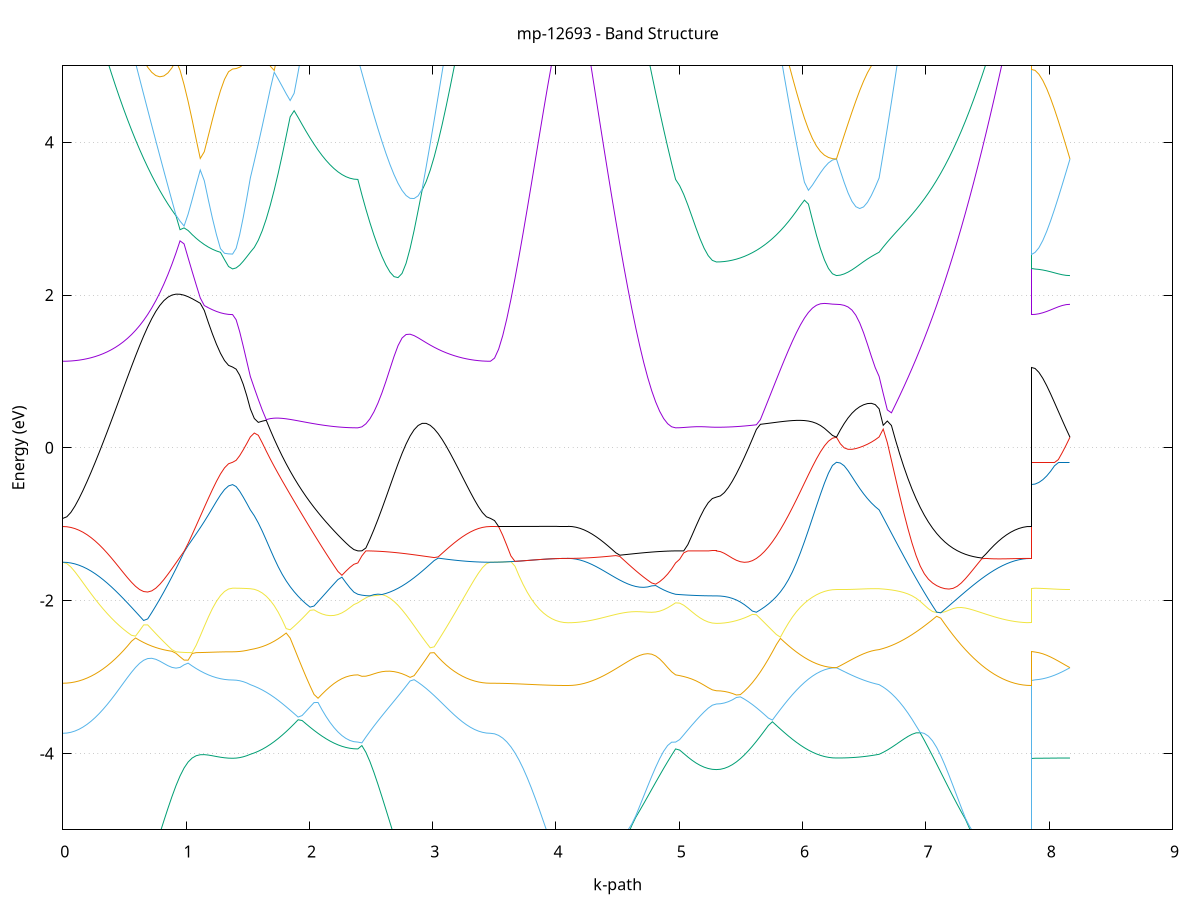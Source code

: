 set title 'mp-12693 - Band Structure'
set xlabel 'k-path'
set ylabel 'Energy (eV)'
set grid y
set yrange [-5:5]
set terminal png size 800,600
set output 'mp-12693_bands_gnuplot.png'
plot '-' using 1:2 with lines notitle, '-' using 1:2 with lines notitle, '-' using 1:2 with lines notitle, '-' using 1:2 with lines notitle, '-' using 1:2 with lines notitle, '-' using 1:2 with lines notitle, '-' using 1:2 with lines notitle, '-' using 1:2 with lines notitle, '-' using 1:2 with lines notitle, '-' using 1:2 with lines notitle, '-' using 1:2 with lines notitle, '-' using 1:2 with lines notitle, '-' using 1:2 with lines notitle, '-' using 1:2 with lines notitle, '-' using 1:2 with lines notitle, '-' using 1:2 with lines notitle, '-' using 1:2 with lines notitle, '-' using 1:2 with lines notitle, '-' using 1:2 with lines notitle, '-' using 1:2 with lines notitle, '-' using 1:2 with lines notitle, '-' using 1:2 with lines notitle, '-' using 1:2 with lines notitle, '-' using 1:2 with lines notitle, '-' using 1:2 with lines notitle, '-' using 1:2 with lines notitle, '-' using 1:2 with lines notitle, '-' using 1:2 with lines notitle, '-' using 1:2 with lines notitle, '-' using 1:2 with lines notitle
0.000000 -45.714013
0.032789 -45.714113
0.065578 -45.714313
0.098367 -45.714713
0.131156 -45.715213
0.163945 -45.715913
0.196734 -45.716713
0.229523 -45.717613
0.262311 -45.718613
0.295100 -45.719813
0.327889 -45.721113
0.360678 -45.722513
0.393467 -45.724113
0.426256 -45.725713
0.459045 -45.727313
0.491834 -45.729113
0.524623 -45.730913
0.557412 -45.732813
0.590201 -45.734713
0.622990 -45.736713
0.655779 -45.738713
0.688568 -45.740613
0.721356 -45.742613
0.754145 -45.744613
0.786934 -45.746613
0.819723 -45.748513
0.852512 -45.750413
0.885301 -45.752213
0.918090 -45.753913
0.950879 -45.755613
0.983668 -45.757213
1.016457 -45.758713
1.049246 -45.760113
1.082035 -45.761413
1.114824 -45.762613
1.147613 -45.763713
1.180402 -45.764613
1.213190 -45.765413
1.245979 -45.766113
1.278768 -45.766613
1.311557 -45.767013
1.344346 -45.767213
1.377135 -45.767313
1.377135 -45.767313
1.405901 -45.767213
1.434667 -45.767113
1.463433 -45.766813
1.492199 -45.766413
1.520964 -45.765913
1.520964 -45.765913
1.553264 -45.765913
1.585563 -45.766113
1.617862 -45.766213
1.650161 -45.766413
1.682460 -45.766613
1.714760 -45.766813
1.747059 -45.767013
1.779358 -45.767213
1.811657 -45.767513
1.843957 -45.767713
1.876256 -45.768013
1.908555 -45.768313
1.940854 -45.768613
1.973153 -45.768813
2.005453 -45.769113
2.037752 -45.769313
2.070051 -45.769613
2.102350 -45.769813
2.134650 -45.770013
2.166949 -45.770213
2.199248 -45.770413
2.231547 -45.770513
2.263846 -45.770613
2.296146 -45.770713
2.328445 -45.770813
2.360744 -45.770813
2.393043 -45.770913
2.393043 -45.770913
2.425634 -45.771713
2.458224 -45.772213
2.490815 -45.772413
2.523405 -45.772213
2.555995 -45.771813
2.588586 -45.771113
2.621176 -45.770013
2.653767 -45.768713
2.686357 -45.767013
2.718948 -45.765113
2.751538 -45.763013
2.784128 -45.760613
2.816719 -45.758113
2.849309 -45.755313
2.881900 -45.752513
2.914490 -45.749513
2.947081 -45.746513
2.979671 -45.743513
3.012261 -45.740413
3.044852 -45.737413
3.077442 -45.734413
3.110033 -45.731513
3.142623 -45.728813
3.175214 -45.726213
3.207804 -45.723813
3.240394 -45.721613
3.272985 -45.719713
3.305575 -45.718013
3.338166 -45.716613
3.370756 -45.715513
3.403347 -45.714713
3.435937 -45.714213
3.468527 -45.714013
3.468527 -45.714013
3.501654 -45.714013
3.534780 -45.714013
3.567906 -45.714013
3.601033 -45.714013
3.634159 -45.714013
3.667285 -45.714013
3.700412 -45.714013
3.733538 -45.714013
3.766664 -45.714013
3.799791 -45.714013
3.832917 -45.714013
3.866043 -45.714013
3.899170 -45.714013
3.932296 -45.714013
3.965422 -45.714013
3.998549 -45.714013
4.031675 -45.714113
4.064801 -45.714113
4.097928 -45.714113
4.097928 -45.714113
4.130227 -45.714213
4.162526 -45.714713
4.194825 -45.715513
4.227125 -45.716613
4.259424 -45.717913
4.291723 -45.719613
4.324022 -45.721513
4.356321 -45.723713
4.388621 -45.726013
4.420920 -45.728613
4.453219 -45.731313
4.485518 -45.734113
4.517818 -45.737013
4.550117 -45.740013
4.582416 -45.743113
4.614715 -45.746113
4.647014 -45.749113
4.679314 -45.752013
4.711613 -45.754913
4.743912 -45.757613
4.776211 -45.760213
4.808511 -45.762513
4.840810 -45.764713
4.873109 -45.766613
4.905408 -45.768313
4.937707 -45.769713
4.970007 -45.770913
4.970007 -45.770913
5.003079 -45.771213
5.036152 -45.771413
5.069224 -45.771613
5.102297 -45.771813
5.135370 -45.772013
5.168442 -45.772113
5.201515 -45.772313
5.234587 -45.772313
5.267660 -45.772413
5.300732 -45.772413
5.300732 -45.772413
5.333192 -45.772413
5.365651 -45.772313
5.398111 -45.772313
5.430570 -45.772213
5.463029 -45.772113
5.495489 -45.771913
5.527948 -45.771713
5.560408 -45.771613
5.592867 -45.771313
5.625326 -45.771113
5.657786 -45.770913
5.690245 -45.770613
5.722704 -45.770413
5.755164 -45.770113
5.787623 -45.769813
5.820083 -45.769613
5.852542 -45.769313
5.885001 -45.769013
5.917461 -45.768813
5.949920 -45.768613
5.982380 -45.768313
6.014839 -45.768113
6.047298 -45.767913
6.079758 -45.767713
6.112217 -45.767613
6.144676 -45.767513
6.177136 -45.767413
6.209595 -45.767313
6.242055 -45.767313
6.274514 -45.767313
6.274514 -45.767313
6.305969 -45.767213
6.337425 -45.767213
6.368880 -45.767213
6.400336 -45.767113
6.431791 -45.767013
6.463247 -45.766913
6.494702 -45.766713
6.526158 -45.766513
6.557613 -45.766313
6.589069 -45.766113
6.620524 -45.765913
6.620524 -45.765913
6.653857 -45.765113
6.687189 -45.764313
6.720522 -45.763313
6.753855 -45.762113
6.787187 -45.760913
6.820520 -45.759513
6.853852 -45.758013
6.887185 -45.756513
6.920517 -45.754813
6.953850 -45.753013
6.987183 -45.751213
7.020515 -45.749313
7.053848 -45.747413
7.087180 -45.745413
7.120513 -45.743413
7.153846 -45.741413
7.187178 -45.739313
7.220511 -45.737313
7.253843 -45.735313
7.287176 -45.733413
7.320509 -45.731413
7.353841 -45.729613
7.387174 -45.727813
7.420506 -45.726013
7.453839 -45.724413
7.487171 -45.722813
7.520504 -45.721413
7.553837 -45.720113
7.587169 -45.718813
7.620502 -45.717713
7.653834 -45.716813
7.687167 -45.715913
7.720500 -45.715313
7.753832 -45.714713
7.787165 -45.714413
7.820497 -45.714113
7.853830 -45.714113
7.853830 -45.767313
7.885300 -45.767313
7.916770 -45.767313
7.948240 -45.767313
7.979710 -45.767313
8.011180 -45.767313
8.042650 -45.767313
8.074120 -45.767313
8.105590 -45.767313
8.137060 -45.767313
8.168530 -45.767313
e
0.000000 -45.714013
0.032789 -45.714113
0.065578 -45.714313
0.098367 -45.714713
0.131156 -45.715213
0.163945 -45.715813
0.196734 -45.716613
0.229523 -45.717513
0.262311 -45.718513
0.295100 -45.719713
0.327889 -45.721013
0.360678 -45.722313
0.393467 -45.723813
0.426256 -45.725413
0.459045 -45.727113
0.491834 -45.728813
0.524623 -45.730613
0.557412 -45.732513
0.590201 -45.734413
0.622990 -45.736313
0.655779 -45.738313
0.688568 -45.740313
0.721356 -45.742313
0.754145 -45.744213
0.786934 -45.746213
0.819723 -45.748213
0.852512 -45.750113
0.885301 -45.751913
0.918090 -45.753713
0.950879 -45.755413
0.983668 -45.757013
1.016457 -45.758613
1.049246 -45.760013
1.082035 -45.761313
1.114824 -45.762613
1.147613 -45.763613
1.180402 -45.764613
1.213190 -45.765413
1.245979 -45.766013
1.278768 -45.766613
1.311557 -45.766913
1.344346 -45.767213
1.377135 -45.767213
1.377135 -45.767213
1.405901 -45.767213
1.434667 -45.767013
1.463433 -45.766713
1.492199 -45.766313
1.520964 -45.765813
1.520964 -45.765813
1.553264 -45.764713
1.585563 -45.763313
1.617862 -45.761513
1.650161 -45.759613
1.682460 -45.757413
1.714760 -45.755013
1.747059 -45.752413
1.779358 -45.749613
1.811657 -45.746713
1.843957 -45.743713
1.876256 -45.740713
1.908555 -45.737613
1.940854 -45.734513
1.973153 -45.731413
2.005453 -45.728413
2.037752 -45.725513
2.070051 -45.722813
2.102350 -45.720213
2.134650 -45.717813
2.166949 -45.715613
2.199248 -45.713613
2.231547 -45.712013
2.263846 -45.710613
2.296146 -45.709413
2.328445 -45.708613
2.360744 -45.708113
2.393043 -45.708013
2.393043 -45.708013
2.425634 -45.707913
2.458224 -45.707813
2.490815 -45.707813
2.523405 -45.707813
2.555995 -45.707913
2.588586 -45.708013
2.621176 -45.708113
2.653767 -45.708213
2.686357 -45.708413
2.718948 -45.708613
2.751538 -45.708813
2.784128 -45.709113
2.816719 -45.709313
2.849309 -45.709613
2.881900 -45.709913
2.914490 -45.710213
2.947081 -45.710613
2.979671 -45.710913
3.012261 -45.711213
3.044852 -45.711513
3.077442 -45.711913
3.110033 -45.712213
3.142623 -45.712413
3.175214 -45.712713
3.207804 -45.713013
3.240394 -45.713213
3.272985 -45.713413
3.305575 -45.713613
3.338166 -45.713713
3.370756 -45.713913
3.403347 -45.713913
3.435937 -45.714013
3.468527 -45.714013
3.468527 -45.714013
3.501654 -45.714013
3.534780 -45.714013
3.567906 -45.714013
3.601033 -45.714013
3.634159 -45.714013
3.667285 -45.714013
3.700412 -45.714013
3.733538 -45.714013
3.766664 -45.714013
3.799791 -45.714013
3.832917 -45.714013
3.866043 -45.714013
3.899170 -45.714013
3.932296 -45.714013
3.965422 -45.714013
3.998549 -45.714013
4.031675 -45.714113
4.064801 -45.714113
4.097928 -45.714113
4.097928 -45.714113
4.130227 -45.714013
4.162526 -45.714013
4.194825 -45.713913
4.227125 -45.713813
4.259424 -45.713613
4.291723 -45.713513
4.324022 -45.713313
4.356321 -45.713013
4.388621 -45.712813
4.420920 -45.712513
4.453219 -45.712213
4.485518 -45.711913
4.517818 -45.711613
4.550117 -45.711313
4.582416 -45.711013
4.614715 -45.710613
4.647014 -45.710313
4.679314 -45.710013
4.711613 -45.709713
4.743912 -45.709413
4.776211 -45.709113
4.808511 -45.708913
4.840810 -45.708613
4.873109 -45.708413
4.905408 -45.708313
4.937707 -45.708113
4.970007 -45.708013
4.970007 -45.708013
5.003079 -45.708013
5.036152 -45.707913
5.069224 -45.707913
5.102297 -45.707913
5.135370 -45.707913
5.168442 -45.707813
5.201515 -45.707813
5.234587 -45.707813
5.267660 -45.707813
5.300732 -45.707813
5.300732 -45.707813
5.333192 -45.708013
5.365651 -45.708513
5.398111 -45.709313
5.430570 -45.710413
5.463029 -45.711813
5.495489 -45.713513
5.527948 -45.715513
5.560408 -45.717713
5.592867 -45.720113
5.625326 -45.722813
5.657786 -45.725513
5.690245 -45.728413
5.722704 -45.731513
5.755164 -45.734513
5.787623 -45.737713
5.820083 -45.740813
5.852542 -45.743813
5.885001 -45.746813
5.917461 -45.749713
5.949920 -45.752513
5.982380 -45.755113
6.014839 -45.757513
6.047298 -45.759713
6.079758 -45.761613
6.112217 -45.763313
6.144676 -45.764713
6.177136 -45.765813
6.209595 -45.766613
6.242055 -45.767113
6.274514 -45.767313
6.274514 -45.767313
6.305969 -45.767213
6.337425 -45.767213
6.368880 -45.767113
6.400336 -45.767113
6.431791 -45.766913
6.463247 -45.766813
6.494702 -45.766713
6.526158 -45.766513
6.557613 -45.766313
6.589069 -45.766013
6.620524 -45.765813
6.620524 -45.765813
6.653857 -45.765113
6.687189 -45.764213
6.720522 -45.763113
6.753855 -45.762013
6.787187 -45.760713
6.820520 -45.759313
6.853852 -45.757813
6.887185 -45.756213
6.920517 -45.754513
6.953850 -45.752713
6.987183 -45.750913
7.020515 -45.748913
7.053848 -45.747013
7.087180 -45.745013
7.120513 -45.743013
7.153846 -45.741013
7.187178 -45.738913
7.220511 -45.736913
7.253843 -45.735013
7.287176 -45.733013
7.320509 -45.731113
7.353841 -45.729213
7.387174 -45.727513
7.420506 -45.725813
7.453839 -45.724113
7.487171 -45.722613
7.520504 -45.721213
7.553837 -45.719913
7.587169 -45.718713
7.620502 -45.717613
7.653834 -45.716713
7.687167 -45.715913
7.720500 -45.715213
7.753832 -45.714713
7.787165 -45.714413
7.820497 -45.714113
7.853830 -45.714113
7.853830 -45.767213
7.885300 -45.767213
7.916770 -45.767213
7.948240 -45.767213
7.979710 -45.767213
8.011180 -45.767213
8.042650 -45.767313
8.074120 -45.767313
8.105590 -45.767313
8.137060 -45.767313
8.168530 -45.767313
e
0.000000 -45.692613
0.032789 -45.692613
0.065578 -45.692613
0.098367 -45.692513
0.131156 -45.692413
0.163945 -45.692413
0.196734 -45.692313
0.229523 -45.692113
0.262311 -45.691913
0.295100 -45.691813
0.327889 -45.691613
0.360678 -45.691313
0.393467 -45.691113
0.426256 -45.690813
0.459045 -45.690513
0.491834 -45.690213
0.524623 -45.689813
0.557412 -45.689513
0.590201 -45.689113
0.622990 -45.688713
0.655779 -45.688313
0.688568 -45.687913
0.721356 -45.687513
0.754145 -45.687113
0.786934 -45.686613
0.819723 -45.686213
0.852512 -45.685813
0.885301 -45.685413
0.918090 -45.684913
0.950879 -45.684513
0.983668 -45.684113
1.016457 -45.683813
1.049246 -45.683413
1.082035 -45.683113
1.114824 -45.682813
1.147613 -45.682513
1.180402 -45.682213
1.213190 -45.682013
1.245979 -45.681913
1.278768 -45.681713
1.311557 -45.681613
1.344346 -45.681613
1.377135 -45.681513
1.377135 -45.681513
1.405901 -45.681613
1.434667 -45.681613
1.463433 -45.681713
1.492199 -45.681813
1.520964 -45.681913
1.520964 -45.681913
1.553264 -45.682113
1.585563 -45.682213
1.617862 -45.682413
1.650161 -45.682713
1.682460 -45.682913
1.714760 -45.683213
1.747059 -45.683513
1.779358 -45.683913
1.811657 -45.684213
1.843957 -45.684613
1.876256 -45.684913
1.908555 -45.685313
1.940854 -45.685713
1.973153 -45.686113
2.005453 -45.686413
2.037752 -45.686813
2.070051 -45.687113
2.102350 -45.687413
2.134650 -45.687713
2.166949 -45.687913
2.199248 -45.688213
2.231547 -45.688413
2.263846 -45.688513
2.296146 -45.688713
2.328445 -45.688813
2.360744 -45.688813
2.393043 -45.688813
2.393043 -45.688813
2.425634 -45.688813
2.458224 -45.688813
2.490815 -45.688713
2.523405 -45.688713
2.555995 -45.688813
2.588586 -45.688813
2.621176 -45.688913
2.653767 -45.689013
2.686357 -45.689113
2.718948 -45.689213
2.751538 -45.689413
2.784128 -45.689513
2.816719 -45.689713
2.849309 -45.689913
2.881900 -45.690113
2.914490 -45.690313
2.947081 -45.690513
2.979671 -45.690713
3.012261 -45.690913
3.044852 -45.691113
3.077442 -45.691313
3.110033 -45.691513
3.142623 -45.691713
3.175214 -45.691813
3.207804 -45.692013
3.240394 -45.692113
3.272985 -45.692313
3.305575 -45.692413
3.338166 -45.692513
3.370756 -45.692513
3.403347 -45.692613
3.435937 -45.692613
3.468527 -45.692613
3.468527 -45.692613
3.501654 -45.692613
3.534780 -45.692613
3.567906 -45.692613
3.601033 -45.692613
3.634159 -45.692613
3.667285 -45.692613
3.700412 -45.692613
3.733538 -45.692613
3.766664 -45.692613
3.799791 -45.692613
3.832917 -45.692513
3.866043 -45.692513
3.899170 -45.692513
3.932296 -45.692513
3.965422 -45.692513
3.998549 -45.692513
4.031675 -45.692513
4.064801 -45.692613
4.097928 -45.692613
4.097928 -45.692613
4.130227 -45.692513
4.162526 -45.692513
4.194825 -45.692513
4.227125 -45.692413
4.259424 -45.692313
4.291723 -45.692213
4.324022 -45.692013
4.356321 -45.691913
4.388621 -45.691813
4.420920 -45.691613
4.453219 -45.691413
4.485518 -45.691213
4.517818 -45.691013
4.550117 -45.690913
4.582416 -45.690713
4.614715 -45.690513
4.647014 -45.690313
4.679314 -45.690113
4.711613 -45.689913
4.743912 -45.689713
4.776211 -45.689513
4.808511 -45.689413
4.840810 -45.689313
4.873109 -45.689113
4.905408 -45.689013
4.937707 -45.688913
4.970007 -45.688813
4.970007 -45.688813
5.003079 -45.688813
5.036152 -45.688813
5.069224 -45.688813
5.102297 -45.688813
5.135370 -45.688813
5.168442 -45.688813
5.201515 -45.688813
5.234587 -45.688813
5.267660 -45.688813
5.300732 -45.688813
5.300732 -45.688813
5.333192 -45.688713
5.365651 -45.688713
5.398111 -45.688613
5.430570 -45.688413
5.463029 -45.688313
5.495489 -45.688113
5.527948 -45.687813
5.560408 -45.687613
5.592867 -45.687313
5.625326 -45.686913
5.657786 -45.686613
5.690245 -45.686313
5.722704 -45.685913
5.755164 -45.685513
5.787623 -45.685113
5.820083 -45.684813
5.852542 -45.684413
5.885001 -45.684013
5.917461 -45.683713
5.949920 -45.683313
5.982380 -45.683013
6.014839 -45.682713
6.047298 -45.682513
6.079758 -45.682213
6.112217 -45.682013
6.144676 -45.681813
6.177136 -45.681713
6.209595 -45.681613
6.242055 -45.681613
6.274514 -45.681513
6.274514 -45.681513
6.305969 -45.681513
6.337425 -45.681613
6.368880 -45.681613
6.400336 -45.681613
6.431791 -45.681613
6.463247 -45.681713
6.494702 -45.681713
6.526158 -45.681813
6.557613 -45.681813
6.589069 -45.681913
6.620524 -45.681913
6.620524 -45.681913
6.653857 -45.682113
6.687189 -45.682313
6.720522 -45.682613
6.753855 -45.682913
6.787187 -45.683213
6.820520 -45.683613
6.853852 -45.684013
6.887185 -45.684313
6.920517 -45.684713
6.953850 -45.685213
6.987183 -45.685613
7.020515 -45.686013
7.053848 -45.686413
7.087180 -45.686913
7.120513 -45.687313
7.153846 -45.687713
7.187178 -45.688213
7.220511 -45.688613
7.253843 -45.689013
7.287176 -45.689313
7.320509 -45.689713
7.353841 -45.690013
7.387174 -45.690413
7.420506 -45.690713
7.453839 -45.690913
7.487171 -45.691213
7.520504 -45.691413
7.553837 -45.691613
7.587169 -45.691813
7.620502 -45.692013
7.653834 -45.692113
7.687167 -45.692313
7.720500 -45.692413
7.753832 -45.692413
7.787165 -45.692513
7.820497 -45.692513
7.853830 -45.692613
7.853830 -45.681513
7.885300 -45.681513
7.916770 -45.681613
7.948240 -45.681613
7.979710 -45.681613
8.011180 -45.681613
8.042650 -45.681613
8.074120 -45.681513
8.105590 -45.681513
8.137060 -45.681513
8.168530 -45.681513
e
0.000000 -42.137313
0.032789 -42.137313
0.065578 -42.137213
0.098367 -42.137113
0.131156 -42.136913
0.163945 -42.136713
0.196734 -42.136413
0.229523 -42.136113
0.262311 -42.135813
0.295100 -42.135513
0.327889 -42.135113
0.360678 -42.134713
0.393467 -42.134313
0.426256 -42.133813
0.459045 -42.133413
0.491834 -42.133013
0.524623 -42.132513
0.557412 -42.132113
0.590201 -42.131713
0.622990 -42.131313
0.655779 -42.130913
0.688568 -42.130513
0.721356 -42.130113
0.754145 -42.129713
0.786934 -42.129413
0.819723 -42.129013
0.852512 -42.128713
0.885301 -42.128413
0.918090 -42.128013
0.950879 -42.127713
0.983668 -42.127413
1.016457 -42.127013
1.049246 -42.126713
1.082035 -42.126413
1.114824 -42.126113
1.147613 -42.125813
1.180402 -42.125513
1.213190 -42.125313
1.245979 -42.125113
1.278768 -42.124913
1.311557 -42.124813
1.344346 -42.124713
1.377135 -42.124713
1.377135 -42.124713
1.405901 -42.124713
1.434667 -42.124613
1.463433 -42.124613
1.492199 -42.124513
1.520964 -42.124413
1.520964 -42.124413
1.553264 -42.124313
1.585563 -42.124213
1.617862 -42.124213
1.650161 -42.124113
1.682460 -42.124113
1.714760 -42.124113
1.747059 -42.124113
1.779358 -42.124113
1.811657 -42.124113
1.843957 -42.124113
1.876256 -42.124213
1.908555 -42.124213
1.940854 -42.124313
1.973153 -42.124313
2.005453 -42.124413
2.037752 -42.124513
2.070051 -42.124513
2.102350 -42.124613
2.134650 -42.124713
2.166949 -42.124713
2.199248 -42.124813
2.231547 -42.124813
2.263846 -42.124913
2.296146 -42.124913
2.328445 -42.124913
2.360744 -42.124913
2.393043 -42.125013
2.393043 -42.125013
2.425634 -42.125313
2.458224 -42.125613
2.490815 -42.126013
2.523405 -42.126313
2.555995 -42.126713
2.588586 -42.127013
2.621176 -42.127413
2.653767 -42.127813
2.686357 -42.128213
2.718948 -42.128713
2.751538 -42.129113
2.784128 -42.129613
2.816719 -42.130113
2.849309 -42.130613
2.881900 -42.131113
2.914490 -42.131613
2.947081 -42.132113
2.979671 -42.132613
3.012261 -42.133113
3.044852 -42.133613
3.077442 -42.134113
3.110033 -42.134613
3.142623 -42.135013
3.175214 -42.135413
3.207804 -42.135813
3.240394 -42.136113
3.272985 -42.136413
3.305575 -42.136713
3.338166 -42.136913
3.370756 -42.137113
3.403347 -42.137213
3.435937 -42.137313
3.468527 -42.137313
3.468527 -42.137313
3.501654 -42.137213
3.534780 -42.137013
3.567906 -42.136613
3.601033 -42.136113
3.634159 -42.135413
3.667285 -42.134613
3.700412 -42.133713
3.733538 -42.132613
3.766664 -42.131413
3.799791 -42.130113
3.832917 -42.128713
3.866043 -42.127213
3.899170 -42.125713
3.932296 -42.124113
3.965422 -42.122513
3.998549 -42.121013
4.031675 -42.119513
4.064801 -42.118513
4.097928 -42.118013
4.097928 -42.118013
4.130227 -42.118013
4.162526 -42.118113
4.194825 -42.118113
4.227125 -42.118213
4.259424 -42.118313
4.291723 -42.118413
4.324022 -42.118613
4.356321 -42.118813
4.388621 -42.119013
4.420920 -42.119213
4.453219 -42.119513
4.485518 -42.119713
4.517818 -42.120013
4.550117 -42.120413
4.582416 -42.120713
4.614715 -42.121013
4.647014 -42.121413
4.679314 -42.121713
4.711613 -42.122113
4.743912 -42.122513
4.776211 -42.122813
4.808511 -42.123213
4.840810 -42.123613
4.873109 -42.123913
4.905408 -42.124313
4.937707 -42.124613
4.970007 -42.125013
4.970007 -42.125013
5.003079 -42.125113
5.036152 -42.125213
5.069224 -42.125213
5.102297 -42.125313
5.135370 -42.125413
5.168442 -42.125413
5.201515 -42.125413
5.234587 -42.125413
5.267660 -42.125413
5.300732 -42.125413
5.300732 -42.125413
5.333192 -42.125413
5.365651 -42.125413
5.398111 -42.125413
5.430570 -42.125413
5.463029 -42.125413
5.495489 -42.125413
5.527948 -42.125413
5.560408 -42.125413
5.592867 -42.125413
5.625326 -42.125413
5.657786 -42.125413
5.690245 -42.125413
5.722704 -42.125313
5.755164 -42.125313
5.787623 -42.125313
5.820083 -42.125213
5.852542 -42.125213
5.885001 -42.125213
5.917461 -42.125113
5.949920 -42.125113
5.982380 -42.125013
6.014839 -42.124913
6.047298 -42.124913
6.079758 -42.124813
6.112217 -42.124813
6.144676 -42.124713
6.177136 -42.124713
6.209595 -42.124713
6.242055 -42.124713
6.274514 -42.124713
6.274514 -42.124713
6.305969 -42.124713
6.337425 -42.124713
6.368880 -42.124713
6.400336 -42.124713
6.431791 -42.124613
6.463247 -42.124613
6.494702 -42.124613
6.526158 -42.124513
6.557613 -42.124513
6.589069 -42.124413
6.620524 -42.124413
6.620524 -42.124413
6.653857 -42.124213
6.687189 -42.124113
6.720522 -42.123913
6.753855 -42.123713
6.787187 -42.123413
6.820520 -42.123213
6.853852 -42.123013
6.887185 -42.122713
6.920517 -42.122513
6.953850 -42.122313
6.987183 -42.122013
7.020515 -42.121813
7.053848 -42.121613
7.087180 -42.121413
7.120513 -42.121213
7.153846 -42.121013
7.187178 -42.120813
7.220511 -42.120713
7.253843 -42.120513
7.287176 -42.120313
7.320509 -42.120113
7.353841 -42.120013
7.387174 -42.119813
7.420506 -42.119613
7.453839 -42.119413
7.487171 -42.119213
7.520504 -42.119113
7.553837 -42.118913
7.587169 -42.118713
7.620502 -42.118613
7.653834 -42.118413
7.687167 -42.118313
7.720500 -42.118213
7.753832 -42.118113
7.787165 -42.118113
7.820497 -42.118013
7.853830 -42.118013
7.853830 -42.124713
7.885300 -42.124713
7.916770 -42.124713
7.948240 -42.124713
7.979710 -42.124713
8.011180 -42.124713
8.042650 -42.124713
8.074120 -42.124713
8.105590 -42.124713
8.137060 -42.124713
8.168530 -42.124713
e
0.000000 -42.090313
0.032789 -42.090413
0.065578 -42.090513
0.098367 -42.090713
0.131156 -42.090913
0.163945 -42.091213
0.196734 -42.091513
0.229523 -42.091913
0.262311 -42.092313
0.295100 -42.092713
0.327889 -42.093113
0.360678 -42.093513
0.393467 -42.093913
0.426256 -42.094313
0.459045 -42.094713
0.491834 -42.095113
0.524623 -42.095513
0.557412 -42.095913
0.590201 -42.096313
0.622990 -42.096713
0.655779 -42.097013
0.688568 -42.097413
0.721356 -42.097713
0.754145 -42.097913
0.786934 -42.098213
0.819723 -42.098413
0.852512 -42.098613
0.885301 -42.098813
0.918090 -42.098913
0.950879 -42.099013
0.983668 -42.099113
1.016457 -42.099113
1.049246 -42.099313
1.082035 -42.099713
1.114824 -42.100013
1.147613 -42.100413
1.180402 -42.100613
1.213190 -42.100913
1.245979 -42.101113
1.278768 -42.101313
1.311557 -42.101413
1.344346 -42.101413
1.377135 -42.101513
1.377135 -42.101513
1.405901 -42.101513
1.434667 -42.101613
1.463433 -42.101713
1.492199 -42.101813
1.520964 -42.102013
1.520964 -42.102013
1.553264 -42.102213
1.585563 -42.102313
1.617862 -42.102513
1.650161 -42.102713
1.682460 -42.102913
1.714760 -42.103113
1.747059 -42.103413
1.779358 -42.103613
1.811657 -42.103913
1.843957 -42.104213
1.876256 -42.104413
1.908555 -42.104713
1.940854 -42.105013
1.973153 -42.105313
2.005453 -42.105513
2.037752 -42.105713
2.070051 -42.106013
2.102350 -42.106213
2.134650 -42.106413
2.166949 -42.106613
2.199248 -42.106713
2.231547 -42.106813
2.263846 -42.106913
2.296146 -42.107013
2.328445 -42.107113
2.360744 -42.107113
2.393043 -42.107113
2.393043 -42.107113
2.425634 -42.106813
2.458224 -42.106513
2.490815 -42.106213
2.523405 -42.105813
2.555995 -42.105413
2.588586 -42.104913
2.621176 -42.104413
2.653767 -42.103913
2.686357 -42.103313
2.718948 -42.102713
2.751538 -42.102113
2.784128 -42.101413
2.816719 -42.100813
2.849309 -42.100113
2.881900 -42.099313
2.914490 -42.098613
2.947081 -42.097913
2.979671 -42.097213
3.012261 -42.096513
3.044852 -42.095713
3.077442 -42.095113
3.110033 -42.094413
3.142623 -42.093813
3.175214 -42.093213
3.207804 -42.092613
3.240394 -42.092113
3.272985 -42.091713
3.305575 -42.091313
3.338166 -42.091013
3.370756 -42.090713
3.403347 -42.090513
3.435937 -42.090413
3.468527 -42.090313
3.468527 -42.090313
3.501654 -42.090413
3.534780 -42.090713
3.567906 -42.091113
3.601033 -42.091613
3.634159 -42.092313
3.667285 -42.093113
3.700412 -42.094113
3.733538 -42.095213
3.766664 -42.096413
3.799791 -42.097813
3.832917 -42.099213
3.866043 -42.100713
3.899170 -42.102313
3.932296 -42.103913
3.965422 -42.105513
3.998549 -42.107113
4.031675 -42.108513
4.064801 -42.109613
4.097928 -42.110013
4.097928 -42.110013
4.130227 -42.110013
4.162526 -42.110013
4.194825 -42.110013
4.227125 -42.110013
4.259424 -42.109913
4.291723 -42.109913
4.324022 -42.109813
4.356321 -42.109813
4.388621 -42.109713
4.420920 -42.109613
4.453219 -42.109513
4.485518 -42.109513
4.517818 -42.109413
4.550117 -42.109313
4.582416 -42.109213
4.614715 -42.109113
4.647014 -42.109013
4.679314 -42.108813
4.711613 -42.108713
4.743912 -42.108613
4.776211 -42.108413
4.808511 -42.108213
4.840810 -42.108113
4.873109 -42.107913
4.905408 -42.107613
4.937707 -42.107413
4.970007 -42.107113
4.970007 -42.107113
5.003079 -42.107113
5.036152 -42.107213
5.069224 -42.107313
5.102297 -42.107513
5.135370 -42.107813
5.168442 -42.108013
5.201515 -42.108213
5.234587 -42.108413
5.267660 -42.108513
5.300732 -42.108513
5.300732 -42.108513
5.333192 -42.108513
5.365651 -42.108413
5.398111 -42.108413
5.430570 -42.108213
5.463029 -42.108013
5.495489 -42.107813
5.527948 -42.107613
5.560408 -42.107313
5.592867 -42.107013
5.625326 -42.106713
5.657786 -42.106413
5.690245 -42.106013
5.722704 -42.105613
5.755164 -42.105313
5.787623 -42.104913
5.820083 -42.104513
5.852542 -42.104113
5.885001 -42.103713
5.917461 -42.103313
5.949920 -42.102913
5.982380 -42.102613
6.014839 -42.102213
6.047298 -42.101913
6.079758 -42.101713
6.112217 -42.101413
6.144676 -42.101213
6.177136 -42.101113
6.209595 -42.101013
6.242055 -42.100913
6.274514 -42.100913
6.274514 -42.100913
6.305969 -42.101013
6.337425 -42.101113
6.368880 -42.101213
6.400336 -42.101313
6.431791 -42.101413
6.463247 -42.101513
6.494702 -42.101613
6.526158 -42.101713
6.557613 -42.101813
6.589069 -42.101913
6.620524 -42.102013
6.620524 -42.102013
6.653857 -42.102213
6.687189 -42.102513
6.720522 -42.102713
6.753855 -42.103013
6.787187 -42.103313
6.820520 -42.103613
6.853852 -42.104013
6.887185 -42.104313
6.920517 -42.104613
6.953850 -42.105013
6.987183 -42.105313
7.020515 -42.105713
7.053848 -42.106013
7.087180 -42.106413
7.120513 -42.106713
7.153846 -42.107013
7.187178 -42.107313
7.220511 -42.107613
7.253843 -42.107913
7.287176 -42.108213
7.320509 -42.108413
7.353841 -42.108613
7.387174 -42.108913
7.420506 -42.109013
7.453839 -42.109213
7.487171 -42.109413
7.520504 -42.109513
7.553837 -42.109613
7.587169 -42.109713
7.620502 -42.109813
7.653834 -42.109913
7.687167 -42.109913
7.720500 -42.110013
7.753832 -42.110013
7.787165 -42.110013
7.820497 -42.110013
7.853830 -42.110013
7.853830 -42.101513
7.885300 -42.101513
7.916770 -42.101413
7.948240 -42.101413
7.979710 -42.101413
8.011180 -42.101313
8.042650 -42.101213
8.074120 -42.101213
8.105590 -42.101113
8.137060 -42.101013
8.168530 -42.100913
e
0.000000 -42.085013
0.032789 -42.085013
0.065578 -42.085013
0.098367 -42.085213
0.131156 -42.085313
0.163945 -42.085513
0.196734 -42.085813
0.229523 -42.086113
0.262311 -42.086413
0.295100 -42.086813
0.327889 -42.087213
0.360678 -42.087613
0.393467 -42.088113
0.426256 -42.088613
0.459045 -42.089113
0.491834 -42.089613
0.524623 -42.090213
0.557412 -42.090813
0.590201 -42.091413
0.622990 -42.092013
0.655779 -42.092613
0.688568 -42.093213
0.721356 -42.093813
0.754145 -42.094413
0.786934 -42.095013
0.819723 -42.095613
0.852512 -42.096213
0.885301 -42.096813
0.918090 -42.097313
0.950879 -42.097913
0.983668 -42.098413
1.016457 -42.098813
1.049246 -42.099113
1.082035 -42.099113
1.114824 -42.099113
1.147613 -42.099013
1.180402 -42.099113
1.213190 -42.099513
1.245979 -42.099813
1.278768 -42.100013
1.311557 -42.100213
1.344346 -42.100313
1.377135 -42.100313
1.377135 -42.100313
1.405901 -42.100313
1.434667 -42.100213
1.463433 -42.100213
1.492199 -42.100113
1.520964 -42.099913
1.520964 -42.099913
1.553264 -42.099813
1.585563 -42.099613
1.617862 -42.099313
1.650161 -42.099113
1.682460 -42.098813
1.714760 -42.098513
1.747059 -42.098113
1.779358 -42.097813
1.811657 -42.097513
1.843957 -42.097213
1.876256 -42.096913
1.908555 -42.096713
1.940854 -42.096513
1.973153 -42.096313
2.005453 -42.096113
2.037752 -42.096013
2.070051 -42.095913
2.102350 -42.095813
2.134650 -42.095713
2.166949 -42.095713
2.199248 -42.095613
2.231547 -42.095613
2.263846 -42.095613
2.296146 -42.095613
2.328445 -42.095513
2.360744 -42.095513
2.393043 -42.095513
2.393043 -42.095513
2.425634 -42.095613
2.458224 -42.095713
2.490815 -42.095613
2.523405 -42.095513
2.555995 -42.095313
2.588586 -42.095013
2.621176 -42.094713
2.653767 -42.094213
2.686357 -42.093713
2.718948 -42.093013
2.751538 -42.092313
2.784128 -42.091513
2.816719 -42.090713
2.849309 -42.089813
2.881900 -42.088813
2.914490 -42.087813
2.947081 -42.086813
2.979671 -42.085913
3.012261 -42.085813
3.044852 -42.085713
3.077442 -42.085513
3.110033 -42.085413
3.142623 -42.085313
3.175214 -42.085313
3.207804 -42.085213
3.240394 -42.085113
3.272985 -42.085113
3.305575 -42.085013
3.338166 -42.085013
3.370756 -42.085013
3.403347 -42.085013
3.435937 -42.085013
3.468527 -42.085013
3.468527 -42.085013
3.501654 -42.085013
3.534780 -42.085013
3.567906 -42.085013
3.601033 -42.085013
3.634159 -42.085013
3.667285 -42.085013
3.700412 -42.085113
3.733538 -42.085113
3.766664 -42.085113
3.799791 -42.085113
3.832917 -42.085213
3.866043 -42.085213
3.899170 -42.085213
3.932296 -42.085213
3.965422 -42.085313
3.998549 -42.085313
4.031675 -42.085313
4.064801 -42.085313
4.097928 -42.085313
4.097928 -42.085313
4.130227 -42.085313
4.162526 -42.085413
4.194825 -42.085613
4.227125 -42.085813
4.259424 -42.086013
4.291723 -42.086413
4.324022 -42.086713
4.356321 -42.087113
4.388621 -42.087613
4.420920 -42.088113
4.453219 -42.088613
4.485518 -42.089113
4.517818 -42.089613
4.550117 -42.090213
4.582416 -42.090713
4.614715 -42.091313
4.647014 -42.091813
4.679314 -42.092313
4.711613 -42.092813
4.743912 -42.093313
4.776211 -42.093713
4.808511 -42.094113
4.840810 -42.094513
4.873109 -42.094913
4.905408 -42.095113
4.937707 -42.095413
4.970007 -42.095513
4.970007 -42.095513
5.003079 -42.095513
5.036152 -42.095313
5.069224 -42.094913
5.102297 -42.094413
5.135370 -42.093813
5.168442 -42.093113
5.201515 -42.092413
5.234587 -42.091713
5.267660 -42.090913
5.300732 -42.090313
5.300732 -42.090313
5.333192 -42.090313
5.365651 -42.090413
5.398111 -42.090513
5.430570 -42.090613
5.463029 -42.090813
5.495489 -42.091113
5.527948 -42.091313
5.560408 -42.091713
5.592867 -42.092013
5.625326 -42.092413
5.657786 -42.092913
5.690245 -42.093413
5.722704 -42.093913
5.755164 -42.094413
5.787623 -42.094913
5.820083 -42.095513
5.852542 -42.096113
5.885001 -42.096713
5.917461 -42.097213
5.949920 -42.097813
5.982380 -42.098313
6.014839 -42.098813
6.047298 -42.099313
6.079758 -42.099713
6.112217 -42.100013
6.144676 -42.100313
6.177136 -42.100613
6.209595 -42.100813
6.242055 -42.100913
6.274514 -42.100913
6.274514 -42.100913
6.305969 -42.100813
6.337425 -42.100713
6.368880 -42.100613
6.400336 -42.100513
6.431791 -42.100413
6.463247 -42.100313
6.494702 -42.100213
6.526158 -42.100213
6.557613 -42.100113
6.589069 -42.100013
6.620524 -42.099913
6.620524 -42.099913
6.653857 -42.099713
6.687189 -42.099513
6.720522 -42.099213
6.753855 -42.098913
6.787187 -42.098513
6.820520 -42.098213
6.853852 -42.097713
6.887185 -42.097313
6.920517 -42.096813
6.953850 -42.096313
6.987183 -42.095813
7.020515 -42.095313
7.053848 -42.094713
7.087180 -42.094213
7.120513 -42.093613
7.153846 -42.093113
7.187178 -42.092513
7.220511 -42.091913
7.253843 -42.091413
7.287176 -42.090813
7.320509 -42.090313
7.353841 -42.089713
7.387174 -42.089213
7.420506 -42.088713
7.453839 -42.088213
7.487171 -42.087813
7.520504 -42.087413
7.553837 -42.087013
7.587169 -42.086713
7.620502 -42.086313
7.653834 -42.086113
7.687167 -42.085813
7.720500 -42.085613
7.753832 -42.085513
7.787165 -42.085413
7.820497 -42.085313
7.853830 -42.085313
7.853830 -42.100313
7.885300 -42.100313
7.916770 -42.100313
7.948240 -42.100413
7.979710 -42.100413
8.011180 -42.100513
8.042650 -42.100613
8.074120 -42.100613
8.105590 -42.100713
8.137060 -42.100813
8.168530 -42.100913
e
0.000000 -42.085013
0.032789 -42.084913
0.065578 -42.084813
0.098367 -42.084713
0.131156 -42.084513
0.163945 -42.084313
0.196734 -42.084113
0.229523 -42.083813
0.262311 -42.083613
0.295100 -42.083313
0.327889 -42.083113
0.360678 -42.082913
0.393467 -42.082713
0.426256 -42.082813
0.459045 -42.083713
0.491834 -42.084713
0.524623 -42.085613
0.557412 -42.086513
0.590201 -42.087413
0.622990 -42.088313
0.655779 -42.089213
0.688568 -42.090013
0.721356 -42.090813
0.754145 -42.091613
0.786934 -42.092313
0.819723 -42.093113
0.852512 -42.093813
0.885301 -42.094413
0.918090 -42.095113
0.950879 -42.095713
0.983668 -42.096313
1.016457 -42.096813
1.049246 -42.097413
1.082035 -42.097913
1.114824 -42.098313
1.147613 -42.098713
1.180402 -42.098913
1.213190 -42.098913
1.245979 -42.098813
1.278768 -42.098713
1.311557 -42.098713
1.344346 -42.098713
1.377135 -42.098613
1.377135 -42.098613
1.405901 -42.098613
1.434667 -42.098513
1.463433 -42.098213
1.492199 -42.097913
1.520964 -42.097613
1.520964 -42.097613
1.553264 -42.097313
1.585563 -42.096913
1.617862 -42.096513
1.650161 -42.096013
1.682460 -42.095513
1.714760 -42.094913
1.747059 -42.094313
1.779358 -42.093713
1.811657 -42.093113
1.843957 -42.092413
1.876256 -42.091813
1.908555 -42.091113
1.940854 -42.090513
1.973153 -42.089913
2.005453 -42.089413
2.037752 -42.088813
2.070051 -42.088413
2.102350 -42.087913
2.134650 -42.087613
2.166949 -42.087213
2.199248 -42.086913
2.231547 -42.086713
2.263846 -42.086513
2.296146 -42.086313
2.328445 -42.086213
2.360744 -42.086213
2.393043 -42.086213
2.393043 -42.086213
2.425634 -42.086413
2.458224 -42.086513
2.490815 -42.086713
2.523405 -42.086713
2.555995 -42.086813
2.588586 -42.086813
2.621176 -42.086813
2.653767 -42.086813
2.686357 -42.086813
2.718948 -42.086713
2.751538 -42.086713
2.784128 -42.086613
2.816719 -42.086513
2.849309 -42.086413
2.881900 -42.086213
2.914490 -42.086113
2.947081 -42.086013
2.979671 -42.085813
3.012261 -42.084713
3.044852 -42.083713
3.077442 -42.083513
3.110033 -42.083813
3.142623 -42.083913
3.175214 -42.084113
3.207804 -42.084313
3.240394 -42.084413
3.272985 -42.084613
3.305575 -42.084713
3.338166 -42.084813
3.370756 -42.084913
3.403347 -42.084913
3.435937 -42.084913
3.468527 -42.085013
3.468527 -42.085013
3.501654 -42.085013
3.534780 -42.085013
3.567906 -42.085013
3.601033 -42.085013
3.634159 -42.085013
3.667285 -42.085013
3.700412 -42.085113
3.733538 -42.085113
3.766664 -42.085113
3.799791 -42.085113
3.832917 -42.085213
3.866043 -42.085213
3.899170 -42.085213
3.932296 -42.085213
3.965422 -42.085213
3.998549 -42.085313
4.031675 -42.085313
4.064801 -42.085313
4.097928 -42.085313
4.097928 -42.085313
4.130227 -42.085313
4.162526 -42.085313
4.194825 -42.085313
4.227125 -42.085213
4.259424 -42.085213
4.291723 -42.085113
4.324022 -42.085113
4.356321 -42.085013
4.388621 -42.084913
4.420920 -42.084913
4.453219 -42.084813
4.485518 -42.084713
4.517818 -42.084613
4.550117 -42.084513
4.582416 -42.084313
4.614715 -42.084213
4.647014 -42.084113
4.679314 -42.083913
4.711613 -42.083713
4.743912 -42.083613
4.776211 -42.084113
4.808511 -42.084513
4.840810 -42.084913
4.873109 -42.085313
4.905408 -42.085613
4.937707 -42.085913
4.970007 -42.086213
4.970007 -42.086213
5.003079 -42.086313
5.036152 -42.086413
5.069224 -42.086713
5.102297 -42.087013
5.135370 -42.087413
5.168442 -42.087813
5.201515 -42.088413
5.234587 -42.088913
5.267660 -42.089613
5.300732 -42.090213
5.300732 -42.090213
5.333192 -42.090213
5.365651 -42.090213
5.398111 -42.090313
5.430570 -42.090413
5.463029 -42.090513
5.495489 -42.090613
5.527948 -42.090713
5.560408 -42.090913
5.592867 -42.091113
5.625326 -42.091313
5.657786 -42.091613
5.690245 -42.091913
5.722704 -42.092313
5.755164 -42.092713
5.787623 -42.093113
5.820083 -42.093613
5.852542 -42.094113
5.885001 -42.094613
5.917461 -42.095213
5.949920 -42.095713
5.982380 -42.096213
6.014839 -42.096713
6.047298 -42.097113
6.079758 -42.097513
6.112217 -42.097913
6.144676 -42.098113
6.177136 -42.098413
6.209595 -42.098513
6.242055 -42.098613
6.274514 -42.098713
6.274514 -42.098713
6.305969 -42.098613
6.337425 -42.098613
6.368880 -42.098613
6.400336 -42.098513
6.431791 -42.098513
6.463247 -42.098413
6.494702 -42.098213
6.526158 -42.098113
6.557613 -42.097913
6.589069 -42.097813
6.620524 -42.097613
6.620524 -42.097613
6.653857 -42.097113
6.687189 -42.096513
6.720522 -42.095913
6.753855 -42.095213
6.787187 -42.094513
6.820520 -42.093713
6.853852 -42.092913
6.887185 -42.092013
6.920517 -42.091213
6.953850 -42.090213
6.987183 -42.089313
7.020515 -42.088413
7.053848 -42.087913
7.087180 -42.087813
7.120513 -42.087813
7.153846 -42.087713
7.187178 -42.087613
7.220511 -42.087413
7.253843 -42.087313
7.287176 -42.087113
7.320509 -42.086913
7.353841 -42.086813
7.387174 -42.086613
7.420506 -42.086413
7.453839 -42.086313
7.487171 -42.086113
7.520504 -42.086013
7.553837 -42.085813
7.587169 -42.085713
7.620502 -42.085613
7.653834 -42.085513
7.687167 -42.085413
7.720500 -42.085413
7.753832 -42.085313
7.787165 -42.085313
7.820497 -42.085313
7.853830 -42.085313
7.853830 -42.098613
7.885300 -42.098613
7.916770 -42.098713
7.948240 -42.098713
7.979710 -42.098713
8.011180 -42.098713
8.042650 -42.098713
8.074120 -42.098713
8.105590 -42.098713
8.137060 -42.098713
8.168530 -42.098713
e
0.000000 -42.075813
0.032789 -42.075813
0.065578 -42.075913
0.098367 -42.076213
0.131156 -42.076513
0.163945 -42.077013
0.196734 -42.077513
0.229523 -42.078113
0.262311 -42.078713
0.295100 -42.079513
0.327889 -42.080313
0.360678 -42.081113
0.393467 -42.081913
0.426256 -42.082513
0.459045 -42.082413
0.491834 -42.082213
0.524623 -42.082113
0.557412 -42.082013
0.590201 -42.082013
0.622990 -42.082013
0.655779 -42.082013
0.688568 -42.082113
0.721356 -42.082213
0.754145 -42.082313
0.786934 -42.082513
0.819723 -42.082713
0.852512 -42.083113
0.885301 -42.083413
0.918090 -42.083813
0.950879 -42.084113
0.983668 -42.084413
1.016457 -42.084713
1.049246 -42.085013
1.082035 -42.085413
1.114824 -42.085713
1.147613 -42.086113
1.180402 -42.086413
1.213190 -42.086713
1.245979 -42.087013
1.278768 -42.087213
1.311557 -42.087313
1.344346 -42.087413
1.377135 -42.087513
1.377135 -42.087513
1.405901 -42.087413
1.434667 -42.087413
1.463433 -42.087313
1.492199 -42.087313
1.520964 -42.087113
1.520964 -42.087113
1.553264 -42.087013
1.585563 -42.086813
1.617862 -42.086813
1.650161 -42.086813
1.682460 -42.086813
1.714760 -42.086813
1.747059 -42.086713
1.779358 -42.086613
1.811657 -42.086513
1.843957 -42.086413
1.876256 -42.086213
1.908555 -42.085913
1.940854 -42.085713
1.973153 -42.085313
2.005453 -42.085013
2.037752 -42.084713
2.070051 -42.084313
2.102350 -42.084013
2.134650 -42.083613
2.166949 -42.083313
2.199248 -42.083013
2.231547 -42.082813
2.263846 -42.082613
2.296146 -42.082413
2.328445 -42.082313
2.360744 -42.082213
2.393043 -42.082213
2.393043 -42.082213
2.425634 -42.081913
2.458224 -42.081713
2.490815 -42.081413
2.523405 -42.081213
2.555995 -42.080913
2.588586 -42.080713
2.621176 -42.080413
2.653767 -42.080113
2.686357 -42.080313
2.718948 -42.080613
2.751538 -42.080913
2.784128 -42.081213
2.816719 -42.081513
2.849309 -42.081813
2.881900 -42.082013
2.914490 -42.082313
2.947081 -42.082613
2.979671 -42.082813
3.012261 -42.083113
3.044852 -42.083313
3.077442 -42.082713
3.110033 -42.081713
3.142623 -42.080813
3.175214 -42.079913
3.207804 -42.079113
3.240394 -42.078313
3.272985 -42.077713
3.305575 -42.077113
3.338166 -42.076613
3.370756 -42.076213
3.403347 -42.076013
3.435937 -42.075813
3.468527 -42.075813
3.468527 -42.075813
3.501654 -42.075813
3.534780 -42.075713
3.567906 -42.075713
3.601033 -42.075713
3.634159 -42.075713
3.667285 -42.075713
3.700412 -42.075613
3.733538 -42.075613
3.766664 -42.075613
3.799791 -42.075613
3.832917 -42.075513
3.866043 -42.075513
3.899170 -42.075513
3.932296 -42.075513
3.965422 -42.075413
3.998549 -42.075413
4.031675 -42.075413
4.064801 -42.075413
4.097928 -42.075413
4.097928 -42.075413
4.130227 -42.075413
4.162526 -42.075513
4.194825 -42.075713
4.227125 -42.075913
4.259424 -42.076213
4.291723 -42.076513
4.324022 -42.076913
4.356321 -42.077313
4.388621 -42.077713
4.420920 -42.078213
4.453219 -42.078713
4.485518 -42.079313
4.517818 -42.079813
4.550117 -42.080413
4.582416 -42.081013
4.614715 -42.081513
4.647014 -42.082113
4.679314 -42.082613
4.711613 -42.083113
4.743912 -42.083613
4.776211 -42.083413
4.808511 -42.083213
4.840810 -42.083013
4.873109 -42.082813
4.905408 -42.082613
4.937707 -42.082413
4.970007 -42.082213
4.970007 -42.082213
5.003079 -42.082113
5.036152 -42.082013
5.069224 -42.081913
5.102297 -42.081813
5.135370 -42.081713
5.168442 -42.081613
5.201515 -42.081513
5.234587 -42.081513
5.267660 -42.081413
5.300732 -42.081413
5.300732 -42.081413
5.333192 -42.081413
5.365651 -42.081513
5.398111 -42.081613
5.430570 -42.081713
5.463029 -42.081913
5.495489 -42.082113
5.527948 -42.082313
5.560408 -42.082613
5.592867 -42.082813
5.625326 -42.083113
5.657786 -42.083413
5.690245 -42.083713
5.722704 -42.084013
5.755164 -42.084313
5.787623 -42.084613
5.820083 -42.084813
5.852542 -42.085113
5.885001 -42.085413
5.917461 -42.085613
5.949920 -42.085813
5.982380 -42.086013
6.014839 -42.086213
6.047298 -42.086313
6.079758 -42.086513
6.112217 -42.086613
6.144676 -42.086713
6.177136 -42.086813
6.209595 -42.086813
6.242055 -42.086913
6.274514 -42.086913
6.274514 -42.086913
6.305969 -42.087013
6.337425 -42.087013
6.368880 -42.087113
6.400336 -42.087213
6.431791 -42.087213
6.463247 -42.087213
6.494702 -42.087213
6.526158 -42.087213
6.557613 -42.087213
6.589069 -42.087213
6.620524 -42.087113
6.620524 -42.087113
6.653857 -42.087013
6.687189 -42.086813
6.720522 -42.087013
6.753855 -42.087113
6.787187 -42.087213
6.820520 -42.087413
6.853852 -42.087513
6.887185 -42.087613
6.920517 -42.087713
6.953850 -42.087813
6.987183 -42.087813
7.020515 -42.087913
7.053848 -42.087413
7.087180 -42.086513
7.120513 -42.085613
7.153846 -42.084713
7.187178 -42.083913
7.220511 -42.083013
7.253843 -42.082213
7.287176 -42.081513
7.320509 -42.080713
7.353841 -42.080113
7.387174 -42.079413
7.420506 -42.078813
7.453839 -42.078313
7.487171 -42.077813
7.520504 -42.077413
7.553837 -42.077013
7.587169 -42.076613
7.620502 -42.076313
7.653834 -42.076113
7.687167 -42.075913
7.720500 -42.075713
7.753832 -42.075613
7.787165 -42.075513
7.820497 -42.075413
7.853830 -42.075413
7.853830 -42.087513
7.885300 -42.087513
7.916770 -42.087413
7.948240 -42.087413
7.979710 -42.087313
8.011180 -42.087313
8.042650 -42.087213
8.074120 -42.087113
8.105590 -42.087113
8.137060 -42.087013
8.168530 -42.086913
e
0.000000 -42.075813
0.032789 -42.075813
0.065578 -42.075813
0.098367 -42.075913
0.131156 -42.076013
0.163945 -42.076113
0.196734 -42.076313
0.229523 -42.076513
0.262311 -42.076713
0.295100 -42.076913
0.327889 -42.077213
0.360678 -42.077513
0.393467 -42.077813
0.426256 -42.078113
0.459045 -42.078513
0.491834 -42.078813
0.524623 -42.079213
0.557412 -42.079613
0.590201 -42.079913
0.622990 -42.080313
0.655779 -42.080713
0.688568 -42.081113
0.721356 -42.081513
0.754145 -42.081913
0.786934 -42.082313
0.819723 -42.082713
0.852512 -42.083013
0.885301 -42.083313
0.918090 -42.083613
0.950879 -42.083913
0.983668 -42.084313
1.016457 -42.084613
1.049246 -42.085013
1.082035 -42.085213
1.114824 -42.085513
1.147613 -42.085713
1.180402 -42.085813
1.213190 -42.086013
1.245979 -42.086113
1.278768 -42.086213
1.311557 -42.086313
1.344346 -42.086313
1.377135 -42.086413
1.377135 -42.086413
1.405901 -42.086413
1.434667 -42.086413
1.463433 -42.086413
1.492199 -42.086513
1.520964 -42.086613
1.520964 -42.086613
1.553264 -42.086713
1.585563 -42.086713
1.617862 -42.086613
1.650161 -42.086413
1.682460 -42.086113
1.714760 -42.085813
1.747059 -42.085413
1.779358 -42.085113
1.811657 -42.084713
1.843957 -42.084213
1.876256 -42.083813
1.908555 -42.083313
1.940854 -42.082913
1.973153 -42.082413
2.005453 -42.081913
2.037752 -42.081413
2.070051 -42.080913
2.102350 -42.080413
2.134650 -42.080013
2.166949 -42.079613
2.199248 -42.079213
2.231547 -42.078813
2.263846 -42.078513
2.296146 -42.078313
2.328445 -42.078213
2.360744 -42.078013
2.393043 -42.078013
2.393043 -42.078013
2.425634 -42.078213
2.458224 -42.078513
2.490815 -42.078713
2.523405 -42.079013
2.555995 -42.079213
2.588586 -42.079513
2.621176 -42.079813
2.653767 -42.080113
2.686357 -42.079913
2.718948 -42.079613
2.751538 -42.079313
2.784128 -42.079113
2.816719 -42.078813
2.849309 -42.078613
2.881900 -42.078313
2.914490 -42.078113
2.947081 -42.077813
2.979671 -42.077613
3.012261 -42.077413
3.044852 -42.077213
3.077442 -42.077013
3.110033 -42.076813
3.142623 -42.076613
3.175214 -42.076513
3.207804 -42.076313
3.240394 -42.076213
3.272985 -42.076113
3.305575 -42.076013
3.338166 -42.075913
3.370756 -42.075813
3.403347 -42.075813
3.435937 -42.075813
3.468527 -42.075813
3.468527 -42.075813
3.501654 -42.075813
3.534780 -42.075713
3.567906 -42.075713
3.601033 -42.075713
3.634159 -42.075713
3.667285 -42.075713
3.700412 -42.075613
3.733538 -42.075613
3.766664 -42.075613
3.799791 -42.075613
3.832917 -42.075513
3.866043 -42.075513
3.899170 -42.075513
3.932296 -42.075413
3.965422 -42.075413
3.998549 -42.075413
4.031675 -42.075413
4.064801 -42.075413
4.097928 -42.075413
4.097928 -42.075413
4.130227 -42.075413
4.162526 -42.075413
4.194825 -42.075413
4.227125 -42.075413
4.259424 -42.075513
4.291723 -42.075513
4.324022 -42.075513
4.356321 -42.075613
4.388621 -42.075613
4.420920 -42.075713
4.453219 -42.075713
4.485518 -42.075813
4.517818 -42.075913
4.550117 -42.076013
4.582416 -42.076113
4.614715 -42.076213
4.647014 -42.076313
4.679314 -42.076413
4.711613 -42.076613
4.743912 -42.076713
4.776211 -42.076913
4.808511 -42.077013
4.840810 -42.077213
4.873109 -42.077413
4.905408 -42.077613
4.937707 -42.077813
4.970007 -42.078013
4.970007 -42.078013
5.003079 -42.078113
5.036152 -42.078213
5.069224 -42.078313
5.102297 -42.078413
5.135370 -42.078513
5.168442 -42.078613
5.201515 -42.078613
5.234587 -42.078713
5.267660 -42.078713
5.300732 -42.078813
5.300732 -42.078813
5.333192 -42.078813
5.365651 -42.078913
5.398111 -42.079113
5.430570 -42.079313
5.463029 -42.079613
5.495489 -42.079913
5.527948 -42.080313
5.560408 -42.080713
5.592867 -42.081213
5.625326 -42.081713
5.657786 -42.082213
5.690245 -42.082613
5.722704 -42.083113
5.755164 -42.083513
5.787623 -42.084013
5.820083 -42.084413
5.852542 -42.084713
5.885001 -42.085113
5.917461 -42.085413
5.949920 -42.085613
5.982380 -42.085913
6.014839 -42.086113
6.047298 -42.086313
6.079758 -42.086413
6.112217 -42.086613
6.144676 -42.086713
6.177136 -42.086813
6.209595 -42.086813
6.242055 -42.086913
6.274514 -42.086913
6.274514 -42.086913
6.305969 -42.086813
6.337425 -42.086713
6.368880 -42.086713
6.400336 -42.086613
6.431791 -42.086613
6.463247 -42.086513
6.494702 -42.086513
6.526158 -42.086513
6.557613 -42.086513
6.589069 -42.086613
6.620524 -42.086613
6.620524 -42.086613
6.653857 -42.086713
6.687189 -42.086813
6.720522 -42.086513
6.753855 -42.086313
6.787187 -42.086013
6.820520 -42.085713
6.853852 -42.085413
6.887185 -42.085013
6.920517 -42.084613
6.953850 -42.084213
6.987183 -42.083813
7.020515 -42.083413
7.053848 -42.082913
7.087180 -42.082513
7.120513 -42.082013
7.153846 -42.081613
7.187178 -42.081113
7.220511 -42.080713
7.253843 -42.080213
7.287176 -42.079813
7.320509 -42.079313
7.353841 -42.078913
7.387174 -42.078513
7.420506 -42.078113
7.453839 -42.077713
7.487171 -42.077413
7.520504 -42.077113
7.553837 -42.076813
7.587169 -42.076513
7.620502 -42.076213
7.653834 -42.076013
7.687167 -42.075813
7.720500 -42.075713
7.753832 -42.075613
7.787165 -42.075513
7.820497 -42.075413
7.853830 -42.075413
7.853830 -42.086413
7.885300 -42.086413
7.916770 -42.086413
7.948240 -42.086413
7.979710 -42.086513
8.011180 -42.086513
8.042650 -42.086613
8.074120 -42.086613
8.105590 -42.086713
8.137060 -42.086813
8.168530 -42.086913
e
0.000000 -7.391913
0.032789 -7.387413
0.065578 -7.373913
0.098367 -7.351513
0.131156 -7.320213
0.163945 -7.280013
0.196734 -7.231013
0.229523 -7.173313
0.262311 -7.106913
0.295100 -7.032013
0.327889 -6.948713
0.360678 -6.857213
0.393467 -6.757613
0.426256 -6.650213
0.459045 -6.535013
0.491834 -6.412513
0.524623 -6.282813
0.557412 -6.146413
0.590201 -6.003613
0.622990 -5.854913
0.655779 -5.700813
0.688568 -5.542113
0.721356 -5.379713
0.754145 -5.214613
0.786934 -5.048413
0.819723 -4.883013
0.852512 -4.721013
0.885301 -4.566013
0.918090 -4.422413
0.950879 -4.295813
0.983668 -4.191513
1.016457 -4.113013
1.049246 -4.060613
1.082035 -4.030613
1.114824 -4.017713
1.147613 -4.016413
1.180402 -4.022013
1.213190 -4.031013
1.245979 -4.041013
1.278768 -4.050213
1.311557 -4.057513
1.344346 -4.062213
1.377135 -4.063813
1.377135 -4.063813
1.405901 -4.061713
1.434667 -4.055313
1.463433 -4.044813
1.492199 -4.030313
1.520964 -4.011913
1.520964 -4.011913
1.553264 -3.993913
1.585563 -3.971913
1.617862 -3.946113
1.650161 -3.916313
1.682460 -3.882913
1.714760 -3.845813
1.747059 -3.805413
1.779358 -3.761613
1.811657 -3.715013
1.843957 -3.665613
1.876256 -3.613813
1.908555 -3.560013
1.940854 -3.569713
1.973153 -3.614113
2.005453 -3.657213
2.037752 -3.698513
2.070051 -3.737613
2.102350 -3.774213
2.134650 -3.807713
2.166949 -3.838113
2.199248 -3.864913
2.231547 -3.888013
2.263846 -3.907113
2.296146 -3.922213
2.328445 -3.933013
2.360744 -3.939513
2.393043 -3.941713
2.393043 -3.941713
2.425634 -3.897613
2.458224 -3.986013
2.490815 -4.106713
2.523405 -4.249013
2.555995 -4.404813
2.588586 -4.568813
2.621176 -4.737013
2.653767 -4.906913
2.686357 -5.076613
2.718948 -5.244513
2.751538 -5.409613
2.784128 -5.571013
2.816719 -5.727913
2.849309 -5.879813
2.881900 -6.026213
2.914490 -6.166513
2.947081 -6.300613
2.979671 -6.427913
3.012261 -6.548313
3.044852 -6.661413
3.077442 -6.767013
3.110033 -6.864913
3.142623 -6.955013
3.175214 -7.037013
3.207804 -7.110713
3.240394 -7.176113
3.272985 -7.233113
3.305575 -7.281413
3.338166 -7.321113
3.370756 -7.352013
3.403347 -7.374213
3.435937 -7.387513
3.468527 -7.391913
3.468527 -7.391913
3.501654 -7.387413
3.534780 -7.374113
3.567906 -7.351913
3.601033 -7.320913
3.634159 -7.281113
3.667285 -7.232613
3.700412 -7.175513
3.733538 -7.110013
3.766664 -7.036213
3.799791 -6.954313
3.832917 -6.864513
3.866043 -6.767313
3.899170 -6.663013
3.932296 -6.552313
3.965422 -6.436313
3.998549 -6.316913
4.031675 -6.198613
4.064801 -6.094813
4.097928 -6.046113
4.097928 -6.046113
4.130227 -6.041413
4.162526 -6.027413
4.194825 -6.004113
4.227125 -5.971713
4.259424 -5.930113
4.291723 -5.879613
4.324022 -5.820313
4.356321 -5.752413
4.388621 -5.676313
4.420920 -5.592113
4.453219 -5.500313
4.485518 -5.401213
4.517818 -5.295413
4.550117 -5.183413
4.582416 -5.065813
4.614715 -4.943513
4.647014 -4.836913
4.679314 -4.747913
4.711613 -4.656913
4.743912 -4.564713
4.776211 -4.471813
4.808511 -4.379113
4.840810 -4.287313
4.873109 -4.197013
4.905408 -4.109113
4.937707 -4.023813
4.970007 -3.941713
4.970007 -3.941713
5.003079 -3.956813
5.036152 -4.001613
5.069224 -4.047013
5.102297 -4.088713
5.135370 -4.125313
5.168442 -4.156013
5.201515 -4.180313
5.234587 -4.197913
5.267660 -4.208513
5.300732 -4.212013
5.300732 -4.212013
5.333192 -4.207913
5.365651 -4.195613
5.398111 -4.175313
5.430570 -4.147213
5.463029 -4.111613
5.495489 -4.069113
5.527948 -4.020113
5.560408 -3.965313
5.592867 -3.905613
5.625326 -3.841713
5.657786 -3.774613
5.690245 -3.705313
5.722704 -3.634713
5.755164 -3.586213
5.787623 -3.634213
5.820083 -3.681613
5.852542 -3.727813
5.885001 -3.772413
5.917461 -3.815013
5.949920 -3.855013
5.982380 -3.892213
6.014839 -3.926213
6.047298 -3.956813
6.079758 -3.983813
6.112217 -4.006913
6.144676 -4.026013
6.177136 -4.041013
6.209595 -4.051813
6.242055 -4.058313
6.274514 -4.060413
6.274514 -4.060413
6.305969 -4.060113
6.337425 -4.059213
6.368880 -4.057513
6.400336 -4.055013
6.431791 -4.051713
6.463247 -4.047413
6.494702 -4.042213
6.526158 -4.035913
6.557613 -4.028813
6.589069 -4.020713
6.620524 -4.011913
6.620524 -4.011913
6.653857 -3.986213
6.687189 -3.956313
6.720522 -3.922913
6.753855 -3.887013
6.787187 -3.849813
6.820520 -3.813013
6.853852 -3.778913
6.887185 -3.750413
6.920517 -3.731113
6.953850 -3.731313
6.987183 -3.828513
7.020515 -3.929513
7.053848 -4.033513
7.087180 -4.139413
7.120513 -4.246313
7.153846 -4.353313
7.187178 -4.459513
7.220511 -4.564113
7.253843 -4.666513
7.287176 -4.765913
7.320509 -4.861813
7.353841 -4.983013
7.387174 -5.112313
7.420506 -5.235113
7.453839 -5.350813
7.487171 -5.458713
7.520504 -5.558313
7.553837 -5.649413
7.587169 -5.731613
7.620502 -5.804613
7.653834 -5.868213
7.687167 -5.922313
7.720500 -5.966713
7.753832 -6.001413
7.787165 -6.026213
7.820497 -6.041113
7.853830 -6.046113
7.853830 -4.063813
7.885300 -4.063713
7.916770 -4.063513
7.948240 -4.063113
7.979710 -4.062613
8.011180 -4.062113
8.042650 -4.061613
8.074120 -4.061113
8.105590 -4.060813
8.137060 -4.060513
8.168530 -4.060413
e
0.000000 -3.737013
0.032789 -3.733713
0.065578 -3.723913
0.098367 -3.707513
0.131156 -3.684613
0.163945 -3.655413
0.196734 -3.620013
0.229523 -3.578713
0.262311 -3.531513
0.295100 -3.479013
0.327889 -3.421413
0.360678 -3.359213
0.393467 -3.293013
0.426256 -3.223613
0.459045 -3.151913
0.491834 -3.079113
0.524623 -3.007013
0.557412 -2.937813
0.590201 -2.874413
0.622990 -2.820713
0.655779 -2.780913
0.688568 -2.758613
0.721356 -2.755113
0.754145 -2.768113
0.786934 -2.792613
0.819723 -2.822513
0.852512 -2.851713
0.885301 -2.874213
0.918090 -2.883813
0.950879 -2.874513
0.983668 -2.840813
1.016457 -2.818513
1.049246 -2.855613
1.082035 -2.889613
1.114824 -2.920413
1.147613 -2.947913
1.180402 -2.971913
1.213190 -2.992313
1.245979 -3.009113
1.278768 -3.022313
1.311557 -3.031713
1.344346 -3.037413
1.377135 -3.039313
1.377135 -3.039313
1.405901 -3.041713
1.434667 -3.048913
1.463433 -3.061013
1.492199 -3.078013
1.520964 -3.100013
1.520964 -3.100013
1.553264 -3.120513
1.585563 -3.143613
1.617862 -3.169713
1.650161 -3.198913
1.682460 -3.231413
1.714760 -3.267113
1.747059 -3.305613
1.779358 -3.346613
1.811657 -3.389513
1.843957 -3.433813
1.876256 -3.479013
1.908555 -3.524513
1.940854 -3.504613
1.973153 -3.448113
2.005453 -3.391313
2.037752 -3.334713
2.070051 -3.333713
2.102350 -3.429013
2.134650 -3.515813
2.166949 -3.593413
2.199248 -3.661213
2.231547 -3.719113
2.263846 -3.766713
2.296146 -3.804013
2.328445 -3.830713
2.360744 -3.846713
2.393043 -3.852113
2.393043 -3.852113
2.425634 -3.862213
2.458224 -3.786013
2.490815 -3.713013
2.523405 -3.642813
2.555995 -3.574913
2.588586 -3.508913
2.621176 -3.444013
2.653767 -3.379813
2.686357 -3.315813
2.718948 -3.251413
2.751538 -3.186213
2.784128 -3.119813
2.816719 -3.052013
2.849309 -3.035313
2.881900 -3.069813
2.914490 -3.108213
2.947081 -3.150213
2.979671 -3.195413
3.012261 -3.243413
3.044852 -3.293513
3.077442 -3.344813
3.110033 -3.396413
3.142623 -3.447313
3.175214 -3.496513
3.207804 -3.542913
3.240394 -3.585713
3.272985 -3.624213
3.305575 -3.657713
3.338166 -3.685813
3.370756 -3.708013
3.403347 -3.724013
3.435937 -3.733813
3.468527 -3.737013
3.468527 -3.737013
3.501654 -3.743913
3.534780 -3.764713
3.567906 -3.799613
3.601033 -3.849213
3.634159 -3.913613
3.667285 -3.993313
3.700412 -4.087813
3.733538 -4.196613
3.766664 -4.318313
3.799791 -4.451113
3.832917 -4.593013
3.866043 -4.741513
3.899170 -4.894413
3.932296 -5.049213
3.965422 -5.203313
3.998549 -5.353513
4.031675 -5.494513
4.064801 -5.612113
4.097928 -5.665613
4.097928 -5.665613
4.130227 -5.662513
4.162526 -5.653113
4.194825 -5.637613
4.227125 -5.616013
4.259424 -5.588313
4.291723 -5.554613
4.324022 -5.514913
4.356321 -5.469613
4.388621 -5.418513
4.420920 -5.362113
4.453219 -5.300413
4.485518 -5.233713
4.517818 -5.162313
4.550117 -5.086613
4.582416 -5.006813
4.614715 -4.923413
4.647014 -4.817313
4.679314 -4.688613
4.711613 -4.558513
4.743912 -4.428913
4.776211 -4.302013
4.808511 -4.180713
4.840810 -4.068913
4.873109 -3.971813
4.905408 -3.896813
4.937707 -3.853613
4.970007 -3.852113
4.970007 -3.852113
5.003079 -3.819213
5.036152 -3.757013
5.069224 -3.693113
5.102297 -3.630513
5.135370 -3.569913
5.168442 -3.511813
5.201515 -3.457013
5.234587 -3.407713
5.267660 -3.369413
5.300732 -3.353513
5.300732 -3.353513
5.333192 -3.350213
5.365651 -3.340013
5.398111 -3.323013
5.430570 -3.299113
5.463029 -3.268313
5.495489 -3.260313
5.527948 -3.289713
5.560408 -3.323313
5.592867 -3.360813
5.625326 -3.401713
5.657786 -3.445413
5.690245 -3.491113
5.722704 -3.538313
5.755164 -3.563813
5.787623 -3.493313
5.820083 -3.424313
5.852542 -3.357213
5.885001 -3.292713
5.917461 -3.231513
5.949920 -3.173913
5.982380 -3.120513
6.014839 -3.071613
6.047298 -3.027613
6.079758 -2.988813
6.112217 -2.955513
6.144676 -2.928013
6.177136 -2.906413
6.209595 -2.890813
6.242055 -2.881413
6.274514 -2.878313
6.274514 -2.878313
6.305969 -2.903913
6.337425 -2.929113
6.368880 -2.953713
6.400336 -2.977313
6.431791 -2.999813
6.463247 -3.020813
6.494702 -3.040313
6.526158 -3.058013
6.557613 -3.073913
6.589069 -3.087913
6.620524 -3.100013
6.620524 -3.100013
6.653857 -3.131813
6.687189 -3.170513
6.720522 -3.216313
6.753855 -3.269213
6.787187 -3.329413
6.820520 -3.396713
6.853852 -3.470913
6.887185 -3.551813
6.920517 -3.638813
6.953850 -3.725613
6.987183 -3.738713
7.020515 -3.774813
7.053848 -3.836113
7.087180 -3.922113
7.120513 -4.029113
7.153846 -4.152013
7.187178 -4.285713
7.220511 -4.425513
7.253843 -4.567613
7.287176 -4.709213
7.320509 -4.848313
7.353841 -4.953713
7.387174 -5.041213
7.420506 -5.123913
7.453839 -5.201513
7.487171 -5.273813
7.520504 -5.340413
7.553837 -5.401213
7.587169 -5.456013
7.620502 -5.504713
7.653834 -5.547113
7.687167 -5.583113
7.720500 -5.612713
7.753832 -5.635813
7.787165 -5.652313
7.820497 -5.662313
7.853830 -5.665613
7.853830 -3.039313
7.885300 -3.037513
7.916770 -3.032113
7.948240 -3.023313
7.979710 -3.011013
8.011180 -2.995513
8.042650 -2.977013
8.074120 -2.955613
8.105590 -2.931813
8.137060 -2.905913
8.168530 -2.878313
e
0.000000 -3.081713
0.032789 -3.079813
0.065578 -3.074213
0.098367 -3.064813
0.131156 -3.051613
0.163945 -3.034613
0.196734 -3.013913
0.229523 -2.989313
0.262311 -2.960913
0.295100 -2.928713
0.327889 -2.892713
0.360678 -2.852813
0.393467 -2.809013
0.426256 -2.761313
0.459045 -2.709813
0.491834 -2.654313
0.524623 -2.594913
0.557412 -2.531713
0.590201 -2.489013
0.622990 -2.520413
0.655779 -2.548513
0.688568 -2.573413
0.721356 -2.595113
0.754145 -2.614013
0.786934 -2.630113
0.819723 -2.643513
0.852512 -2.654513
0.885301 -2.663313
0.918090 -2.690113
0.950879 -2.735613
0.983668 -2.778413
1.016457 -2.779713
1.049246 -2.692313
1.082035 -2.680913
1.114824 -2.680113
1.147613 -2.678713
1.180402 -2.677113
1.213190 -2.675413
1.245979 -2.673713
1.278768 -2.672313
1.311557 -2.671113
1.344346 -2.670413
1.377135 -2.670213
1.377135 -2.670213
1.405901 -2.669013
1.434667 -2.665613
1.463433 -2.659813
1.492199 -2.651713
1.520964 -2.641413
1.520964 -2.641413
1.553264 -2.631213
1.585563 -2.618313
1.617862 -2.602313
1.650161 -2.582613
1.682460 -2.559013
1.714760 -2.531313
1.747059 -2.499613
1.779358 -2.464013
1.811657 -2.424613
1.843957 -2.490013
1.876256 -2.618213
1.908555 -2.747513
1.940854 -2.875113
1.973153 -2.998913
2.005453 -3.117213
2.037752 -3.228713
2.070051 -3.278213
2.102350 -3.224913
2.134650 -3.174213
2.166949 -3.127613
2.199248 -3.086113
2.231547 -3.050713
2.263846 -3.021813
2.296146 -2.999613
2.328445 -2.984213
2.360744 -2.975113
2.393043 -2.972113
2.393043 -2.972113
2.425634 -2.990813
2.458224 -2.989313
2.490815 -2.975913
2.523405 -2.958613
2.555995 -2.942513
2.588586 -2.930713
2.621176 -2.924313
2.653767 -2.924013
2.686357 -2.929513
2.718948 -2.940713
2.751538 -2.957213
2.784128 -2.978713
2.816719 -3.004813
2.849309 -2.982613
2.881900 -2.911213
2.914490 -2.837813
2.947081 -2.762413
2.979671 -2.684713
3.012261 -2.681713
3.044852 -2.741013
3.077442 -2.795013
3.110033 -2.843713
3.142623 -2.887213
3.175214 -2.925713
3.207804 -2.959513
3.240394 -2.988813
3.272985 -3.013813
3.305575 -3.034813
3.338166 -3.051813
3.370756 -3.064913
3.403347 -3.074313
3.435937 -3.079813
3.468527 -3.081713
3.468527 -3.081713
3.501654 -3.081913
3.534780 -3.082513
3.567906 -3.083513
3.601033 -3.084913
3.634159 -3.086513
3.667285 -3.088513
3.700412 -3.090613
3.733538 -3.093013
3.766664 -3.095413
3.799791 -3.097813
3.832917 -3.100213
3.866043 -3.102613
3.899170 -3.104713
3.932296 -3.106613
3.965422 -3.108313
3.998549 -3.109613
4.031675 -3.110613
4.064801 -3.111213
4.097928 -3.111413
4.097928 -3.111413
4.130227 -3.109613
4.162526 -3.104513
4.194825 -3.096013
4.227125 -3.084213
4.259424 -3.069213
4.291723 -3.051213
4.324022 -3.030313
4.356321 -3.006813
4.388621 -2.981013
4.420920 -2.953113
4.453219 -2.923513
4.485518 -2.892513
4.517818 -2.860813
4.550117 -2.828913
4.582416 -2.797413
4.614715 -2.767413
4.647014 -2.740213
4.679314 -2.717313
4.711613 -2.701213
4.743912 -2.694813
4.776211 -2.701513
4.808511 -2.724213
4.840810 -2.763413
4.873109 -2.816213
4.905408 -2.875713
4.937707 -2.931513
4.970007 -2.972113
4.970007 -2.972113
5.003079 -2.982113
5.036152 -2.994013
5.069224 -3.008913
5.102297 -3.027313
5.135370 -3.050013
5.168442 -3.077013
5.201515 -3.107513
5.234587 -3.139613
5.267660 -3.167713
5.300732 -3.180113
5.300732 -3.180113
5.333192 -3.182313
5.365651 -3.188813
5.398111 -3.199813
5.430570 -3.215413
5.463029 -3.235513
5.495489 -3.230513
5.527948 -3.185513
5.560408 -3.133213
5.592867 -3.073713
5.625326 -3.006813
5.657786 -2.932713
5.690245 -2.851613
5.722704 -2.764213
5.755164 -2.671613
5.787623 -2.575513
5.820083 -2.494313
5.852542 -2.542413
5.885001 -2.588413
5.917461 -2.631913
5.949920 -2.672513
5.982380 -2.710013
6.014839 -2.744313
6.047298 -2.774913
6.079758 -2.801913
6.112217 -2.825013
6.144676 -2.844013
6.177136 -2.859013
6.209595 -2.869713
6.242055 -2.876213
6.274514 -2.878313
6.274514 -2.878313
6.305969 -2.852013
6.337425 -2.824813
6.368880 -2.797113
6.400336 -2.769713
6.431791 -2.743313
6.463247 -2.718413
6.494702 -2.695913
6.526158 -2.676413
6.557613 -2.660613
6.589069 -2.648813
6.620524 -2.641413
6.620524 -2.641413
6.653857 -2.626613
6.687189 -2.608913
6.720522 -2.588313
6.753855 -2.564913
6.787187 -2.538913
6.820520 -2.510213
6.853852 -2.479113
6.887185 -2.445613
6.920517 -2.409913
6.953850 -2.372313
6.987183 -2.332713
7.020515 -2.291513
7.053848 -2.248913
7.087180 -2.205013
7.120513 -2.230413
7.153846 -2.307313
7.187178 -2.381013
7.220511 -2.451413
7.253843 -2.518413
7.287176 -2.582113
7.320509 -2.642213
7.353841 -2.698813
7.387174 -2.751913
7.420506 -2.801313
7.453839 -2.847213
7.487171 -2.889413
7.520504 -2.927913
7.553837 -2.962813
7.587169 -2.994013
7.620502 -3.021513
7.653834 -3.045313
7.687167 -3.065513
7.720500 -3.082013
7.753832 -3.094913
7.787165 -3.104013
7.820497 -3.109513
7.853830 -3.111413
7.853830 -2.670213
7.885300 -2.673213
7.916770 -2.682113
7.948240 -2.696313
7.979710 -2.715313
8.011180 -2.738213
8.042650 -2.763913
8.074120 -2.791713
8.105590 -2.820513
8.137060 -2.849713
8.168530 -2.878313
e
0.000000 -1.497613
0.032789 -1.514813
0.065578 -1.560213
0.098367 -1.622313
0.131156 -1.692413
0.163945 -1.765513
0.196734 -1.838713
0.229523 -1.910513
0.262311 -1.980013
0.295100 -2.046613
0.327889 -2.110013
0.360678 -2.170013
0.393467 -2.226513
0.426256 -2.279313
0.459045 -2.328513
0.491834 -2.374013
0.524623 -2.415913
0.557412 -2.454213
0.590201 -2.464513
0.622990 -2.393413
0.655779 -2.318413
0.688568 -2.317913
0.721356 -2.375113
0.754145 -2.431413
0.786934 -2.486513
0.819723 -2.540213
0.852512 -2.592213
0.885301 -2.642313
0.918090 -2.670113
0.950879 -2.675013
0.983668 -2.678413
1.016457 -2.680313
1.049246 -2.681113
1.082035 -2.584013
1.114824 -2.462813
1.147613 -2.337413
1.180402 -2.215813
1.213190 -2.105013
1.245979 -2.010213
1.278768 -1.934813
1.311557 -1.880713
1.344346 -1.848213
1.377135 -1.837413
1.377135 -1.837413
1.405901 -1.837613
1.434667 -1.838413
1.463433 -1.839813
1.492199 -1.841713
1.520964 -1.844413
1.520964 -1.844413
1.553264 -1.852113
1.585563 -1.870813
1.617862 -1.900613
1.650161 -1.942313
1.682460 -1.997213
1.714760 -2.066613
1.747059 -2.152013
1.779358 -2.252813
1.811657 -2.366813
1.843957 -2.381813
1.876256 -2.335913
1.908555 -2.287113
1.940854 -2.235913
1.973153 -2.182513
2.005453 -2.127513
2.037752 -2.121313
2.070051 -2.151313
2.102350 -2.174413
2.134650 -2.189813
2.166949 -2.196713
2.199248 -2.194313
2.231547 -2.182313
2.263846 -2.160713
2.296146 -2.130013
2.328445 -2.092213
2.360744 -2.052113
2.393043 -2.029313
2.393043 -2.029313
2.425634 -1.995313
2.458224 -1.964213
2.490815 -1.938713
2.523405 -1.936513
2.555995 -1.930513
2.588586 -1.921113
2.621176 -1.939113
2.653767 -1.969213
2.686357 -2.010413
2.718948 -2.061413
2.751538 -2.120613
2.784128 -2.186313
2.816719 -2.256613
2.849309 -2.329813
2.881900 -2.404013
2.914490 -2.477613
2.947081 -2.549313
2.979671 -2.617613
3.012261 -2.605013
3.044852 -2.523113
3.077442 -2.439113
3.110033 -2.353213
3.142623 -2.265613
3.175214 -2.176413
3.207804 -2.085913
3.240394 -1.994613
3.272985 -1.903213
3.305575 -1.812513
3.338166 -1.724313
3.370756 -1.641513
3.403347 -1.569413
3.435937 -1.517213
3.468527 -1.497613
3.468527 -1.497613
3.501654 -1.497213
3.534780 -1.496213
3.567906 -1.494613
3.601033 -1.492413
3.634159 -1.489613
3.667285 -1.549213
3.700412 -1.675113
3.733538 -1.789113
3.766664 -1.889813
3.799791 -1.976913
3.832917 -2.050813
3.866043 -2.112613
3.899170 -2.163313
3.932296 -2.204113
3.965422 -2.236113
3.998549 -2.260113
4.031675 -2.276813
4.064801 -2.286613
4.097928 -2.289813
4.097928 -2.289813
4.130227 -2.288813
4.162526 -2.285913
4.194825 -2.281013
4.227125 -2.274413
4.259424 -2.266113
4.291723 -2.256213
4.324022 -2.245113
4.356321 -2.232913
4.388621 -2.219913
4.420920 -2.206713
4.453219 -2.193413
4.485518 -2.180713
4.517818 -2.169113
4.550117 -2.159213
4.582416 -2.151413
4.614715 -2.146413
4.647014 -2.144313
4.679314 -2.145213
4.711613 -2.148213
4.743912 -2.151613
4.776211 -2.152913
4.808511 -2.149113
4.840810 -2.138013
4.873109 -2.119213
4.905408 -2.093613
4.937707 -2.062813
4.970007 -2.029313
4.970007 -2.029313
5.003079 -2.033213
5.036152 -2.060813
5.069224 -2.101213
5.102297 -2.145513
5.135370 -2.188313
5.168442 -2.226213
5.201515 -2.257113
5.234587 -2.279813
5.267660 -2.293613
5.300732 -2.298213
5.300732 -2.298213
5.333192 -2.296813
5.365651 -2.292413
5.398111 -2.285213
5.430570 -2.275013
5.463029 -2.261913
5.495489 -2.245913
5.527948 -2.227013
5.560408 -2.205113
5.592867 -2.180113
5.625326 -2.185513
5.657786 -2.236313
5.690245 -2.288313
5.722704 -2.340813
5.755164 -2.393013
5.787623 -2.444313
5.820083 -2.478613
5.852542 -2.383913
5.885001 -2.295313
5.917461 -2.215413
5.949920 -2.145813
5.982380 -2.086113
6.014839 -2.035213
6.047298 -1.991913
6.079758 -1.955213
6.112217 -1.924513
6.144676 -1.899513
6.177136 -1.880113
6.209595 -1.866213
6.242055 -1.857813
6.274514 -1.855013
6.274514 -1.855013
6.305969 -1.855013
6.337425 -1.854813
6.368880 -1.854113
6.400336 -1.852913
6.431791 -1.851113
6.463247 -1.849213
6.494702 -1.847113
6.526158 -1.845313
6.557613 -1.844113
6.589069 -1.843713
6.620524 -1.844413
6.620524 -1.844413
6.653857 -1.848413
6.687189 -1.853713
6.720522 -1.860413
6.753855 -1.869113
6.787187 -1.880113
6.820520 -1.894213
6.853852 -1.912513
6.887185 -1.936613
6.920517 -1.968613
6.953850 -2.009813
6.987183 -2.058413
7.020515 -2.106213
7.053848 -2.142813
7.087180 -2.161413
7.120513 -2.161413
7.153846 -2.146913
7.187178 -2.124813
7.220511 -2.104013
7.253843 -2.091713
7.287176 -2.090213
7.320509 -2.097313
7.353841 -2.109713
7.387174 -2.125213
7.420506 -2.142213
7.453839 -2.159913
7.487171 -2.177613
7.520504 -2.194813
7.553837 -2.211313
7.587169 -2.226613
7.620502 -2.240713
7.653834 -2.253313
7.687167 -2.264113
7.720500 -2.273213
7.753832 -2.280413
7.787165 -2.285613
7.820497 -2.288713
7.853830 -2.289813
7.853830 -1.837413
7.885300 -1.837813
7.916770 -1.839113
7.948240 -1.841013
7.979710 -1.843513
8.011180 -1.846213
8.042650 -1.848913
8.074120 -1.851413
8.105590 -1.853313
8.137060 -1.854613
8.168530 -1.855013
e
0.000000 -1.497613
0.032789 -1.500013
0.065578 -1.507313
0.098367 -1.519413
0.131156 -1.536313
0.163945 -1.557713
0.196734 -1.583513
0.229523 -1.613613
0.262311 -1.647713
0.295100 -1.685613
0.327889 -1.726913
0.360678 -1.771413
0.393467 -1.818813
0.426256 -1.868813
0.459045 -1.920913
0.491834 -1.974913
0.524623 -2.030413
0.557412 -2.087013
0.590201 -2.144413
0.622990 -2.202313
0.655779 -2.260213
0.688568 -2.239513
0.721356 -2.156813
0.754145 -2.070313
0.786934 -1.980013
0.819723 -1.886013
0.852512 -1.788513
0.885301 -1.687413
0.918090 -1.583013
0.950879 -1.475413
0.983668 -1.364813
1.016457 -1.278513
1.049246 -1.202513
1.082035 -1.125513
1.114824 -1.046613
1.147613 -0.964713
1.180402 -0.879113
1.213190 -0.790513
1.245979 -0.701413
1.278768 -0.617413
1.311557 -0.546613
1.344346 -0.498713
1.377135 -0.481613
1.377135 -0.481613
1.405901 -0.507513
1.434667 -0.568513
1.463433 -0.644513
1.492199 -0.726813
1.520964 -0.812213
1.520964 -0.812213
1.553264 -0.889413
1.585563 -0.983213
1.617862 -1.090813
1.650161 -1.207813
1.682460 -1.328313
1.714760 -1.446313
1.747059 -1.556313
1.779358 -1.654913
1.811657 -1.741313
1.843957 -1.816813
1.876256 -1.883313
1.908555 -1.942513
1.940854 -1.995613
1.973153 -2.043113
2.005453 -2.085113
2.037752 -2.071013
2.070051 -2.013613
2.102350 -1.955613
2.134650 -1.897313
2.166949 -1.839013
2.199248 -1.781213
2.231547 -1.724213
2.263846 -1.693313
2.296146 -1.764913
2.328445 -1.831613
2.360744 -1.888813
2.393043 -1.917213
2.393043 -1.917213
2.425634 -1.928513
2.458224 -1.935413
2.490815 -1.938113
2.523405 -1.921813
2.555995 -1.915513
2.588586 -1.920313
2.621176 -1.905913
2.653767 -1.887413
2.686357 -1.865013
2.718948 -1.838813
2.751538 -1.809013
2.784128 -1.775813
2.816719 -1.739513
2.849309 -1.700313
2.881900 -1.658713
2.914490 -1.615013
2.947081 -1.569613
2.979671 -1.522913
3.012261 -1.475413
3.044852 -1.443813
3.077442 -1.450813
3.110033 -1.457513
3.142623 -1.463913
3.175214 -1.469913
3.207804 -1.475413
3.240394 -1.480413
3.272985 -1.484813
3.305575 -1.488613
3.338166 -1.491813
3.370756 -1.494313
3.403347 -1.496113
3.435937 -1.497213
3.468527 -1.497613
3.468527 -1.497613
3.501654 -1.497213
3.534780 -1.496213
3.567906 -1.494613
3.601033 -1.492413
3.634159 -1.489613
3.667285 -1.486413
3.700412 -1.482813
3.733538 -1.478913
3.766664 -1.474813
3.799791 -1.470613
3.832917 -1.466513
3.866043 -1.462613
3.899170 -1.458913
3.932296 -1.455613
3.965422 -1.452813
3.998549 -1.450513
4.031675 -1.448813
4.064801 -1.447713
4.097928 -1.447413
4.097928 -1.447413
4.130227 -1.449813
4.162526 -1.456913
4.194825 -1.468513
4.227125 -1.484413
4.259424 -1.504213
4.291723 -1.527313
4.324022 -1.553413
4.356321 -1.581613
4.388621 -1.611413
4.420920 -1.642013
4.453219 -1.672813
4.485518 -1.702913
4.517818 -1.731513
4.550117 -1.757813
4.582416 -1.781113
4.614715 -1.800513
4.647014 -1.815013
4.679314 -1.823913
4.711613 -1.826213
4.743912 -1.821013
4.776211 -1.807513
4.808511 -1.802713
4.840810 -1.832913
4.873109 -1.859713
4.905408 -1.882813
4.937707 -1.902013
4.970007 -1.917213
4.970007 -1.917213
5.003079 -1.921213
5.036152 -1.924713
5.069224 -1.927913
5.102297 -1.930613
5.135370 -1.932913
5.168442 -1.934813
5.201515 -1.936313
5.234587 -1.937313
5.267660 -1.938013
5.300732 -1.938213
5.300732 -1.938213
5.333192 -1.940113
5.365651 -1.945813
5.398111 -1.955913
5.430570 -1.970913
5.463029 -1.991713
5.495489 -2.018913
5.527948 -2.052713
5.560408 -2.092513
5.592867 -2.137213
5.625326 -2.151913
5.657786 -2.120213
5.690245 -2.084713
5.722704 -2.044713
5.755164 -1.999313
5.787623 -1.947013
5.820083 -1.885813
5.852542 -1.813213
5.885001 -1.726513
5.917461 -1.623913
5.949920 -1.505413
5.982380 -1.372813
6.014839 -1.228913
6.047298 -1.077213
6.079758 -0.920813
6.112217 -0.763513
6.144676 -0.609213
6.177136 -0.462913
6.209595 -0.332213
6.242055 -0.231213
6.274514 -0.189313
6.274514 -0.189313
6.305969 -0.198813
6.337425 -0.235513
6.368880 -0.299813
6.400336 -0.377113
6.431791 -0.456013
6.463247 -0.531513
6.494702 -0.601413
6.526158 -0.664613
6.557613 -0.720713
6.589069 -0.769813
6.620524 -0.812213
6.620524 -0.812213
6.653857 -0.912913
6.687189 -1.014613
6.720522 -1.116513
6.753855 -1.218113
6.787187 -1.319013
6.820520 -1.418913
6.853852 -1.517513
6.887185 -1.614513
6.920517 -1.709713
6.953850 -1.802813
6.987183 -1.893613
7.020515 -1.981913
7.053848 -2.067613
7.087180 -2.150513
7.120513 -2.160013
7.153846 -2.114313
7.187178 -2.068013
7.220511 -2.021513
7.253843 -1.974913
7.287176 -1.928613
7.320509 -1.882813
7.353841 -1.837913
7.387174 -1.794113
7.420506 -1.751713
7.453839 -1.711013
7.487171 -1.672413
7.520504 -1.636013
7.553837 -1.602113
7.587169 -1.571113
7.620502 -1.543113
7.653834 -1.518313
7.687167 -1.497013
7.720500 -1.479313
7.753832 -1.465413
7.787165 -1.455413
7.820497 -1.449413
7.853830 -1.447413
7.853830 -0.481613
7.885300 -0.474413
7.916770 -0.452713
7.948240 -0.417213
7.979710 -0.368513
8.011180 -0.307713
8.042650 -0.235813
8.074120 -0.189313
8.105590 -0.189313
8.137060 -0.189313
8.168530 -0.189313
e
0.000000 -1.030213
0.032789 -1.033213
0.065578 -1.042213
0.098367 -1.057213
0.131156 -1.078213
0.163945 -1.105013
0.196734 -1.137513
0.229523 -1.175713
0.262311 -1.219313
0.295100 -1.267913
0.327889 -1.321313
0.360678 -1.379013
0.393467 -1.440213
0.426256 -1.504113
0.459045 -1.569713
0.491834 -1.635513
0.524623 -1.699813
0.557412 -1.760113
0.590201 -1.813313
0.622990 -1.855213
0.655779 -1.881313
0.688568 -1.887713
0.721356 -1.872613
0.754145 -1.837713
0.786934 -1.786813
0.819723 -1.724713
0.852512 -1.655413
0.885301 -1.582013
0.918090 -1.506613
0.950879 -1.430513
0.983668 -1.354413
1.016457 -1.251513
1.049246 -1.135913
1.082035 -1.018413
1.114824 -0.899713
1.147613 -0.780813
1.180402 -0.663113
1.213190 -0.548513
1.245979 -0.440013
1.278768 -0.342413
1.311557 -0.262413
1.344346 -0.208513
1.377135 -0.189313
1.377135 -0.189313
1.405901 -0.163513
1.434667 -0.102513
1.463433 -0.026413
1.492199 0.056287
1.520964 0.142587
1.520964 0.142587
1.553264 0.193587
1.585563 0.164487
1.617862 0.064787
1.650161 -0.042213
1.682460 -0.145013
1.714760 -0.243213
1.747059 -0.337813
1.779358 -0.430113
1.811657 -0.520713
1.843957 -0.610213
1.876256 -0.698813
1.908555 -0.786813
1.940854 -0.874113
1.973153 -0.960613
2.005453 -1.046513
2.037752 -1.131613
2.070051 -1.215813
2.102350 -1.299013
2.134650 -1.381113
2.166949 -1.461913
2.199248 -1.541113
2.231547 -1.618413
2.263846 -1.668513
2.296146 -1.614913
2.328445 -1.565313
2.360744 -1.524613
2.393043 -1.506713
2.393043 -1.506713
2.425634 -1.414713
2.458224 -1.348913
2.490815 -1.349813
2.523405 -1.351413
2.555995 -1.353713
2.588586 -1.356613
2.621176 -1.360213
2.653767 -1.364513
2.686357 -1.369213
2.718948 -1.374613
2.751538 -1.380413
2.784128 -1.386613
2.816719 -1.393213
2.849309 -1.400113
2.881900 -1.407313
2.914490 -1.414613
2.947081 -1.421913
2.979671 -1.429313
3.012261 -1.436713
3.044852 -1.427613
3.077442 -1.380113
3.110033 -1.333313
3.142623 -1.287913
3.175214 -1.244413
3.207804 -1.203513
3.240394 -1.165713
3.272985 -1.131713
3.305575 -1.101813
3.338166 -1.076613
3.370756 -1.056613
3.403347 -1.042013
3.435937 -1.033213
3.468527 -1.030213
3.468527 -1.030213
3.501654 -1.030213
3.534780 -1.031613
3.567906 -1.145313
3.601033 -1.277213
3.634159 -1.414813
3.667285 -1.486413
3.700412 -1.482813
3.733538 -1.478913
3.766664 -1.474813
3.799791 -1.470613
3.832917 -1.466513
3.866043 -1.462613
3.899170 -1.458913
3.932296 -1.455613
3.965422 -1.452813
3.998549 -1.450513
4.031675 -1.448813
4.064801 -1.447713
4.097928 -1.447413
4.097928 -1.447413
4.130227 -1.447113
4.162526 -1.446213
4.194825 -1.444813
4.227125 -1.442813
4.259424 -1.440313
4.291723 -1.437213
4.324022 -1.433713
4.356321 -1.429813
4.388621 -1.425513
4.420920 -1.420813
4.453219 -1.415913
4.485518 -1.410713
4.517818 -1.421413
4.550117 -1.468913
4.582416 -1.516213
4.614715 -1.562713
4.647014 -1.608013
4.679314 -1.651713
4.711613 -1.693313
4.743912 -1.732613
4.776211 -1.769113
4.808511 -1.784713
4.840810 -1.751813
4.873109 -1.708113
4.905408 -1.652913
4.937707 -1.585913
4.970007 -1.506713
4.970007 -1.506713
5.003079 -1.458713
5.036152 -1.374713
5.069224 -1.349013
5.102297 -1.349113
5.135370 -1.349313
5.168442 -1.349513
5.201515 -1.349613
5.234587 -1.349813
5.267660 -1.349913
5.300732 -1.349913
5.300732 -1.349913
5.333192 -1.358413
5.365651 -1.381413
5.398111 -1.412313
5.430570 -1.444413
5.463029 -1.472013
5.495489 -1.490913
5.527948 -1.498613
5.560408 -1.494013
5.592867 -1.477013
5.625326 -1.448113
5.657786 -1.408113
5.690245 -1.357913
5.722704 -1.298313
5.755164 -1.229913
5.787623 -1.153613
5.820083 -1.069913
5.852542 -0.979813
5.885001 -0.883813
5.917461 -0.782813
5.949920 -0.678013
5.982380 -0.570313
6.014839 -0.461213
6.047298 -0.352513
6.079758 -0.246313
6.112217 -0.145513
6.144676 -0.053613
6.177136 0.025387
6.209595 0.086687
6.242055 0.125687
6.274514 0.139187
6.274514 0.139187
6.305969 0.053387
6.337425 -0.000013
6.368880 -0.019713
6.400336 -0.019413
6.431791 -0.009713
6.463247 0.005387
6.494702 0.024487
6.526158 0.047287
6.557613 0.074187
6.589069 0.105687
6.620524 0.142587
6.620524 0.142587
6.653857 0.245387
6.687189 0.068087
6.720522 -0.164113
6.753855 -0.396913
6.787187 -0.625913
6.820520 -0.846913
6.853852 -1.055313
6.887185 -1.245713
6.920517 -1.411813
6.953850 -1.547013
6.987183 -1.648513
7.020515 -1.719713
7.053848 -1.768913
7.087180 -1.803613
7.120513 -1.828113
7.153846 -1.843713
7.187178 -1.848813
7.220511 -1.839513
7.253843 -1.812613
7.287176 -1.769013
7.320509 -1.713213
7.353841 -1.650413
7.387174 -1.584313
7.420506 -1.517613
7.453839 -1.452113
7.487171 -1.447913
7.520504 -1.451313
7.553837 -1.453213
7.587169 -1.453813
7.620502 -1.453613
7.653834 -1.452813
7.687167 -1.451613
7.720500 -1.450413
7.753832 -1.449213
7.787165 -1.448213
7.820497 -1.447613
7.853830 -1.447413
7.853830 -0.189313
7.885300 -0.189313
7.916770 -0.189313
7.948240 -0.189313
7.979710 -0.189313
8.011180 -0.189313
8.042650 -0.189313
8.074120 -0.154013
8.105590 -0.063513
8.137060 0.034687
8.168530 0.139187
e
0.000000 -0.923813
0.032789 -0.902613
0.065578 -0.845313
0.098367 -0.763413
0.131156 -0.665613
0.163945 -0.557113
0.196734 -0.441013
0.229523 -0.318713
0.262311 -0.191613
0.295100 -0.060213
0.327889 0.074587
0.360678 0.212287
0.393467 0.352487
0.426256 0.494387
0.459045 0.637387
0.491834 0.780787
0.524623 0.923587
0.557412 1.064687
0.590201 1.202787
0.622990 1.336387
0.655779 1.463587
0.688568 1.582287
0.721356 1.690187
0.754145 1.784887
0.786934 1.864187
0.819723 1.926787
0.852512 1.971787
0.885301 1.999687
0.918090 2.011787
0.950879 2.010487
0.983668 1.998387
1.016457 1.978087
1.049246 1.952187
1.082035 1.922987
1.114824 1.892487
1.147613 1.798287
1.180402 1.640987
1.213190 1.492787
1.245979 1.356987
1.278768 1.237987
1.311557 1.142587
1.344346 1.079587
1.377135 1.057387
1.377135 1.057387
1.405901 1.029687
1.434667 0.951087
1.463433 0.831487
1.492199 0.681687
1.520964 0.510687
1.520964 0.510687
1.553264 0.384187
1.585563 0.333087
1.617862 0.348987
1.650161 0.360887
1.682460 0.233987
1.714760 0.113687
1.747059 -0.000013
1.779358 -0.107413
1.811657 -0.208813
1.843957 -0.304613
1.876256 -0.395013
1.908555 -0.480413
1.940854 -0.561213
1.973153 -0.637813
2.005453 -0.710513
2.037752 -0.779613
2.070051 -0.845613
2.102350 -0.908813
2.134650 -0.969613
2.166949 -1.028213
2.199248 -1.084913
2.231547 -1.139913
2.263846 -1.193313
2.296146 -1.244513
2.328445 -1.292313
2.360744 -1.331713
2.393043 -1.349213
2.393043 -1.349213
2.425634 -1.348713
2.458224 -1.310813
2.490815 -1.195813
2.523405 -1.070813
2.555995 -0.936913
2.588586 -0.796013
2.621176 -0.650113
2.653767 -0.501613
2.686357 -0.353513
2.718948 -0.209413
2.751538 -0.073513
2.784128 0.049487
2.816719 0.154487
2.849309 0.236687
2.881900 0.292487
2.914490 0.319987
2.947081 0.319887
2.979671 0.294787
3.012261 0.248387
3.044852 0.184787
3.077442 0.107887
3.110033 0.020987
3.142623 -0.073013
3.175214 -0.171913
3.207804 -0.273813
3.240394 -0.377113
3.272985 -0.480313
3.305575 -0.581713
3.338166 -0.679313
3.370756 -0.769713
3.403347 -0.847413
3.435937 -0.902913
3.468527 -0.923813
3.468527 -0.923813
3.501654 -0.952513
3.534780 -1.030213
3.567906 -1.030113
3.601033 -1.030013
3.634159 -1.029913
3.667285 -1.029713
3.700412 -1.029513
3.733538 -1.029313
3.766664 -1.029213
3.799791 -1.029013
3.832917 -1.028813
3.866043 -1.028613
3.899170 -1.028413
3.932296 -1.028313
3.965422 -1.028113
3.998549 -1.028013
4.031675 -1.027913
4.064801 -1.027913
4.097928 -1.027913
4.097928 -1.027913
4.130227 -1.030813
4.162526 -1.039613
4.194825 -1.053913
4.227125 -1.073713
4.259424 -1.098613
4.291723 -1.128113
4.324022 -1.161913
4.356321 -1.199213
4.388621 -1.239713
4.420920 -1.282813
4.453219 -1.327813
4.485518 -1.374213
4.517818 -1.405413
4.550117 -1.400013
4.582416 -1.394513
4.614715 -1.389113
4.647014 -1.383713
4.679314 -1.378513
4.711613 -1.373613
4.743912 -1.368913
4.776211 -1.364613
4.808511 -1.360713
4.840810 -1.357313
4.873109 -1.354413
4.905408 -1.352013
4.937707 -1.350313
4.970007 -1.349213
4.970007 -1.349213
5.003079 -1.349013
5.036152 -1.348913
5.069224 -1.267413
5.102297 -1.148113
5.135370 -1.025613
5.168442 -0.907913
5.201515 -0.802813
5.234587 -0.718813
5.267660 -0.664013
5.300732 -0.644913
5.300732 -0.644913
5.333192 -0.629413
5.365651 -0.585513
5.398111 -0.519013
5.430570 -0.435613
5.463029 -0.340013
5.495489 -0.235113
5.527948 -0.123213
5.560408 -0.005713
5.592867 0.116087
5.625326 0.241387
5.657786 0.307787
5.690245 0.314187
5.722704 0.320887
5.755164 0.327687
5.787623 0.334487
5.820083 0.340987
5.852542 0.347087
5.885001 0.352387
5.917461 0.356587
5.949920 0.359187
5.982380 0.359587
6.014839 0.357087
6.047298 0.350487
6.079758 0.338687
6.112217 0.319987
6.144676 0.292787
6.177136 0.255787
6.209595 0.209787
6.242055 0.162587
6.274514 0.139187
6.274514 0.139187
6.305969 0.233187
6.337425 0.317987
6.368880 0.391587
6.400336 0.452587
6.431791 0.501087
6.463247 0.537687
6.494702 0.563587
6.526158 0.579287
6.557613 0.582687
6.589069 0.565887
6.620524 0.510687
6.620524 0.510687
6.653857 0.295087
6.687189 0.350687
6.720522 0.292387
6.753855 0.100187
6.787187 -0.079413
6.820520 -0.245913
6.853852 -0.399213
6.887185 -0.539113
6.920517 -0.665813
6.953850 -0.779813
6.987183 -0.881513
7.020515 -0.971613
7.053848 -1.051013
7.087180 -1.120313
7.120513 -1.180513
7.153846 -1.232413
7.187178 -1.276813
7.220511 -1.314413
7.253843 -1.346013
7.287176 -1.372213
7.320509 -1.393713
7.353841 -1.411013
7.387174 -1.424513
7.420506 -1.434913
7.453839 -1.442613
7.487171 -1.389213
7.520504 -1.329713
7.553837 -1.274513
7.587169 -1.224113
7.620502 -1.178913
7.653834 -1.139313
7.687167 -1.105513
7.720500 -1.077713
7.753832 -1.056013
7.787165 -1.040413
7.820497 -1.031013
7.853830 -1.027913
7.853830 1.057387
7.885300 1.039187
7.916770 0.987487
7.948240 0.909787
7.979710 0.813987
8.011180 0.706987
8.042650 0.593687
8.074120 0.477987
8.105590 0.362387
8.137060 0.248887
8.168530 0.139187
e
0.000000 1.133187
0.032789 1.134087
0.065578 1.136787
0.098367 1.141287
0.131156 1.147687
0.163945 1.156187
0.196734 1.166687
0.229523 1.179387
0.262311 1.194587
0.295100 1.212387
0.327889 1.232987
0.360678 1.256687
0.393467 1.283787
0.426256 1.314587
0.459045 1.349387
0.491834 1.388687
0.524623 1.432887
0.557412 1.482387
0.590201 1.537887
0.622990 1.599787
0.655779 1.668887
0.688568 1.745587
0.721356 1.830787
0.754145 1.924987
0.786934 2.028787
0.819723 2.142887
0.852512 2.267687
0.885301 2.403587
0.918090 2.550787
0.950879 2.709287
0.983668 2.669787
1.016457 2.487187
1.049246 2.308087
1.082035 2.133087
1.114824 1.962787
1.147613 1.862287
1.180402 1.833687
1.213190 1.807987
1.245979 1.785787
1.278768 1.767887
1.311557 1.754787
1.344346 1.746787
1.377135 1.744087
1.377135 1.744087
1.405901 1.676387
1.434667 1.519887
1.463433 1.330687
1.492199 1.132587
1.520964 0.934787
1.520964 0.934787
1.553264 0.781787
1.585563 0.634887
1.617862 0.494487
1.650161 0.369087
1.682460 0.382287
1.714760 0.388487
1.747059 0.389187
1.779358 0.385787
1.811657 0.379787
1.843957 0.371887
1.876256 0.362987
1.908555 0.353487
1.940854 0.343787
1.973153 0.334087
2.005453 0.324587
2.037752 0.315487
2.070051 0.306787
2.102350 0.298787
2.134650 0.291387
2.166949 0.284687
2.199248 0.278787
2.231547 0.273687
2.263846 0.269487
2.296146 0.266087
2.328445 0.263687
2.360744 0.262287
2.393043 0.261787
2.393043 0.261787
2.425634 0.274687
2.458224 0.314187
2.490815 0.379887
2.523405 0.470687
2.555995 0.585087
2.588586 0.720287
2.621176 0.872187
2.653767 1.034087
2.686357 1.195287
2.718948 1.337587
2.751538 1.437587
2.784128 1.483487
2.816719 1.487487
2.849309 1.468887
2.881900 1.440287
2.914490 1.408387
2.947081 1.376287
2.979671 1.345487
3.012261 1.316687
3.044852 1.290087
3.077442 1.265687
3.110033 1.243687
3.142623 1.223887
3.175214 1.206187
3.207804 1.190587
3.240394 1.176887
3.272985 1.165187
3.305575 1.155387
3.338166 1.147387
3.370756 1.141187
3.403347 1.136687
3.435937 1.134087
3.468527 1.133187
3.468527 1.133187
3.501654 1.174487
3.534780 1.291287
3.567906 1.467987
3.601033 1.688787
3.634159 1.941087
3.667285 2.216387
3.700412 2.508487
3.733538 2.813187
3.766664 3.127187
3.799791 3.447587
3.832917 3.771587
3.866043 4.096387
3.899170 4.418287
3.932296 4.732187
3.965422 5.030887
3.998549 5.302787
4.031675 5.529887
4.064801 5.686087
4.097928 5.742787
4.097928 5.742787
4.130227 5.748187
4.162526 5.764387
4.194825 5.791087
4.227125 5.576287
4.259424 5.251287
4.291723 4.919887
4.324022 4.586387
4.356321 4.253687
4.388621 3.923887
4.420920 3.598687
4.453219 3.279587
4.485518 2.967887
4.517818 2.664887
4.550117 2.371987
4.582416 2.090687
4.614715 1.822687
4.647014 1.569587
4.679314 1.333587
4.711613 1.116487
4.743912 0.920687
4.776211 0.747887
4.808511 0.600087
4.840810 0.478387
4.873109 0.383687
4.905408 0.316087
4.937707 0.275587
4.970007 0.261787
4.970007 0.261787
5.003079 0.263087
5.036152 0.266287
5.069224 0.270287
5.102297 0.273887
5.135370 0.276287
5.168442 0.276887
5.201515 0.275587
5.234587 0.272987
5.267660 0.270387
5.300732 0.269287
5.300732 0.269287
5.333192 0.269687
5.365651 0.270687
5.398111 0.272387
5.430570 0.274787
5.463029 0.277787
5.495489 0.281387
5.527948 0.285687
5.560408 0.290487
5.592867 0.295787
5.625326 0.301587
5.657786 0.369287
5.690245 0.499287
5.722704 0.630587
5.755164 0.762387
5.787623 0.893887
5.820083 1.024187
5.852542 1.152187
5.885001 1.276487
5.917461 1.395487
5.949920 1.507087
5.982380 1.608987
6.014839 1.698287
6.047298 1.772387
6.079758 1.828687
6.112217 1.866087
6.144676 1.885487
6.177136 1.890387
6.209595 1.886787
6.242055 1.881087
6.274514 1.878487
6.274514 1.878487
6.305969 1.875487
6.337425 1.865187
6.368880 1.843787
6.400336 1.803287
6.431791 1.735287
6.463247 1.635087
6.494702 1.505787
6.526158 1.356087
6.557613 1.198387
6.589069 1.049687
6.620524 0.934787
6.620524 0.934787
6.653857 0.711087
6.687189 0.496387
6.720522 0.458287
6.753855 0.568387
6.787187 0.681087
6.820520 0.796787
6.853852 0.915787
6.887185 1.038387
6.920517 1.164887
6.953850 1.295487
6.987183 1.430687
7.020515 1.570687
7.053848 1.715587
7.087180 1.865687
7.120513 2.021087
7.153846 2.182087
7.187178 2.348787
7.220511 2.521187
7.253843 2.699587
7.287176 2.883787
7.320509 3.074087
7.353841 3.270287
7.387174 3.472587
7.420506 3.680887
7.453839 3.895087
7.487171 4.115087
7.520504 4.340687
7.553837 4.571587
7.587169 4.807587
7.620502 5.047887
7.653834 5.291687
7.687167 5.537187
7.720500 5.781787
7.753832 5.794687
7.787165 5.765887
7.820497 5.748487
7.853830 5.742787
7.853830 1.744087
7.885300 1.746887
7.916770 1.754987
7.948240 1.768087
7.979710 1.785087
8.011180 1.804887
8.042650 1.825887
8.074120 1.845987
8.105590 1.862987
8.137060 1.874487
8.168530 1.878487
e
0.000000 6.795487
0.032789 6.758687
0.065578 6.658087
0.098367 6.514387
0.131156 6.345787
0.163945 6.164587
0.196734 5.978187
0.229523 5.790887
0.262311 5.605387
0.295100 5.423287
0.327889 5.245787
0.360678 5.073487
0.393467 4.906687
0.426256 4.745687
0.459045 4.590687
0.491834 4.441787
0.524623 4.298887
0.557412 4.161987
0.590201 4.031087
0.622990 3.906187
0.655779 3.787087
0.688568 3.673787
0.721356 3.566287
0.754145 3.464287
0.786934 3.367987
0.819723 3.277187
0.852512 3.191787
0.885301 3.111787
0.918090 3.037087
0.950879 2.855587
0.983668 2.878887
1.016457 2.844787
1.049246 2.791087
1.082035 2.742587
1.114824 2.699287
1.147613 2.661087
1.180402 2.627987
1.213190 2.599987
1.245979 2.577087
1.278768 2.559287
1.311557 2.464487
1.344346 2.373387
1.377135 2.341987
1.377135 2.341987
1.405901 2.355287
1.434667 2.391387
1.463433 2.442487
1.492199 2.500587
1.520964 2.560487
1.520964 2.560487
1.553264 2.623587
1.585563 2.718187
1.617862 2.843187
1.650161 2.996287
1.682460 3.174587
1.714760 3.375087
1.747059 3.594587
1.779358 3.830387
1.811657 4.079387
1.843957 4.332387
1.876256 4.413087
1.908555 4.325687
1.940854 4.232987
1.973153 4.142787
2.005453 4.056387
2.037752 3.974787
2.070051 3.898587
2.102350 3.828187
2.134650 3.764087
2.166949 3.706687
2.199248 3.656287
2.231547 3.613087
2.263846 3.577487
2.296146 3.549487
2.328445 3.529487
2.360744 3.517387
2.393043 3.513387
2.393043 3.513387
2.425634 3.312987
2.458224 3.124187
2.490815 2.947787
2.523405 2.784887
2.555995 2.636587
2.588586 2.504487
2.621176 2.390987
2.653767 2.300387
2.686357 2.241087
2.718948 2.228387
2.751538 2.283387
2.784128 2.415287
2.816719 2.609587
2.849309 2.844887
2.881900 3.106387
2.914490 3.373387
2.947081 3.485587
2.979671 3.632587
3.012261 3.809887
3.044852 4.012987
3.077442 4.236887
3.110033 4.477487
3.142623 4.730887
3.175214 4.993087
3.207804 5.260487
3.240394 5.528887
3.272985 5.793287
3.305575 6.047387
3.338166 6.282887
3.370756 6.489087
3.403347 6.652487
3.435937 6.758587
3.468527 6.795487
3.468527 6.795487
3.501654 6.799487
3.534780 6.811587
3.567906 6.831687
3.601033 6.859287
3.634159 6.894287
3.667285 6.935987
3.700412 6.983787
3.733538 7.037087
3.766664 6.990087
3.799791 6.896187
3.832917 6.811087
3.866043 6.735087
3.899170 6.668687
3.932296 6.611987
3.965422 6.565287
3.998549 6.528787
4.031675 6.502587
4.064801 6.486787
4.097928 6.481587
4.097928 6.481587
4.130227 6.390887
4.162526 6.170187
4.194825 5.887487
4.227125 5.827887
4.259424 5.874187
4.291723 5.929087
4.324022 5.991687
4.356321 6.060587
4.388621 6.134387
4.420920 6.211087
4.453219 6.288187
4.485518 6.362687
4.517818 6.430787
4.550117 6.487387
4.582416 6.422987
4.614715 6.172487
4.647014 5.916987
4.679314 5.659287
4.711613 5.401587
4.743912 5.145787
4.776211 4.893287
4.808511 4.645487
4.840810 4.403587
4.873109 4.168387
4.905408 3.941087
4.937707 3.722387
4.970007 3.513387
4.970007 3.513387
5.003079 3.431187
5.036152 3.316887
5.069224 3.179287
5.102297 3.029487
5.135370 2.878187
5.168442 2.735887
5.201515 2.612087
5.234587 2.515687
5.267660 2.454187
5.300732 2.433087
5.300732 2.433087
5.333192 2.434487
5.365651 2.438887
5.398111 2.446287
5.430570 2.456587
5.463029 2.469987
5.495489 2.486387
5.527948 2.505987
5.560408 2.528787
5.592867 2.554887
5.625326 2.584387
5.657786 2.617487
5.690245 2.654187
5.722704 2.694787
5.755164 2.739387
5.787623 2.788187
5.820083 2.841387
5.852542 2.898987
5.885001 2.961287
5.917461 3.027987
5.949920 3.098987
5.982380 3.172787
6.014839 3.242287
6.047298 3.190887
6.079758 2.984187
6.112217 2.784287
6.144676 2.607287
6.177136 2.459887
6.209595 2.348387
6.242055 2.278587
6.274514 2.254787
6.274514 2.254787
6.305969 2.260687
6.337425 2.276587
6.368880 2.300187
6.400336 2.329787
6.431791 2.363987
6.463247 2.400687
6.494702 2.437387
6.526158 2.471887
6.557613 2.503587
6.589069 2.532787
6.620524 2.560487
6.620524 2.560487
6.653857 2.628387
6.687189 2.693287
6.720522 2.755187
6.753855 2.815087
6.787187 2.873987
6.820520 2.932887
6.853852 2.992887
6.887185 3.054787
6.920517 3.119387
6.953850 3.187387
6.987183 3.259187
7.020515 3.335487
7.053848 3.416487
7.087180 3.502787
7.120513 3.594687
7.153846 3.692387
7.187178 3.796287
7.220511 3.906487
7.253843 4.023387
7.287176 4.146987
7.320509 4.277387
7.353841 4.414487
7.387174 4.558287
7.420506 4.708387
7.453839 4.864487
7.487171 5.025887
7.520504 5.191587
7.553837 5.360387
7.587169 5.530587
7.620502 5.699987
7.653834 5.865687
7.687167 5.886187
7.720500 5.834887
7.753832 6.019687
7.787165 6.238887
7.820497 6.411087
7.853830 6.481587
7.853830 2.341987
7.885300 2.340387
7.916770 2.335587
7.948240 2.327687
7.979710 2.317187
8.011180 2.304687
8.042650 2.291087
8.074120 2.277587
8.105590 2.265787
8.137060 2.257687
8.168530 2.254787
e
0.000000 7.974587
0.032789 7.955787
0.065578 7.900687
0.098367 7.812887
0.131156 7.697387
0.163945 7.559287
0.196734 7.403387
0.229523 7.233687
0.262311 7.053487
0.295100 6.865387
0.327889 6.671287
0.360678 6.472887
0.393467 6.271387
0.426256 6.067587
0.459045 5.862387
0.491834 5.656387
0.524623 5.449887
0.557412 5.243587
0.590201 5.037487
0.622990 4.832087
0.655779 4.627487
0.688568 4.423987
0.721356 4.221787
0.754145 4.020987
0.786934 3.821787
0.819723 3.624287
0.852512 3.428787
0.885301 3.235287
0.918090 3.044187
0.950879 2.967787
0.983668 2.903687
1.016457 3.059087
1.049246 3.248987
1.082035 3.446387
1.114824 3.637087
1.147613 3.496787
1.180402 3.245787
1.213190 3.007487
1.245979 2.791587
1.278768 2.607287
1.311557 2.546587
1.344346 2.538987
1.377135 2.536387
1.377135 2.536387
1.405901 2.611587
1.434667 2.790287
1.463433 3.016787
1.492199 3.267087
1.520964 3.532187
1.520964 3.532187
1.553264 3.751687
1.585563 3.978887
1.617862 4.212787
1.650161 4.452087
1.682460 4.695387
1.714760 4.916487
1.747059 4.826987
1.779358 4.732087
1.811657 4.635387
1.843957 4.546487
1.876256 4.641387
1.908555 4.916287
1.940854 5.207887
1.973153 5.508487
2.005453 5.719787
2.037752 5.638887
2.070051 5.557787
2.102350 5.479387
2.134650 5.405587
2.166949 5.337887
2.199248 5.277187
2.231547 5.224587
2.263846 5.180487
2.296146 5.145687
2.328445 5.120587
2.360744 5.105287
2.393043 5.100187
2.393043 5.100187
2.425634 4.908887
2.458224 4.719487
2.490815 4.533487
2.523405 4.352287
2.555995 4.177487
2.588586 4.010487
2.621176 3.853087
2.653767 3.707587
2.686357 3.576287
2.718948 3.462587
2.751538 3.369987
2.784128 3.302987
2.816719 3.266087
2.849309 3.263687
2.881900 3.299087
2.914490 3.385687
2.947081 3.678087
2.979671 3.980287
3.012261 4.290487
3.044852 4.606687
3.077442 4.927487
3.110033 5.251287
3.142623 5.576587
3.175214 5.901287
3.207804 6.223187
3.240394 6.538987
3.272985 6.844587
3.305575 7.134387
3.338166 7.400287
3.370756 7.631587
3.403347 7.814387
3.435937 7.933187
3.468527 7.974587
3.468527 7.974587
3.501654 7.929287
3.534780 7.825287
3.567906 7.700387
3.601033 7.570787
3.634159 7.442887
3.667285 7.319587
3.700412 7.202387
3.733538 7.092387
3.766664 6.990087
3.799791 6.896187
3.832917 6.811087
3.866043 6.735087
3.899170 6.668687
3.932296 6.611987
3.965422 6.565287
3.998549 6.528787
4.031675 6.502587
4.064801 6.486787
4.097928 6.481587
4.097928 6.481587
4.130227 6.486887
4.162526 6.502987
4.194825 6.529587
4.227125 6.566587
4.259424 6.613587
4.291723 6.670287
4.324022 6.736287
4.356321 6.811187
4.388621 6.894587
4.420920 6.985887
4.453219 7.084887
4.485518 7.106687
4.517818 6.894487
4.550117 6.664987
4.582416 6.526787
4.614715 6.542787
4.647014 6.529487
4.679314 6.483587
4.711613 6.404687
4.743912 6.295887
4.776211 6.161987
4.808511 6.008587
4.840810 5.840787
4.873109 5.662887
4.905408 5.478387
4.937707 5.290087
4.970007 5.100187
4.970007 5.100187
5.003079 5.054487
5.036152 5.036787
5.069224 5.042387
5.102297 5.064387
5.135370 5.095587
5.168442 5.129687
5.201515 5.161587
5.234587 5.187387
5.267660 5.204087
5.300732 5.209887
5.300732 5.209887
5.333192 5.215787
5.365651 5.233487
5.398111 5.262687
5.430570 5.302687
5.463029 5.352687
5.495489 5.411487
5.527948 5.477387
5.560408 5.547887
5.592867 5.619387
5.625326 5.686387
5.657786 5.740587
5.690245 5.769587
5.722704 5.758087
5.755164 5.694087
5.787623 5.471187
5.820083 5.157287
5.852542 4.851087
5.885001 4.553287
5.917461 4.264787
5.949920 3.986787
5.982380 3.721487
6.014839 3.477087
6.047298 3.371187
6.079758 3.439387
6.112217 3.520587
6.144676 3.599987
6.177136 3.671687
6.209595 3.729487
6.242055 3.767587
6.274514 3.780887
6.274514 3.780887
6.305969 3.625287
6.337425 3.473487
6.368880 3.336487
6.400336 3.226987
6.431791 3.156687
6.463247 3.132487
6.494702 3.154087
6.526158 3.214287
6.557613 3.303587
6.589069 3.412287
6.620524 3.532187
6.620524 3.532187
6.653857 3.852787
6.687189 4.184787
6.720522 4.526587
6.753855 4.876887
6.787187 5.234887
6.820520 5.599487
6.853852 5.902287
6.887185 6.060387
6.920517 6.227187
6.953850 6.401787
6.987183 6.583287
7.020515 6.770787
7.053848 6.963587
7.087180 7.160587
7.120513 7.360987
7.153846 7.563787
7.187178 7.695487
7.220511 7.547287
7.253843 7.394087
7.287176 7.240287
7.320509 7.088487
7.353841 6.940687
7.387174 6.798287
7.420506 6.662287
7.453839 6.533687
7.487171 6.412987
7.520504 6.300987
7.553837 6.198087
7.587169 6.104787
7.620502 6.021487
7.653834 5.948487
7.687167 6.023787
7.720500 6.169187
7.753832 6.295487
7.787165 6.394987
7.820497 6.459187
7.853830 6.481587
7.853830 2.536387
7.885300 2.557987
7.916770 2.619687
7.948240 2.714087
7.979710 2.833287
8.011180 2.970287
8.042650 3.119987
8.074120 3.278487
8.105590 3.442987
8.137060 3.611187
8.168530 3.780887
e
0.000000 7.974587
0.032789 7.958887
0.065578 7.912987
0.098367 7.839987
0.131156 7.744087
0.163945 7.630487
0.196734 7.503887
0.229523 7.353587
0.262311 7.134887
0.295100 6.918887
0.327889 6.707287
0.360678 6.501187
0.393467 6.301787
0.426256 6.109987
0.459045 5.926687
0.491834 5.752887
0.524623 5.589587
0.557412 5.438187
0.590201 5.299887
0.622990 5.176487
0.655779 5.069887
0.688568 4.982187
0.721356 4.915987
0.754145 4.873487
0.786934 4.856887
0.819723 4.867987
0.852512 4.907287
0.885301 4.974687
0.918090 5.068587
0.950879 4.942987
0.983668 4.753687
1.016457 4.534687
1.049246 4.292487
1.082035 4.036487
1.114824 3.787687
1.147613 3.876187
1.180402 4.085387
1.213190 4.294387
1.245979 4.494287
1.278768 4.675187
1.311557 4.823687
1.344346 4.923387
1.377135 4.958887
1.377135 4.958887
1.405901 4.964887
1.434667 4.982787
1.463433 5.012487
1.492199 5.053787
1.520964 5.106487
1.520964 5.106487
1.553264 5.137687
1.585563 5.139187
1.617862 5.113287
1.650161 5.064187
1.682460 4.996987
1.714760 4.939987
1.747059 5.182087
1.779358 5.414087
1.811657 5.622487
1.843957 5.784487
1.876256 5.875587
1.908555 5.892987
1.940854 5.858487
1.973153 5.795787
2.005453 5.816187
2.037752 6.129587
2.070051 6.447687
2.102350 6.768887
2.134650 7.091687
2.166949 7.413987
2.199248 7.733087
2.231547 8.045187
2.263846 8.344787
2.296146 8.624287
2.328445 8.872387
2.360744 9.069187
2.393043 9.159387
2.393043 9.159387
2.425634 9.204187
2.458224 9.254587
2.490815 9.310787
2.523405 9.372987
2.555995 9.441387
2.588586 9.515887
2.621176 9.596587
2.653767 9.683387
2.686357 9.775987
2.718948 9.874087
2.751538 9.962687
2.784128 9.833187
2.816719 9.709787
2.849309 9.592387
2.881900 9.480887
2.914490 9.375487
2.947081 9.275987
2.979671 9.182487
3.012261 9.095087
3.044852 9.013687
3.077442 8.938187
3.110033 8.825087
3.142623 8.686787
3.175214 8.558387
3.207804 8.440887
3.240394 8.335087
3.272985 8.241787
3.305575 8.161487
3.338166 8.094887
3.370756 8.042587
3.403347 8.004887
3.435937 7.982187
3.468527 7.974587
3.468527 7.974587
3.501654 7.929287
3.534780 7.825287
3.567906 7.700387
3.601033 7.570787
3.634159 7.442887
3.667285 7.319587
3.700412 7.202387
3.733538 7.092387
3.766664 7.094687
3.799791 7.155687
3.832917 7.218487
3.866043 7.281687
3.899170 7.343387
3.932296 7.401387
3.965422 7.453587
3.998549 7.497387
4.031675 7.530787
4.064801 7.551687
4.097928 7.558787
4.097928 7.558787
4.130227 7.625187
4.162526 7.760987
4.194825 7.864987
4.227125 7.899887
4.259424 7.889587
4.291723 7.851887
4.324022 7.791487
4.356321 7.707687
4.388621 7.598287
4.420920 7.461487
4.453219 7.296887
4.485518 7.191087
4.517818 7.303987
4.550117 7.423487
4.582416 7.548987
4.614715 7.680387
4.647014 7.817487
4.679314 7.959887
4.711613 8.107387
4.743912 8.259887
4.776211 8.417087
4.808511 8.578887
4.840810 8.744987
4.873109 8.915187
4.905408 9.086687
4.937707 9.120487
4.970007 9.159387
4.970007 9.159387
5.003079 9.149987
5.036152 9.105287
5.069224 9.039187
5.102297 8.962587
5.135370 8.884087
5.168442 8.810387
5.201515 8.746987
5.234587 8.698387
5.267660 8.667787
5.300732 8.657387
5.300732 8.657387
5.333192 8.658687
5.365651 8.662487
5.398111 8.668387
5.430570 8.674587
5.463029 8.667787
5.495489 8.496787
5.527948 8.169887
5.560408 7.826187
5.592867 7.479687
5.625326 7.134187
5.657786 6.791487
5.690245 6.453087
5.722704 6.119687
5.755164 5.792187
5.787623 5.577587
5.820083 5.420687
5.852542 5.238987
5.885001 5.045787
5.917461 4.850487
5.949920 4.660287
5.982380 4.480587
6.014839 4.316087
6.047298 4.171087
6.079758 4.048987
6.112217 3.951887
6.144676 3.879987
6.177136 3.831087
6.209595 3.801187
6.242055 3.785587
6.274514 3.780887
6.274514 3.780887
6.305969 3.935887
6.337425 4.091087
6.368880 4.244787
6.400336 4.395187
6.431791 4.539787
6.463247 4.676087
6.494702 4.800687
6.526158 4.909887
6.557613 4.999687
6.589069 5.066187
6.620524 5.106487
6.620524 5.106487
6.653857 5.181287
6.687189 5.270187
6.720522 5.372687
6.753855 5.487987
6.787187 5.615187
6.820520 5.753587
6.853852 5.969687
6.887185 6.343587
6.920517 6.718387
6.953850 7.088487
6.987183 7.441487
7.020515 7.747087
7.053848 7.781787
7.087180 7.796187
7.120513 7.814987
7.153846 7.831087
7.187178 7.767787
7.220511 7.899787
7.253843 7.937487
7.287176 7.979187
7.320509 8.024087
7.353841 8.071087
7.387174 8.118787
7.420506 8.165487
7.453839 8.209187
7.487171 8.247687
7.520504 8.278987
7.553837 8.300987
7.587169 8.312387
7.620502 8.312087
7.653834 8.299887
7.687167 8.276987
7.720500 8.245887
7.753832 8.048587
7.787165 7.814587
7.820497 7.632587
7.853830 7.558787
7.853830 4.958887
7.885300 4.941387
7.916770 4.890287
7.948240 4.808987
7.979710 4.702287
8.011180 4.575187
8.042650 4.432687
8.074120 4.278787
8.105590 4.116987
8.137060 3.950187
8.168530 3.780887
e
0.000000 8.503387
0.032789 8.462687
0.065578 8.350687
0.098367 8.188987
0.131156 7.997287
0.163945 7.789087
0.196734 7.572787
0.229523 7.368887
0.262311 7.229087
0.295100 7.087887
0.327889 6.947587
0.360678 6.810287
0.393467 6.677387
0.426256 6.549987
0.459045 6.428687
0.491834 6.313987
0.524623 6.205987
0.557412 6.104587
0.590201 6.009287
0.622990 5.919787
0.655779 5.835187
0.688568 5.754287
0.721356 5.675987
0.754145 5.598287
0.786934 5.518787
0.819723 5.434287
0.852512 5.340387
0.885301 5.231587
0.918090 5.101187
0.950879 5.186987
0.983668 5.327187
1.016457 5.486587
1.049246 5.662687
1.082035 5.852887
1.114824 6.002387
1.147613 5.950687
1.180402 5.910787
1.213190 5.879687
1.245979 5.854987
1.278768 5.835187
1.311557 5.819687
1.344346 5.809087
1.377135 5.805187
1.377135 5.805187
1.405901 5.825887
1.434667 5.887387
1.463433 5.987487
1.492199 6.123287
1.520964 6.290687
1.520964 6.290687
1.553264 6.444187
1.585563 6.613587
1.617862 6.795187
1.650161 6.985687
1.682460 7.182687
1.714760 7.186487
1.747059 7.077187
1.779358 6.987387
1.811657 6.931387
1.843957 6.932287
1.876256 7.014687
1.908555 7.181887
1.940854 7.412087
1.973153 7.681887
2.005453 7.976187
2.037752 8.286487
2.070051 8.607487
2.102350 8.934187
2.134650 9.259587
2.166949 9.563387
2.199248 9.595787
2.231547 9.611387
2.263846 9.610187
2.296146 9.590487
2.328445 9.549087
2.360744 9.487887
2.393043 9.445287
2.393043 9.445287
2.425634 9.627887
2.458224 9.810687
2.490815 9.991587
2.523405 10.167487
2.555995 10.333387
2.588586 10.482087
2.621176 10.539887
2.653767 10.386687
2.686357 10.239387
2.718948 10.097987
2.751538 9.977187
2.784128 10.084787
2.816719 9.991887
2.849309 9.859187
2.881900 9.728087
2.914490 9.600187
2.947081 9.476787
2.979671 9.358587
3.012261 9.246287
3.044852 9.127987
3.077442 8.972487
3.110033 8.868787
3.142623 8.805487
3.175214 8.748087
3.207804 8.696787
3.240394 8.651487
3.272985 8.612187
3.305575 8.572887
3.338166 8.542287
3.370756 8.521487
3.403347 8.509687
3.435937 8.504587
3.468527 8.503387
3.468527 8.503387
3.501654 8.554187
3.534780 8.674787
3.567906 8.827187
3.601033 8.994987
3.634159 9.171687
3.667285 9.354087
3.700412 9.540087
3.733538 9.728287
3.766664 9.917087
3.799791 9.866387
3.832917 9.695787
3.866043 9.495587
3.899170 9.270487
3.932296 9.028487
3.965422 8.781487
3.998549 8.545087
4.031675 8.340787
4.064801 8.197287
4.097928 8.144787
4.097928 8.144787
4.130227 8.154187
4.162526 8.193887
4.194825 8.295887
4.227125 8.462287
4.259424 8.652887
4.291723 8.840887
4.324022 9.016087
4.356321 9.173787
4.388621 9.305687
4.420920 9.369387
4.453219 9.316087
4.485518 9.231087
4.517818 9.156787
4.550117 9.059687
4.582416 8.955387
4.614715 8.875187
4.647014 8.825787
4.679314 8.811387
4.711613 8.833087
4.743912 8.888487
4.776211 8.972887
4.808511 9.015287
4.840810 9.034187
4.873109 9.057987
4.905408 9.088887
4.937707 9.265787
4.970007 9.445287
4.970007 9.445287
5.003079 9.504587
5.036152 9.568287
5.069224 9.634787
5.102297 9.701987
5.135370 9.767687
5.168442 9.828987
5.201515 9.882487
5.234587 9.924487
5.267660 9.951487
5.300732 9.960787
5.300732 9.960787
5.333192 9.899487
5.365651 9.730787
5.398111 9.486687
5.430570 9.197787
5.463029 8.897187
5.495489 8.748387
5.527948 8.626487
5.560408 8.356987
5.592867 8.096087
5.625326 7.850587
5.657786 7.630087
5.690245 7.447687
5.722704 7.319387
5.755164 7.257687
5.787623 7.263387
5.820083 7.324687
5.852542 7.426087
5.885001 7.552887
5.917461 7.679087
5.949920 7.644387
5.982380 7.459187
6.014839 7.266987
6.047298 7.046487
6.079758 6.811487
6.112217 6.597587
6.144676 6.409387
6.177136 6.252287
6.209595 6.132887
6.242055 6.057687
6.274514 6.031987
6.274514 6.031987
6.305969 6.025187
6.337425 6.012987
6.368880 6.004687
6.400336 6.004587
6.431791 6.013987
6.463247 6.033387
6.494702 6.062687
6.526158 6.102187
6.557613 6.152787
6.589069 6.215187
6.620524 6.290687
6.620524 6.290687
6.653857 6.518187
6.687189 6.773787
6.720522 7.046287
6.753855 7.315587
6.787187 7.538187
6.820520 7.665087
6.853852 7.717887
6.887185 7.739687
6.920517 7.750087
6.953850 7.756687
6.987183 7.762987
7.020515 7.770987
7.053848 7.945087
7.087180 7.995887
7.120513 7.940487
7.153846 7.838387
7.187178 7.866687
7.220511 7.971987
7.253843 8.174987
7.287176 8.374987
7.320509 8.570187
7.353841 8.757787
7.387174 8.934087
7.420506 9.093887
7.453839 9.228887
7.487171 9.326687
7.520504 9.369387
7.553837 9.337987
7.587169 9.224987
7.620502 9.043087
7.653834 8.815787
7.687167 8.564187
7.720500 8.303987
7.753832 8.210687
7.787165 8.177587
7.820497 8.153587
7.853830 8.144787
7.853830 5.805187
7.885300 5.807987
7.916770 5.816387
7.948240 5.830687
7.979710 5.850787
8.011180 5.876987
8.042650 5.908987
8.074120 5.945787
8.105590 5.984487
8.137060 6.017787
8.168530 6.031987
e
0.000000 8.503387
0.032789 8.548287
0.065578 8.673087
0.098367 8.857087
0.131156 9.081787
0.163945 9.334787
0.196734 9.608387
0.229523 9.897687
0.262311 10.199687
0.295100 10.511887
0.327889 10.832487
0.360678 11.159687
0.393467 11.491687
0.426256 11.826387
0.459045 12.058387
0.491834 11.690087
0.524623 11.303587
0.557412 10.906587
0.590201 10.504387
0.622990 10.100687
0.655779 9.698487
0.688568 9.300187
0.721356 8.908287
0.754145 8.525087
0.786934 8.153587
0.819723 7.797187
0.852512 7.460487
0.885301 7.149387
0.918090 6.870687
0.950879 6.630987
0.983668 6.433987
1.016457 6.278787
1.049246 6.159987
1.082035 6.070187
1.114824 6.055287
1.147613 6.267787
1.180402 6.488787
1.213190 6.716287
1.245979 6.947587
1.278768 7.178687
1.311557 7.400387
1.344346 7.587487
1.377135 7.671587
1.377135 7.671587
1.405901 7.675787
1.434667 7.688187
1.463433 7.708787
1.492199 7.737487
1.520964 7.774087
1.520964 7.774087
1.553264 7.759087
1.585563 7.674387
1.617862 7.558787
1.650161 7.433187
1.682460 7.307087
1.714760 7.384187
1.747059 7.588487
1.779358 7.794087
1.811657 7.999587
1.843957 8.203087
1.876256 8.402587
1.908555 8.595487
1.940854 8.778887
1.973153 8.949287
2.005453 9.103387
2.037752 9.238087
2.070051 9.351587
2.102350 9.442987
2.134650 9.513087
2.166949 9.563487
2.199248 9.779287
2.231547 9.849387
2.263846 9.854387
2.296146 9.845287
2.328445 9.835287
2.360744 9.828487
2.393043 9.825987
2.393043 9.825987
2.425634 9.991287
2.458224 10.151887
2.490815 10.301487
2.523405 10.431287
2.555995 10.530187
2.588586 10.586487
2.621176 10.593587
2.653767 10.553387
2.686357 10.475687
2.718948 10.371987
2.751538 10.252487
2.784128 10.124087
2.816719 10.196187
2.849309 10.151687
2.881900 9.980287
2.914490 9.805587
2.947081 9.630887
2.979671 9.458587
3.012261 9.290387
3.044852 9.140487
3.077442 9.041487
3.110033 8.949887
3.142623 8.865887
3.175214 8.789887
3.207804 8.722187
3.240394 8.663187
3.272985 8.613287
3.305575 8.578987
3.338166 8.551787
3.370756 8.530587
3.403347 8.515487
3.435937 8.506387
3.468527 8.503387
3.468527 8.503387
3.501654 8.554187
3.534780 8.674787
3.567906 8.827187
3.601033 8.994987
3.634159 9.171687
3.667285 9.354087
3.700412 9.540087
3.733538 9.728287
3.766664 9.917087
3.799791 10.104787
3.832917 10.289587
3.866043 10.469187
3.899170 10.560287
3.932296 10.484287
3.965422 10.416487
3.998549 10.359987
4.031675 10.317187
4.064801 10.290587
4.097928 10.281587
4.097928 10.281587
4.130227 10.274587
4.162526 10.253687
4.194825 10.218487
4.227125 10.168687
4.259424 10.104187
4.291723 10.024987
4.324022 9.931387
4.356321 9.824587
4.388621 9.706287
4.420920 9.578987
4.453219 9.445987
4.485518 9.311587
4.517818 9.180787
4.550117 9.098587
4.582416 9.055487
4.614715 9.025087
4.647014 9.005187
4.679314 8.993987
4.711613 8.990287
4.743912 8.993087
4.776211 9.001487
4.808511 9.081287
4.840810 9.208487
4.873109 9.350187
4.905408 9.502687
4.937707 9.662387
4.970007 9.825987
4.970007 9.825987
5.003079 9.882187
5.036152 9.937187
5.069224 9.982287
5.102297 10.015887
5.135370 10.039587
5.168442 10.056087
5.201515 10.067187
5.234587 10.074187
5.267660 10.078187
5.300732 10.079387
5.300732 10.079387
5.333192 10.024187
5.365651 9.876587
5.398111 9.669687
5.430570 9.428487
5.463029 9.168387
5.495489 8.898787
5.527948 8.750487
5.560408 8.769087
5.592867 8.793287
5.625326 8.821087
5.657786 8.851887
5.690245 8.884787
5.722704 8.918387
5.755164 8.948487
5.787623 8.883287
5.820083 8.632887
5.852542 8.390187
5.885001 8.158787
5.917461 7.957587
5.949920 7.843587
5.982380 7.565587
6.014839 7.298887
6.047298 7.084587
6.079758 6.916687
6.112217 6.766487
6.144676 6.637087
6.177136 6.531787
6.209595 6.453587
6.242055 6.405487
6.274514 6.389187
6.274514 6.389187
6.305969 6.412887
6.337425 6.474687
6.368880 6.562887
6.400336 6.671187
6.431791 6.796587
6.463247 6.937387
6.494702 7.092587
6.526158 7.261287
6.557613 7.441687
6.589069 7.629487
6.620524 7.774087
6.620524 7.774087
6.653857 7.825987
6.687189 7.887687
6.720522 7.954787
6.753855 7.995687
6.787187 8.101887
6.820520 8.213887
6.853852 8.307387
6.887185 8.400187
6.920517 8.487887
6.953850 8.565687
6.987183 8.634187
7.020515 8.713087
7.053848 8.823287
7.087180 8.871187
7.120513 8.922087
7.153846 8.975987
7.187178 9.032987
7.220511 9.092887
7.253843 9.155887
7.287176 9.221787
7.320509 9.290487
7.353841 9.361787
7.387174 9.435587
7.420506 9.511587
7.453839 9.589187
7.487171 9.668087
7.520504 9.747387
7.553837 9.826387
7.587169 9.903987
7.620502 9.978887
7.653834 10.049387
7.687167 10.113987
7.720500 10.170687
7.753832 10.217387
7.787165 10.252487
7.820497 10.274187
7.853830 10.281587
7.853830 7.671587
7.885300 7.551487
7.916770 7.364987
7.948240 7.181487
7.979710 7.009687
8.011180 6.852187
8.042650 6.710887
8.074120 6.587787
8.105590 6.486787
8.137060 6.415887
8.168530 6.389187
e
0.000000 10.424887
0.032789 10.471487
0.065578 10.600887
0.098367 10.791587
0.131156 11.023787
0.163945 11.283887
0.196734 11.563087
0.229523 11.855987
0.262311 12.158887
0.295100 12.468987
0.327889 12.749687
0.360678 12.919487
0.393467 12.690787
0.426256 12.397287
0.459045 12.161087
0.491834 12.492287
0.524623 12.815487
0.557412 13.124387
0.590201 13.411187
0.622990 13.666987
0.655779 13.883287
0.688568 14.003487
0.721356 13.754487
0.754145 13.495487
0.786934 13.229187
0.819723 12.956987
0.852512 12.679987
0.885301 12.398687
0.918090 12.113787
0.950879 11.781087
0.983668 11.384087
1.016457 10.989287
1.049246 10.599687
1.082035 10.217987
1.114824 9.846787
1.147613 9.489487
1.180402 9.149987
1.213190 8.833487
1.245979 8.547187
1.278768 8.300887
1.311557 8.107587
1.344346 7.982487
1.377135 7.938987
1.377135 7.938987
1.405901 7.938687
1.434667 7.937787
1.463433 7.936487
1.492199 7.935087
1.520964 7.934087
1.520964 7.934087
1.553264 7.956987
1.585563 8.026887
1.617862 8.142687
1.650161 8.300787
1.682460 8.496187
1.714760 8.723587
1.747059 8.977787
1.779358 9.253887
1.811657 9.547687
1.843957 9.854887
1.876256 10.170887
1.908555 10.489687
1.940854 10.558387
1.973153 10.466987
2.005453 10.382887
2.037752 10.306687
2.070051 10.239387
2.102350 10.183087
2.134650 10.142887
2.166949 10.136987
2.199248 10.230287
2.231547 10.477687
2.263846 10.794487
2.296146 11.121687
2.328445 11.429287
2.360744 11.673787
2.393043 11.774887
2.393043 11.774887
2.425634 11.581587
2.458224 11.393787
2.490815 11.211487
2.523405 11.034887
2.555995 10.864087
2.588586 10.699087
2.621176 10.602687
2.653767 10.681487
2.686357 10.706087
2.718948 10.672187
2.751538 10.586787
2.784128 10.463387
2.816719 10.314987
2.849309 10.310587
2.881900 10.426887
2.914490 10.544287
2.947081 10.661387
2.979671 10.777087
3.012261 10.889987
3.044852 10.998787
3.077442 11.101787
3.110033 11.197587
3.142623 11.284387
3.175214 11.360487
3.207804 11.423487
3.240394 11.470687
3.272985 11.498387
3.305575 11.372187
3.338166 11.070387
3.370756 10.809687
3.403347 10.604487
3.435937 10.471387
3.468527 10.424887
3.468527 10.424887
3.501654 10.421287
3.534780 10.410287
3.567906 10.391387
3.601033 10.363387
3.634159 10.324787
3.667285 10.273287
3.700412 10.205787
3.733538 10.118187
3.766664 10.006387
3.799791 10.104787
3.832917 10.289587
3.866043 10.469187
3.899170 10.640587
3.932296 10.800087
3.965422 10.943187
3.998549 11.064387
4.031675 11.157387
4.064801 11.216187
4.097928 11.236387
4.097928 11.236387
4.130227 11.153187
4.162526 11.015487
4.194825 10.851587
4.227125 10.666087
4.259424 10.465787
4.291723 10.259287
4.324022 10.056087
4.356321 9.867187
4.388621 9.709087
4.420920 9.631887
4.453219 9.690087
4.485518 9.800687
4.517818 9.921387
4.550117 10.045087
4.582416 10.170987
4.614715 10.299087
4.647014 10.430187
4.679314 10.564687
4.711613 10.702987
4.743912 10.845687
4.776211 10.993087
4.808511 11.145487
4.840810 11.303187
4.873109 11.466387
4.905408 11.635587
4.937707 11.810787
4.970007 11.774887
4.970007 11.774887
5.003079 11.713487
5.036152 11.651987
5.069224 11.590987
5.102297 11.531387
5.135370 11.474587
5.168442 11.422387
5.201515 11.377087
5.234587 11.341587
5.267660 11.318787
5.300732 11.310887
5.300732 11.310887
5.333192 11.337487
5.365651 11.394887
5.398111 11.437087
5.430570 11.422487
5.463029 11.330987
5.495489 11.169287
5.527948 10.958687
5.560408 10.718987
5.592867 10.463187
5.625326 10.199487
5.657786 9.932587
5.690245 9.665787
5.722704 9.400887
5.755164 9.139687
5.787623 8.961087
5.820083 8.899787
5.852542 8.693587
5.885001 8.417987
5.917461 8.129587
5.949920 7.942587
5.982380 8.101187
6.014839 8.289287
6.047298 8.490187
6.079758 8.700387
6.112217 8.918387
6.144676 9.143087
6.177136 9.373987
6.209595 9.610287
6.242055 9.850187
6.274514 10.049587
6.274514 10.049587
6.305969 9.818887
6.337425 9.598587
6.368880 9.390187
6.400336 9.195487
6.431791 9.016687
6.463247 8.856487
6.494702 8.706087
6.526158 8.483487
6.557613 8.270087
6.589069 8.070287
6.620524 7.934087
6.620524 7.934087
6.653857 7.934687
6.687189 7.939587
6.720522 7.958387
6.753855 8.037287
6.787187 8.122987
6.820520 8.318487
6.853852 8.596787
6.887185 8.627487
6.920517 8.660887
6.953850 8.697187
6.987183 8.736287
7.020515 8.778287
7.053848 8.859487
7.087180 9.117887
7.120513 9.454687
7.153846 9.820487
7.187178 10.179687
7.220511 10.229487
7.253843 10.209087
7.287176 10.194087
7.320509 10.185687
7.353841 10.184887
7.387174 10.192787
7.420506 10.210287
7.453839 10.238387
7.487171 10.277587
7.520504 10.328587
7.553837 10.391187
7.587169 10.465087
7.620502 10.548987
7.653834 10.641487
7.687167 10.740387
7.720500 10.843587
7.753832 10.949287
7.787165 11.056087
7.820497 11.161987
7.853830 11.236387
7.853830 7.938987
7.885300 8.071287
7.916770 8.294087
7.948240 8.537887
7.979710 8.758887
8.011180 8.924987
8.042650 9.115487
8.074120 9.326287
8.105590 9.553987
8.137060 9.795887
8.168530 10.049587
e
0.000000 11.303987
0.032789 11.324487
0.065578 11.384587
0.098367 11.480787
0.131156 11.607787
0.163945 11.760387
0.196734 11.933487
0.229523 12.122687
0.262311 12.323987
0.295100 12.534087
0.327889 12.783787
0.360678 12.967487
0.393467 13.183887
0.426256 13.394187
0.459045 13.592987
0.491834 13.772887
0.524623 13.925287
0.557412 14.040987
0.590201 14.112687
0.622990 14.137787
0.655779 14.119587
0.688568 14.054687
0.721356 13.985387
0.754145 13.886787
0.786934 13.659587
0.819723 13.316387
0.852512 12.950287
0.885301 12.568587
0.918090 12.177187
0.950879 11.825887
0.983668 11.535787
1.016457 11.244187
1.049246 10.951787
1.082035 10.659587
1.114824 10.368287
1.147613 10.078887
1.180402 9.792487
1.213190 9.510387
1.245979 9.234787
1.278768 8.969487
1.311557 8.723587
1.344346 8.521887
1.377135 8.432987
1.377135 8.432987
1.405901 8.433987
1.434667 8.436787
1.463433 8.441487
1.492199 8.448087
1.520964 8.456587
1.520964 8.456587
1.553264 8.516687
1.585563 8.657687
1.617862 8.841487
1.650161 9.047687
1.682460 9.268087
1.714760 9.498787
1.747059 9.737987
1.779358 9.984687
1.811657 10.237787
1.843957 10.495887
1.876256 10.725987
1.908555 10.655587
1.940854 10.801087
1.973153 11.085787
2.005453 11.317487
2.037752 11.495787
2.070051 11.652287
2.102350 11.811187
2.134650 11.979787
2.166949 12.153887
2.199248 12.316387
2.231547 12.425387
2.263846 12.416487
2.296146 12.295387
2.328445 12.146287
2.360744 12.033687
2.393043 11.992287
2.393043 11.992287
2.425634 12.182087
2.458224 12.378787
2.490815 12.582587
2.523405 12.524687
2.555995 12.440787
2.588586 12.410087
2.621176 12.439687
2.653767 12.527187
2.686357 12.618287
2.718948 12.670087
2.751538 12.783687
2.784128 12.946187
2.816719 13.144687
2.849309 13.369587
2.881900 13.614287
2.914490 13.874287
2.947081 14.146887
2.979671 14.429787
3.012261 14.666087
3.044852 14.378187
3.077442 14.001087
3.110033 13.605687
3.142623 13.208387
3.175214 12.815487
3.207804 12.431187
3.240394 12.059387
3.272985 11.704487
3.305575 11.502687
3.338166 11.480187
3.370756 11.432987
3.403347 11.373587
3.435937 11.323587
3.468527 11.303987
3.468527 11.303987
3.501654 11.298387
3.534780 11.281587
3.567906 11.253887
3.601033 11.215587
3.634159 11.167387
3.667285 11.109887
3.700412 11.044187
3.733538 10.971387
3.766664 10.892887
3.799791 10.810387
3.832917 10.725987
3.866043 10.641787
3.899170 10.640587
3.932296 10.800087
3.965422 10.943187
3.998549 11.064387
4.031675 11.157387
4.064801 11.216187
4.097928 11.236387
4.097928 11.236387
4.130227 11.243287
4.162526 11.263887
4.194825 11.298187
4.227125 11.346187
4.259424 11.407687
4.291723 11.482687
4.324022 11.570887
4.356321 11.672287
4.388621 11.786587
4.420920 11.913587
4.453219 12.052987
4.485518 12.204487
4.517818 12.367787
4.550117 12.542587
4.582416 12.728387
4.614715 12.924787
4.647014 13.131387
4.679314 13.347787
4.711613 13.445987
4.743912 13.232387
4.776211 13.016887
4.808511 12.801787
4.840810 12.588787
4.873109 12.378887
4.905408 12.172987
4.937707 11.971487
4.970007 11.992287
4.970007 11.992287
5.003079 12.076187
5.036152 12.203787
5.069224 12.352587
5.102297 12.488887
5.135370 12.586887
5.168442 12.647987
5.201515 12.686487
5.234587 12.711887
5.267660 12.727187
5.300732 12.732387
5.300732 12.732387
5.333192 12.789287
5.365651 12.926787
5.398111 12.999987
5.430570 12.865787
5.463029 12.631787
5.495489 12.356687
5.527948 12.058487
5.560408 11.745887
5.592867 11.424287
5.625326 11.097487
5.657786 10.768387
5.690245 10.439787
5.722704 10.114787
5.755164 9.798887
5.787623 9.507387
5.820083 9.298087
5.852542 9.243287
5.885001 9.268587
5.917461 9.318787
5.949920 9.379987
5.982380 9.448287
6.014839 9.521987
6.047298 9.599787
6.079758 9.680687
6.112217 9.763187
6.144676 9.844687
6.177136 9.921387
6.209595 9.987087
6.242055 10.032887
6.274514 10.049587
6.274514 10.049587
6.305969 10.051787
6.337425 9.869987
6.368880 9.646987
6.400336 9.410687
6.431791 9.171987
6.463247 8.936287
6.494702 8.718087
6.526158 8.605087
6.557613 8.521487
6.589069 8.470987
6.620524 8.456587
6.620524 8.456587
6.653857 8.468787
6.687189 8.483587
6.720522 8.500887
6.753855 8.520887
6.787187 8.543487
6.820520 8.568787
6.853852 8.620287
6.887185 8.959187
6.920517 9.308387
6.953850 9.646487
6.987183 9.943287
7.020515 10.060187
7.053848 10.092187
7.087180 10.179587
7.120513 10.296987
7.153846 10.277487
7.187178 10.253287
7.220511 10.501687
7.253843 10.778187
7.287176 11.027587
7.320509 11.266887
7.353841 11.503987
7.387174 11.741987
7.420506 11.981687
7.453839 11.689387
7.487171 11.414287
7.520504 11.193387
7.553837 11.044387
7.587169 10.973687
7.620502 10.967287
7.653834 11.001087
7.687167 11.053687
7.720500 11.110387
7.753832 11.161887
7.787165 11.202187
7.820497 11.227687
7.853830 11.236387
7.853830 8.432987
7.885300 8.454787
7.916770 8.518887
7.948240 8.621787
7.979710 8.793587
8.011180 9.057287
8.042650 9.325787
8.074120 9.593687
8.105590 9.849687
8.137060 10.063887
8.168530 10.049587
e
0.000000 12.461487
0.032789 12.479387
0.065578 12.531387
0.098367 12.612687
0.131156 12.715787
0.163945 12.831087
0.196734 12.946287
0.229523 13.046787
0.262311 13.114387
0.295100 13.127787
0.327889 13.066587
0.360678 13.100787
0.393467 13.417187
0.426256 13.728587
0.459045 14.027787
0.491834 14.300687
0.524623 14.517387
0.557412 14.624987
0.590201 14.587687
0.622990 14.440887
0.655779 14.236487
0.688568 14.065787
0.721356 14.181187
0.754145 13.971787
0.786934 13.776687
0.819723 13.660387
0.852512 13.541587
0.885301 13.423087
0.918090 13.306987
0.950879 13.194987
0.983668 13.088287
1.016457 12.987687
1.049246 12.894187
1.082035 12.808187
1.114824 12.730187
1.147613 12.660687
1.180402 12.599887
1.213190 12.548087
1.245979 12.505387
1.278768 12.472087
1.311557 12.448187
1.344346 12.433787
1.377135 12.428987
1.377135 12.428987
1.405901 12.416987
1.434667 12.381687
1.463433 12.325487
1.492199 12.251787
1.520964 12.164387
1.520964 12.164387
1.553264 12.089787
1.585563 12.014687
1.617862 11.854887
1.650161 11.697887
1.682460 11.546487
1.714760 11.400887
1.747059 11.261387
1.779358 11.128387
1.811657 11.002187
1.843957 10.884087
1.876256 10.806887
1.908555 11.042587
1.940854 11.317587
1.973153 11.598787
2.005453 11.884587
2.037752 12.173187
2.070051 12.465087
2.102350 12.756587
2.134650 13.044687
2.166949 13.322687
2.199248 13.560487
2.231547 13.443687
2.263846 13.414487
2.296146 13.533187
2.328445 13.487087
2.360744 13.270687
2.393043 13.176287
2.393043 13.176287
2.425634 12.983987
2.458224 12.806387
2.490815 12.650287
2.523405 12.793587
2.555995 13.011987
2.588586 12.849187
2.621176 12.716487
2.653767 12.635287
2.686357 12.663087
2.718948 12.835487
2.751538 13.034387
2.784128 13.252187
2.816719 13.483887
2.849309 13.725287
2.881900 13.973087
2.914490 14.222687
2.947081 14.464987
2.979671 14.665187
3.012261 14.721687
3.044852 14.852887
3.077442 14.729787
3.110033 14.550087
3.142623 14.323687
3.175214 14.065387
3.207804 13.790187
3.240394 13.512187
3.272985 13.244687
3.305575 13.001587
3.338166 12.796887
3.370756 12.640987
3.403347 12.536987
3.435937 12.479587
3.468527 12.461487
3.468527 12.461487
3.501654 12.460487
3.534780 12.456687
3.567906 12.447387
3.601033 12.428387
3.634159 12.393987
3.667285 12.338287
3.700412 12.257487
3.733538 12.152287
3.766664 12.029287
3.799791 11.899487
3.832917 11.774087
3.866043 11.661987
3.899170 11.567787
3.932296 11.492387
3.965422 11.434687
3.998549 11.392587
4.031675 11.364087
4.064801 11.347687
4.097928 11.342287
4.097928 11.342287
4.130227 11.418487
4.162526 11.538087
4.194825 11.681387
4.227125 11.855187
4.259424 12.063987
4.291723 12.309187
4.324022 12.589787
4.356321 12.902687
4.388621 13.243387
4.420920 13.606287
4.453219 13.984387
4.485518 14.094887
4.517818 14.135587
4.550117 14.188187
4.582416 14.179787
4.614715 14.028887
4.647014 13.850787
4.679314 13.653887
4.711613 13.573387
4.743912 13.807687
4.776211 14.050087
4.808511 14.151287
4.840810 13.976287
4.873109 13.782387
4.905408 13.579887
4.937707 13.375987
4.970007 13.176287
4.970007 13.176287
5.003079 13.127187
5.036152 13.108087
5.069224 13.130987
5.102297 13.210187
5.135370 13.340187
5.168442 13.466387
5.201515 13.527887
5.234587 13.535387
5.267660 13.526587
5.300732 13.521687
5.300732 13.521687
5.333192 13.458287
5.365651 13.317687
5.398111 13.176387
5.430570 13.085187
5.463029 13.065787
5.495489 13.111687
5.527948 13.202487
5.560408 13.320287
5.592867 13.453987
5.625326 13.597787
5.657786 13.748887
5.690245 13.906187
5.722704 14.068987
5.755164 14.015887
5.787623 13.761787
5.820083 13.508587
5.852542 13.258987
5.885001 13.014887
5.917461 12.777787
5.949920 12.548887
5.982380 12.329087
6.014839 12.119487
6.047298 11.921087
6.079758 11.695087
6.112217 11.418987
6.144676 11.147287
6.177136 10.880287
6.209595 10.618387
6.242055 10.363187
6.274514 10.158687
6.274514 10.158687
6.305969 10.308987
6.337425 10.518487
6.368880 10.711587
6.400336 10.898187
6.431791 11.083787
6.463247 11.270987
6.494702 11.460687
6.526158 11.652787
6.557613 11.845987
6.589069 12.035887
6.620524 12.164387
6.620524 12.164387
6.653857 12.050787
6.687189 11.848587
6.720522 11.598287
6.753855 11.353087
6.787187 11.115287
6.820520 10.887587
6.853852 10.673587
6.887185 10.478187
6.920517 10.308687
6.953850 10.174887
6.987183 10.088687
7.020515 10.156887
7.053848 10.266587
7.087180 10.300687
7.120513 10.314587
7.153846 10.493787
7.187178 10.724887
7.220511 11.023987
7.253843 11.391387
7.287176 11.803787
7.320509 12.240487
7.353841 12.690587
7.387174 12.340387
7.420506 12.001887
7.453839 12.223287
7.487171 12.466087
7.520504 12.709387
7.553837 12.951987
7.587169 12.785287
7.620502 12.527887
7.653834 12.290387
7.687167 12.074287
7.720500 11.880287
7.753832 11.708087
7.787165 11.556487
7.820497 11.424987
7.853830 11.342287
7.853830 12.428987
7.885300 12.364687
7.916770 12.195487
7.948240 11.964287
7.979710 11.701787
8.011180 11.425187
8.042650 11.143587
8.074120 10.862387
8.105590 10.584787
8.137060 10.313187
8.168530 10.158687
e
0.000000 16.038987
0.032789 16.043887
0.065578 16.058587
0.098367 16.083087
0.131156 16.117087
0.163945 16.160187
0.196734 16.211887
0.229523 16.270787
0.262311 15.997187
0.295100 15.725187
0.327889 15.508687
0.360678 15.355587
0.393467 15.258587
0.426256 15.199287
0.459045 15.157687
0.491834 15.118287
0.524623 15.070587
0.557412 15.007287
0.590201 14.922387
0.622990 14.809687
0.655779 14.662887
0.688568 14.476087
0.721356 14.245487
0.754145 14.267987
0.786934 14.323187
0.819723 14.354687
0.852512 14.369587
0.885301 14.373087
0.918090 14.368987
0.950879 14.347687
0.983668 14.165487
1.016457 13.998787
1.049246 13.847687
1.082035 13.711687
1.114824 13.590787
1.147613 13.484587
1.180402 13.393087
1.213190 13.315887
1.245979 13.252987
1.278768 13.204087
1.311557 13.169287
1.344346 13.148487
1.377135 13.141487
1.377135 13.141487
1.405901 13.088287
1.434667 12.951987
1.463433 12.770487
1.492199 12.567187
1.520964 12.353787
1.520964 12.353787
1.553264 12.183587
1.585563 12.016987
1.617862 11.940687
1.650161 11.869087
1.682460 11.801087
1.714760 11.738187
1.747059 11.681687
1.779358 11.633487
1.811657 11.595387
1.843957 11.570287
1.876256 11.561987
1.908555 11.576487
1.940854 11.624687
1.973153 11.726587
2.005453 11.909387
2.037752 12.173787
2.070051 12.484087
2.102350 12.812587
2.134650 13.139087
2.166949 13.435587
2.199248 13.575987
2.231547 13.769887
2.263846 13.832387
2.296146 13.712987
2.328445 13.734387
2.360744 13.965487
2.393043 14.153587
2.393043 14.153587
2.425634 13.903987
2.458224 13.662887
2.490815 13.432687
2.523405 13.216487
2.555995 13.019487
2.588586 13.237787
2.621176 13.470987
2.653767 13.711487
2.686357 13.959187
2.718948 14.213487
2.751538 14.474087
2.784128 14.646887
2.816719 14.712087
2.849309 14.775687
2.881900 14.834987
2.914490 14.886187
2.947081 14.923587
2.979671 14.938487
3.012261 14.919287
3.044852 15.021287
3.077442 15.327587
3.110033 15.639387
3.142623 15.955787
3.175214 16.275187
3.207804 16.341387
3.240394 16.272587
3.272985 16.211687
3.305575 16.159487
3.338166 16.116387
3.370756 16.082587
3.403347 16.058387
3.435937 16.043787
3.468527 16.038987
3.468527 16.038987
3.501654 15.972387
3.534780 15.801187
3.567906 15.577587
3.601033 15.341987
3.634159 15.121487
3.667285 14.935187
3.700412 14.796487
3.733538 14.712587
3.766664 14.683987
3.799791 14.706087
3.832917 14.771487
3.866043 14.872487
3.899170 15.002087
3.932296 15.036487
3.965422 14.861387
3.998549 14.715487
4.031675 14.604887
4.064801 14.535387
4.097928 14.511687
4.097928 14.511687
4.130227 14.497287
4.162526 14.456587
4.194825 14.396787
4.227125 14.326587
4.259424 14.254687
4.291723 14.188187
4.324022 14.132387
4.356321 14.090987
4.388621 14.066187
4.420920 14.058787
4.453219 14.068687
4.485518 14.365887
4.517818 14.380087
4.550117 14.296887
4.582416 14.248987
4.614715 14.312887
4.647014 14.371987
4.679314 14.414687
4.711613 14.424987
4.743912 14.386887
4.776211 14.293087
4.808511 14.299987
4.840810 14.447187
4.873109 14.383387
4.905408 14.330487
4.937707 14.289087
4.970007 14.153587
4.970007 14.153587
5.003079 14.072287
5.036152 13.988887
5.069224 13.905787
5.102297 13.825387
5.135370 13.750387
5.168442 13.683787
5.201515 13.628487
5.234587 13.586987
5.267660 13.561287
5.300732 13.552587
5.300732 13.552587
5.333192 13.522287
5.365651 13.453987
5.398111 13.471787
5.430570 13.702087
5.463029 14.025587
5.495489 14.370987
5.527948 14.694887
5.560408 14.930887
5.592867 14.999387
5.625326 14.908987
5.657786 14.730087
5.690245 14.508787
5.722704 14.267087
5.755164 14.235987
5.787623 14.320487
5.820083 14.033687
5.852542 13.733087
5.885001 13.433087
5.917461 13.135087
5.949920 12.839887
5.982380 12.547987
6.014839 12.259787
6.047298 11.975387
6.079758 11.735087
6.112217 11.563287
6.144676 11.408387
6.177136 11.274387
6.209595 11.167687
6.242055 11.097187
6.274514 11.072287
6.274514 11.072287
6.305969 11.163587
6.337425 11.394287
6.368880 11.693787
6.400336 12.018487
6.431791 12.340987
6.463247 12.632987
6.494702 12.850487
6.526158 12.929287
6.557613 12.831587
6.589069 12.599787
6.620524 12.353787
6.620524 12.353787
6.653857 12.101487
6.687189 11.929187
6.720522 11.803987
6.753855 11.679287
6.787187 11.558087
6.820520 11.443687
6.853852 11.339187
6.887185 11.249087
6.920517 11.180287
6.953850 11.146087
6.987183 11.172887
7.020515 11.300587
7.053848 11.548087
7.087180 11.885987
7.120513 12.275287
7.153846 12.692787
7.187178 13.126187
7.220511 13.568087
7.253843 13.847887
7.287176 13.453887
7.320509 13.069987
7.353841 12.697887
7.387174 13.148587
7.420506 13.610787
7.453839 13.970787
7.487171 13.656387
7.520504 13.351987
7.553837 13.060687
7.587169 13.192287
7.620502 13.428187
7.653834 13.656787
7.687167 13.874087
7.720500 14.074287
7.753832 14.249387
7.787165 14.388687
7.820497 14.479787
7.853830 14.511687
7.853830 13.141487
7.885300 13.093087
7.916770 12.956987
7.948240 12.754787
7.979710 12.508587
8.011180 12.236387
8.042650 11.951387
8.074120 11.665787
8.105590 11.394687
8.137060 11.170587
8.168530 11.072287
e
0.000000 17.935987
0.032789 17.888287
0.065578 17.751187
0.098367 17.540887
0.131156 17.271487
0.163945 16.963087
0.196734 16.635287
0.229523 16.306987
0.262311 16.334787
0.295100 16.399187
0.327889 16.453687
0.360678 16.476887
0.393467 16.435787
0.426256 16.317487
0.459045 16.152187
0.491834 15.981887
0.524623 15.851087
0.557412 15.818987
0.590201 15.923687
0.622990 16.130487
0.655779 16.387087
0.688568 16.339087
0.721356 16.045087
0.754145 15.761587
0.786934 15.490187
0.819723 15.232087
0.852512 14.988187
0.885301 14.759187
0.918090 14.545587
0.950879 14.360087
0.983668 14.348287
1.016457 14.334987
1.049246 14.321187
1.082035 14.307487
1.114824 14.294487
1.147613 14.282487
1.180402 14.271687
1.213190 14.262387
1.245979 14.254687
1.278768 14.248487
1.311557 14.244087
1.344346 14.241487
1.377135 14.240587
1.377135 14.240587
1.405901 14.295687
1.434667 14.437287
1.463433 14.627987
1.492199 14.844187
1.520964 15.074387
1.520964 15.074387
1.553264 15.264587
1.585563 15.461287
1.617862 15.663487
1.650161 15.870587
1.682460 16.081787
1.714760 16.296587
1.747059 16.514287
1.779358 16.734087
1.811657 16.954787
1.843957 17.175087
1.876256 17.240187
1.908555 16.937287
1.940854 16.593087
1.973153 16.226487
2.005453 15.849087
2.037752 15.468187
2.070051 15.089887
2.102350 14.720287
2.134650 14.369487
2.166949 14.065187
2.199248 13.959487
2.231547 14.153887
2.263846 14.367987
2.296146 14.509087
2.328445 14.526987
2.360744 14.413987
2.393043 14.259387
2.393043 14.259387
2.425634 14.241287
2.458224 14.234887
2.490815 14.239687
2.523405 14.255087
2.555995 14.280387
2.588586 14.314587
2.621176 14.356687
2.653767 14.405687
2.686357 14.460387
2.718948 14.519787
2.751538 14.582487
2.784128 14.740587
2.816719 15.011087
2.849309 15.284787
2.881900 15.559487
2.914490 15.831587
2.947081 15.786787
2.979671 15.452887
3.012261 15.315187
3.044852 15.466787
3.077442 15.710287
3.110033 15.975987
3.142623 16.246387
3.175214 16.408487
3.207804 16.595887
3.240394 16.915287
3.272985 17.181087
3.305575 17.332987
3.338166 17.488487
3.370756 17.640987
3.403347 17.781187
3.435937 17.890687
3.468527 17.936487
3.468527 17.936787
3.501654 18.012687
3.534780 18.089387
3.567906 17.834087
3.601033 17.560987
3.634159 17.281987
3.667285 17.002587
3.700412 16.726087
3.733538 16.454387
3.766664 16.189387
3.799791 15.932887
3.832917 15.686687
3.866043 15.453187
3.899170 15.235287
3.932296 15.036487
3.965422 14.861487
3.998549 14.715487
4.031675 14.604887
4.064801 14.535387
4.097928 14.511687
4.097928 14.511687
4.130227 14.511887
4.162526 14.512387
4.194825 14.513087
4.227125 14.513887
4.259424 14.514487
4.291723 14.514487
4.324022 14.513287
4.356321 14.509987
4.388621 14.503187
4.420920 14.490887
4.453219 14.469787
4.485518 14.435187
4.517818 14.724887
4.550117 14.993087
4.582416 15.087387
4.614715 15.057187
4.647014 14.979887
4.679314 14.886687
4.711613 14.789687
4.743912 14.694287
4.776211 14.604087
4.808511 14.521187
4.840810 14.555987
4.873109 14.805387
4.905408 14.665487
4.937707 14.407587
4.970007 14.259387
4.970007 14.259387
5.003079 14.239287
5.036152 14.198987
5.069224 14.148387
5.102297 14.102187
5.135370 14.085387
5.168442 14.143087
5.201515 14.311087
5.234587 14.549787
5.267660 14.699187
5.300732 14.692087
5.300732 14.692087
5.333192 14.759587
5.365651 14.866787
5.398111 14.964187
5.430570 15.080287
5.463029 15.218987
5.495489 15.374287
5.527948 15.531987
5.560408 15.663287
5.592867 15.716887
5.625326 15.645087
5.657786 15.461087
5.690245 15.212987
5.722704 14.934487
5.755164 14.643187
5.787623 14.434187
5.820083 14.600187
5.852542 14.786087
5.885001 14.978987
5.917461 15.177987
5.949920 15.382887
5.982380 15.593287
6.014839 15.808687
6.047298 16.028787
6.079758 16.252487
6.112217 16.478787
6.144676 16.705587
6.177136 16.928687
6.209595 17.138987
6.242055 17.312087
6.274514 17.387287
6.274514 17.387287
6.305969 17.000287
6.337425 16.607287
6.368880 16.215087
6.400336 15.830487
6.431791 15.464287
6.463247 15.136187
6.494702 14.883787
6.526158 14.764087
6.557613 14.803087
6.589069 14.939287
6.620524 15.074387
6.620524 15.074387
6.653857 15.351387
6.687189 15.635087
6.720522 15.922887
6.753855 16.213487
6.787187 16.505687
6.820520 16.799087
6.853852 17.093087
6.887185 17.387187
6.920517 17.681287
6.953850 17.717987
6.987183 17.264487
7.020515 16.815987
7.053848 16.372987
7.087180 15.935687
7.120513 15.504387
7.153846 15.079487
7.187178 14.661387
7.220511 14.250687
7.253843 14.011587
7.287176 14.443087
7.320509 14.805087
7.353841 14.853187
7.387174 14.601887
7.420506 14.290087
7.453839 14.074387
7.487171 14.536587
7.520504 14.994087
7.553837 15.442487
7.587169 15.486387
7.620502 15.272887
7.653834 15.081487
7.687167 14.914187
7.720500 14.773287
7.753832 14.660687
7.787165 14.578587
7.820497 14.528487
7.853830 14.511687
7.853830 14.240587
7.885300 14.312387
7.916770 14.503987
7.948240 14.772487
7.979710 15.087387
8.011180 15.431687
8.042650 15.796487
8.074120 16.176787
8.105590 16.569787
8.137060 16.973687
8.168530 17.387287
e
0.000000 18.387387
0.032789 18.384887
0.065578 18.352487
0.098367 18.169287
0.131156 17.976287
0.163945 17.783787
0.196734 17.600887
0.229523 17.423787
0.262311 17.257887
0.295100 17.102687
0.327889 16.958687
0.360678 16.827187
0.393467 16.709287
0.426256 16.606387
0.459045 16.520787
0.491834 16.455387
0.524623 16.414587
0.557412 16.403887
0.590201 16.430787
0.622990 16.503787
0.655779 16.631287
0.688568 16.665987
0.721356 16.705887
0.754145 16.532787
0.786934 16.396087
0.819723 16.291787
0.852512 16.214487
0.885301 16.158587
0.918090 16.119587
0.950879 16.093887
0.983668 16.078587
1.016457 16.071387
1.049246 16.070287
1.082035 16.073887
1.114824 16.080787
1.147613 16.089687
1.180402 16.099587
1.213190 16.109487
1.245979 16.118787
1.278768 16.126687
1.311557 16.132787
1.344346 16.136587
1.377135 16.137887
1.377135 16.137887
1.405901 16.156887
1.434667 16.213087
1.463433 16.303987
1.492199 16.425787
1.520964 16.574187
1.520964 16.574187
1.553264 16.707287
1.585563 16.850487
1.617862 17.000687
1.650161 17.153787
1.682460 17.304487
1.714760 17.443787
1.747059 17.557387
1.779358 17.621087
1.811657 17.601287
1.843957 17.471987
1.876256 17.392487
1.908555 17.603487
1.940854 17.799987
1.973153 17.956587
2.005453 17.943087
2.037752 17.619587
2.070051 17.200687
2.102350 16.769287
2.134650 16.343587
2.166949 15.934487
2.199248 15.558387
2.231547 15.250987
2.263846 15.084887
2.296146 15.111387
2.328445 15.256587
2.360744 15.410687
2.393043 15.478687
2.393043 15.478687
2.425634 15.544887
2.458224 15.616687
2.490815 15.694087
2.523405 15.777187
2.555995 15.866087
2.588586 15.960687
2.621176 16.061087
2.653767 16.167387
2.686357 16.279487
2.718948 16.397287
2.751538 16.520887
2.784128 16.649887
2.816719 16.784287
2.849309 16.847187
2.881900 16.514187
2.914490 16.154587
2.947081 16.094987
2.979671 16.336487
3.012261 16.526387
3.044852 16.624287
3.077442 16.650587
3.110033 16.613487
3.142623 16.521187
3.175214 16.548687
3.207804 16.814387
3.240394 17.038487
3.272985 17.229687
3.305575 17.533087
3.338166 17.815587
3.370756 18.061087
3.403347 18.247487
3.435937 18.355187
3.468527 18.386587
3.468527 18.386487
3.501654 18.297087
3.534780 18.094387
3.567906 17.835087
3.601033 17.560987
3.634159 17.281987
3.667285 17.002587
3.700412 16.726087
3.733538 16.454387
3.766664 16.189387
3.799791 15.932887
3.832917 15.686687
3.866043 15.453287
3.899170 15.235287
3.932296 15.153887
3.965422 15.320987
3.998549 15.494987
4.031675 15.661487
4.064801 15.793287
4.097928 15.846387
4.097928 15.846387
4.130227 15.870087
4.162526 15.933587
4.194825 16.015687
4.227125 16.087487
4.259424 16.127487
4.291723 16.131787
4.324022 16.106887
4.356321 16.060587
4.388621 15.998987
4.420920 15.927387
4.453219 15.851987
4.485518 15.782987
4.517818 15.628887
4.550117 15.464787
4.582416 15.340287
4.614715 15.255987
4.647014 15.206087
4.679314 15.182387
4.711613 15.177887
4.743912 15.187387
4.776211 15.207687
4.808511 15.236587
4.840810 15.213087
4.873109 14.956687
4.905408 15.100487
4.937707 15.372987
4.970007 15.478687
4.970007 15.478687
5.003079 15.361287
5.036152 15.212087
5.069224 15.080787
5.102297 14.970287
5.135370 14.880387
5.168442 14.809887
5.201515 14.757087
5.234587 14.720587
5.267660 14.775387
5.300732 14.876287
5.300732 14.876287
5.333192 14.916987
5.365651 15.089387
5.398111 15.378287
5.430570 15.719387
5.463029 16.088587
5.495489 16.164787
5.527948 16.122187
5.560408 16.146187
5.592867 16.318087
5.625326 16.634287
5.657786 17.021087
5.690245 17.254687
5.722704 17.266487
5.755164 17.268487
5.787623 17.272287
5.820083 17.278287
5.852542 17.286287
5.885001 17.295487
5.917461 17.305787
5.949920 17.316487
5.982380 17.327387
6.014839 17.338087
6.047298 17.348287
6.079758 17.357787
6.112217 17.366287
6.144676 17.373587
6.177136 17.379387
6.209595 17.383687
6.242055 17.386387
6.274514 17.387287
6.274514 17.387287
6.305969 17.771287
6.337425 18.002187
6.368880 17.824487
6.400336 17.618587
6.431791 17.402087
6.463247 17.186987
6.494702 16.982587
6.526158 16.799087
6.557613 16.651087
6.589069 16.563587
6.620524 16.574187
6.620524 16.574187
6.653857 16.773587
6.687189 16.995687
6.720522 17.233887
6.753855 17.481187
6.787187 17.729587
6.820520 17.969787
6.853852 18.189187
6.887185 18.371187
6.920517 18.176187
6.953850 17.974987
6.987183 18.267987
7.020515 18.341987
7.053848 18.123587
7.087180 17.851087
7.120513 17.542487
7.153846 17.211287
7.187178 16.867087
7.220511 16.517487
7.253843 16.170387
7.287176 15.840187
7.320509 15.584887
7.353841 15.648887
7.387174 16.016587
7.420506 16.446087
7.453839 16.527487
7.487171 16.241987
7.520504 15.972487
7.553837 15.720087
7.587169 15.876287
7.620502 16.286887
7.653834 16.660787
7.687167 16.444087
7.720500 16.239487
7.753832 16.072487
7.787165 15.948587
7.820497 15.872187
7.853830 15.846387
7.853830 16.137887
7.885300 16.188987
7.916770 16.332787
7.948240 16.547087
7.979710 16.807987
8.011180 17.095087
8.042650 17.390587
8.074120 17.675487
8.105590 17.925287
8.137060 17.809587
8.168530 17.387287
e
0.000000 18.399387
0.032789 18.415287
0.065578 18.362487
0.098367 18.315787
0.131156 18.242187
0.163945 18.159987
0.196734 18.056587
0.229523 17.945087
0.262311 17.803787
0.295100 17.660487
0.327889 17.509587
0.360678 17.357887
0.393467 17.209487
0.426256 17.070687
0.459045 16.948687
0.491834 16.851987
0.524623 16.790587
0.557412 16.774687
0.590201 16.812587
0.622990 16.907687
0.655779 16.643187
0.688568 16.820587
0.721356 16.949687
0.754145 17.242087
0.786934 17.521687
0.819723 17.805587
0.852512 18.092987
0.885301 18.370587
0.918090 18.653287
0.950879 18.933887
0.983668 19.216387
1.016457 19.499687
1.049246 19.784387
1.082035 20.069787
1.114824 20.356587
1.147613 20.642187
1.180402 20.927487
1.213190 21.209987
1.245979 21.486487
1.278768 21.579487
1.311557 21.614787
1.344346 21.636987
1.377135 21.644287
1.377135 21.644287
1.405901 21.647487
1.434667 21.657487
1.463433 21.672987
1.492199 21.695987
1.520964 21.721287
1.520964 21.721387
1.553264 21.735387
1.585563 21.689687
1.617862 21.323487
1.650161 20.958287
1.682460 20.585987
1.714760 20.227787
1.747059 19.896987
1.779358 19.618087
1.811657 19.424087
1.843957 19.339787
1.876256 19.356087
1.908555 19.439087
1.940854 19.126187
1.973153 18.715287
2.005453 18.456587
2.037752 18.483487
2.070051 18.276687
2.102350 17.870287
2.134650 17.476187
2.166949 17.096587
2.199248 16.734987
2.231547 16.397987
2.263846 16.098187
2.296146 15.860087
2.328445 15.714887
2.360744 15.661387
2.393043 15.652587
2.393043 15.652587
2.425634 15.939087
2.458224 16.228887
2.490815 16.520887
2.523405 16.813687
2.555995 17.105887
2.588586 17.395687
2.621176 17.680587
2.653767 17.958187
2.686357 18.029987
2.718948 17.834687
2.751538 17.627787
2.784128 17.400787
2.816719 17.143187
2.849309 16.923687
2.881900 17.067887
2.914490 17.216687
2.947081 17.241787
2.979671 17.092287
3.012261 16.956587
3.044852 16.832187
3.077442 16.717987
3.110033 16.672387
3.142623 16.721887
3.175214 16.802887
3.207804 16.910487
3.240394 17.088687
3.272985 17.360187
3.305575 17.625787
3.338166 17.882887
3.370756 18.124587
3.403347 18.344787
3.435937 18.416587
3.468527 18.390287
3.468527 18.402287
3.501654 18.299887
3.534780 18.215987
3.567906 18.385887
3.601033 18.237787
3.634159 18.087587
3.667285 17.933587
3.700412 17.781487
3.733538 17.635587
3.766664 17.498787
3.799791 17.372987
3.832917 17.259587
3.866043 17.159087
3.899170 17.072087
3.932296 16.998587
3.965422 16.938687
3.998549 16.892187
4.031675 16.859087
4.064801 16.839287
4.097928 16.832687
4.097928 16.832687
4.130227 16.843387
4.162526 16.879887
4.194825 16.956587
4.227125 17.092687
4.259424 17.303287
4.291723 17.281487
4.324022 17.031387
4.356321 16.782087
4.388621 16.531487
4.420920 16.284787
4.453219 16.047487
4.485518 15.826087
4.517818 15.745387
4.550117 15.806787
4.582416 16.049387
4.614715 16.423487
4.647014 16.303587
4.679314 16.116987
4.711613 15.978987
4.743912 15.904187
4.776211 15.766987
4.808511 15.487387
4.840810 15.272787
4.873109 15.315487
4.905408 15.364187
4.937707 15.418687
4.970007 15.652587
4.970007 15.652587
5.003079 15.894287
5.036152 16.197087
5.069224 16.508687
5.102297 16.823687
5.135370 17.138287
5.168442 17.185287
5.201515 16.924087
5.234587 16.610587
5.267660 16.342187
5.300732 16.227587
5.300732 16.227587
5.333192 16.232887
5.365651 16.244087
5.398111 16.250787
5.430570 16.242287
5.463029 16.212487
5.495489 16.473687
5.527948 16.853687
5.560408 17.078187
5.592867 17.041487
5.625326 17.084187
5.657786 17.248587
5.690245 17.491587
5.722704 17.779287
5.755164 18.093687
5.787623 18.424687
5.820083 18.764787
5.852542 19.106587
5.885001 19.437587
5.917461 19.729687
5.949920 19.914887
5.982380 19.919787
6.014839 19.784787
6.047298 19.586187
6.079758 19.360687
6.112217 19.123687
6.144676 18.883687
6.177136 18.648087
6.209595 18.427687
6.242055 18.248387
6.274514 18.170987
6.274514 18.170987
6.305969 18.126487
6.337425 18.162987
6.368880 18.561887
6.400336 18.967487
6.431791 19.379487
6.463247 19.797187
6.494702 20.219587
6.526158 20.644987
6.557613 21.068887
6.589069 21.472787
6.620524 21.727387
6.620524 21.724287
6.653857 21.741487
6.687189 21.451487
6.720522 20.988387
6.753855 20.517687
6.787187 20.045587
6.820520 19.574187
6.853852 19.104987
6.887185 18.638687
6.920517 18.494487
6.953850 18.537087
6.987183 18.485387
7.020515 18.559787
7.053848 18.849987
7.087180 19.137687
7.120513 19.421887
7.153846 19.641087
7.187178 19.258587
7.220511 18.882987
7.253843 18.514687
7.287176 18.155487
7.320509 17.806287
7.353841 17.467987
7.387174 17.141387
7.420506 16.827587
7.453839 16.874387
7.487171 17.257387
7.520504 17.483887
7.553837 17.423387
7.587169 17.198287
7.620502 16.936187
7.653834 16.679387
7.687167 16.974387
7.720500 17.004187
7.753832 16.929787
7.787165 16.876187
7.820497 16.843587
7.853830 16.832687
7.853830 21.644287
7.885300 21.381387
7.916770 20.946087
7.948240 20.489187
7.979710 20.030187
8.011180 19.574087
8.042650 19.123087
8.074120 18.678187
8.105590 18.240087
8.137060 18.104287
8.168530 18.170987
e
0.000000 18.629187
0.032789 18.570187
0.065578 18.447687
0.098367 18.390887
0.131156 18.341187
0.163945 18.301487
0.196734 18.262587
0.229523 18.226187
0.262311 17.985387
0.295100 17.745287
0.327889 17.533887
0.360678 17.367187
0.393467 17.280587
0.426256 17.290887
0.459045 17.373087
0.491834 17.495087
0.524623 17.615887
0.557412 17.539687
0.590201 17.255587
0.622990 16.948687
0.655779 17.128687
0.688568 16.924587
0.721356 17.063087
0.754145 17.375487
0.786934 17.702687
0.819723 18.083487
0.852512 18.488687
0.885301 18.927787
0.918090 19.372587
0.950879 19.775987
0.983668 20.117787
1.016457 20.483187
1.049246 20.907687
1.082035 21.216887
1.114824 21.385387
1.147613 21.352487
1.180402 21.417387
1.213190 21.478387
1.245979 21.533287
1.278768 21.752487
1.311557 21.993587
1.344346 22.183387
1.377135 22.261287
1.377135 22.260787
1.405901 22.262087
1.434667 22.266987
1.463433 22.272487
1.492199 22.298687
1.520964 22.296887
1.520964 22.340287
1.553264 22.103087
1.585563 21.890087
1.617862 21.819287
1.650161 21.875187
1.682460 21.777087
1.714760 21.657687
1.747059 21.358287
1.779358 21.095087
1.811657 20.778887
1.843957 20.401687
1.876256 19.990987
1.908555 19.561187
1.940854 19.595087
1.973153 19.564587
2.005453 19.122587
2.037752 18.693987
2.070051 18.569487
2.102350 18.610687
2.134650 18.566787
2.166949 18.421487
2.199248 18.193287
2.231547 17.916487
2.263846 17.619687
2.296146 17.324287
2.328445 17.053487
2.360744 16.844587
2.393043 16.760787
2.393043 16.760787
2.425634 16.972387
2.458224 17.191887
2.490815 17.416787
2.523405 17.643887
2.555995 17.869387
2.588586 18.088187
2.621176 18.331187
2.653767 18.230987
2.686357 18.231887
2.718948 18.480187
2.751538 18.478587
2.784128 18.278887
2.816719 18.040487
2.849309 17.805687
2.881900 17.592987
2.914490 17.408187
2.947081 17.370487
2.979671 17.432787
3.012261 17.326487
3.044852 17.355787
3.077442 17.505887
3.110033 17.707987
3.142623 17.919487
3.175214 18.115787
3.207804 18.291887
3.240394 18.423087
3.272985 18.508087
3.305575 18.549087
3.338166 18.649887
3.370756 18.525687
3.403347 18.479687
3.435937 18.525787
3.468527 18.593987
3.468527 18.617587
3.501654 18.576487
3.534780 18.693887
3.567906 18.497987
3.601033 18.766887
3.634159 18.730287
3.667285 18.638787
3.700412 18.580787
3.733538 18.523387
3.766664 18.465887
3.799791 18.411887
3.832917 18.365587
3.866043 18.318087
3.899170 18.335087
3.932296 18.085787
3.965422 17.778687
3.998549 17.500187
4.031675 17.260187
4.064801 17.084887
4.097928 17.016987
4.097928 17.016987
4.130227 17.041587
4.162526 17.112787
4.194825 17.220187
4.227125 17.353887
4.259424 17.499687
4.291723 17.598987
4.324022 17.753987
4.356321 17.819887
4.388621 17.819987
4.420920 17.747187
4.453219 17.609987
4.485518 17.425487
4.517818 17.210287
4.550117 16.979687
4.582416 16.747287
4.614715 16.515287
4.647014 16.867087
4.679314 16.633287
4.711613 16.339187
4.743912 16.051087
4.776211 15.899887
4.808511 15.958987
4.840810 16.066587
4.873109 16.208987
4.905408 16.376187
4.937707 16.561587
4.970007 16.760787
4.970007 16.760787
5.003079 16.842887
5.036152 16.953587
5.069224 17.079187
5.102297 17.198187
5.135370 17.265187
5.168442 17.455287
5.201515 17.746787
5.234587 18.031287
5.267660 18.122487
5.300732 18.109587
5.300732 18.131187
5.333192 18.159287
5.365651 18.159787
5.398111 18.040487
5.430570 17.903787
5.463029 17.761287
5.495489 17.684887
5.527948 17.509287
5.560408 17.448787
5.592867 17.376387
5.625326 17.337487
5.657786 17.325787
5.690245 17.518987
5.722704 17.964387
5.755164 18.439187
5.787623 18.925287
5.820083 19.417487
5.852542 19.911287
5.885001 20.401587
5.917461 20.856387
5.949920 20.986687
5.982380 21.088487
6.014839 20.993687
6.047298 20.893687
6.079758 20.802987
6.112217 20.724087
6.144676 20.658487
6.177136 20.606787
6.209595 20.569587
6.242055 20.547087
6.274514 20.539687
6.274514 20.539687
6.305969 20.599387
6.337425 20.762787
6.368880 20.999087
6.400336 21.280787
6.431791 21.588487
6.463247 21.908987
6.494702 22.232287
6.526158 22.617987
6.557613 22.850387
6.589069 22.536287
6.620524 22.291787
6.620524 22.357287
6.653857 21.999487
6.687189 21.856687
6.720522 21.891987
6.753855 21.960887
6.787187 22.042187
6.820520 22.132987
6.853852 22.212887
6.887185 21.925887
6.920517 21.720487
6.953850 21.600987
6.987183 21.572087
7.020515 21.205787
7.053848 20.810587
7.087180 20.420387
7.120513 20.028387
7.153846 19.700387
7.187178 19.972487
7.220511 20.199187
7.253843 19.853287
7.287176 19.550587
7.320509 19.262387
7.353841 18.988187
7.387174 18.728587
7.420506 18.484687
7.453839 18.255187
7.487171 18.040687
7.520504 17.841787
7.553837 17.659287
7.587169 17.492887
7.620502 17.343887
7.653834 17.211887
7.687167 17.100087
7.720500 17.161787
7.753832 17.179787
7.787165 17.110387
7.820497 17.042687
7.853830 17.016987
7.853830 22.261687
7.885300 22.554587
7.916770 22.826287
7.948240 22.441987
7.979710 22.090687
8.011180 21.737487
8.042650 21.393987
8.074120 21.075087
8.105590 20.802687
8.137060 20.610587
8.168530 20.539687
e
